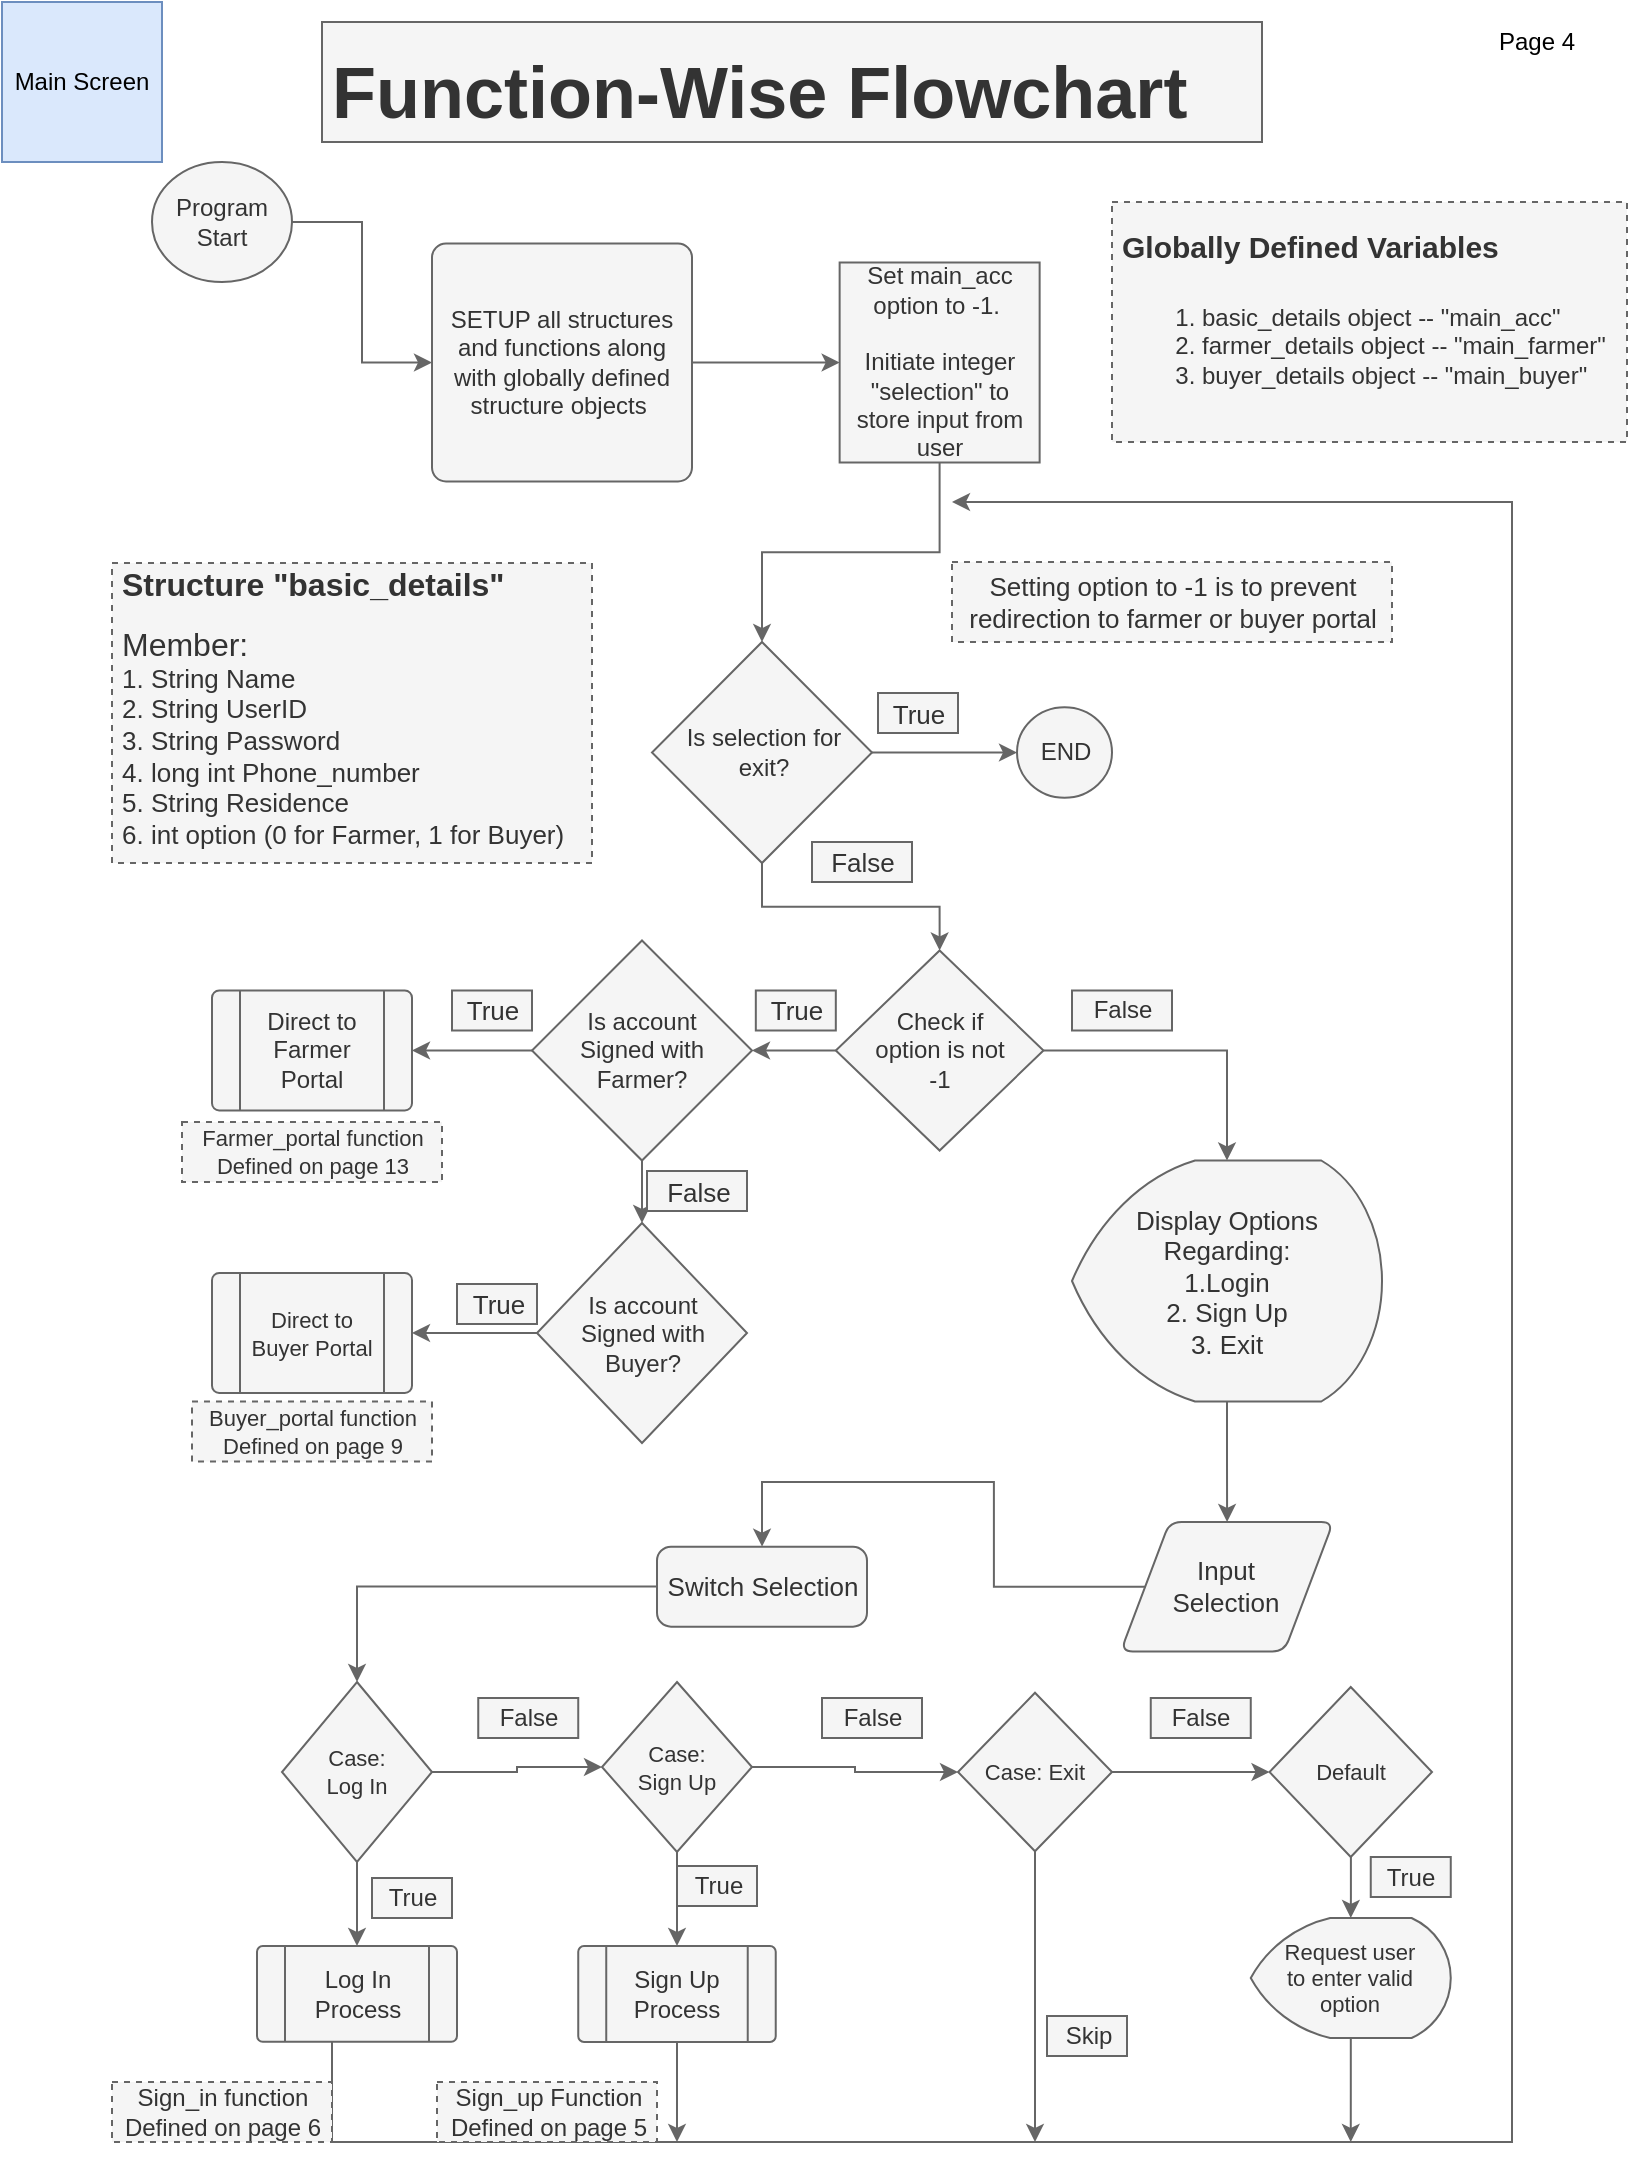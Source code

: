 <mxfile version="13.0.3" type="device" pages="13"><diagram id="Oyqga8MIL65-K-1mOgty" name="2. Main_Function"><mxGraphModel dx="897" dy="897" grid="1" gridSize="10" guides="1" tooltips="1" connect="1" arrows="1" fold="1" page="1" pageScale="1" pageWidth="850" pageHeight="1100" math="0" shadow="0"><root><mxCell id="K9YMNTOjR7bVQrFu5A7X-0"/><mxCell id="K9YMNTOjR7bVQrFu5A7X-1" parent="K9YMNTOjR7bVQrFu5A7X-0"/><mxCell id="o-lEIHr8tI03cZtd-15T-0" value="&lt;h1&gt;Function-Wise Flowchart&lt;/h1&gt;" style="text;html=1;spacing=5;spacingTop=-20;whiteSpace=wrap;overflow=hidden;rounded=0;fontSize=18;fillColor=#f5f5f5;strokeColor=#666666;fontColor=#333333;" parent="K9YMNTOjR7bVQrFu5A7X-1" vertex="1"><mxGeometry x="180" y="1120" width="470" height="60" as="geometry"/></mxCell><mxCell id="o-lEIHr8tI03cZtd-15T-1" style="edgeStyle=orthogonalEdgeStyle;rounded=0;orthogonalLoop=1;jettySize=auto;html=1;entryX=0;entryY=0.5;entryDx=0;entryDy=0;fontSize=14;fillColor=#f5f5f5;strokeColor=#666666;" parent="K9YMNTOjR7bVQrFu5A7X-1" source="o-lEIHr8tI03cZtd-15T-2" target="o-lEIHr8tI03cZtd-15T-6" edge="1"><mxGeometry relative="1" as="geometry"/></mxCell><mxCell id="o-lEIHr8tI03cZtd-15T-2" value="Program Start" style="strokeWidth=1;html=1;shape=mxgraph.flowchart.start_1;whiteSpace=wrap;fillColor=#f5f5f5;strokeColor=#666666;fontColor=#333333;" parent="K9YMNTOjR7bVQrFu5A7X-1" vertex="1"><mxGeometry x="95" y="1190" width="70" height="60" as="geometry"/></mxCell><mxCell id="o-lEIHr8tI03cZtd-15T-3" style="edgeStyle=orthogonalEdgeStyle;rounded=0;orthogonalLoop=1;jettySize=auto;html=1;fontSize=14;fillColor=#f5f5f5;strokeColor=#666666;" parent="K9YMNTOjR7bVQrFu5A7X-1" source="o-lEIHr8tI03cZtd-15T-4" target="o-lEIHr8tI03cZtd-15T-8" edge="1"><mxGeometry relative="1" as="geometry"/></mxCell><mxCell id="o-lEIHr8tI03cZtd-15T-4" value="&lt;font style=&quot;font-size: 13px;&quot;&gt;Display Options Regarding:&lt;br style=&quot;font-size: 13px;&quot;&gt;1.Login &lt;br style=&quot;font-size: 13px;&quot;&gt;2. Sign Up&lt;br style=&quot;font-size: 13px;&quot;&gt;3. Exit&lt;br style=&quot;font-size: 13px;&quot;&gt;&lt;/font&gt;" style="strokeWidth=1;html=1;shape=mxgraph.flowchart.display;whiteSpace=wrap;fontSize=13;verticalAlign=middle;fillColor=#f5f5f5;strokeColor=#666666;fontColor=#333333;" parent="K9YMNTOjR7bVQrFu5A7X-1" vertex="1"><mxGeometry x="555" y="1689.25" width="155" height="120.5" as="geometry"/></mxCell><mxCell id="o-lEIHr8tI03cZtd-15T-5" style="edgeStyle=orthogonalEdgeStyle;rounded=0;orthogonalLoop=1;jettySize=auto;html=1;fillColor=#f5f5f5;strokeColor=#666666;" parent="K9YMNTOjR7bVQrFu5A7X-1" source="o-lEIHr8tI03cZtd-15T-6" target="o-lEIHr8tI03cZtd-15T-41" edge="1"><mxGeometry relative="1" as="geometry"/></mxCell><mxCell id="o-lEIHr8tI03cZtd-15T-6" value="SETUP all structures and functions along with globally defined structure objects&lt;i style=&quot;font-size: 12px;&quot;&gt;&amp;nbsp;&lt;/i&gt;" style="rounded=1;whiteSpace=wrap;html=1;absoluteArcSize=1;arcSize=14;strokeWidth=1;fontSize=12;fillColor=#f5f5f5;strokeColor=#666666;fontColor=#333333;" parent="K9YMNTOjR7bVQrFu5A7X-1" vertex="1"><mxGeometry x="235" y="1230.75" width="130" height="119" as="geometry"/></mxCell><mxCell id="o-lEIHr8tI03cZtd-15T-7" style="edgeStyle=orthogonalEdgeStyle;rounded=0;orthogonalLoop=1;jettySize=auto;html=1;entryX=0.5;entryY=0;entryDx=0;entryDy=0;fontSize=14;fillColor=#f5f5f5;strokeColor=#666666;" parent="K9YMNTOjR7bVQrFu5A7X-1" source="o-lEIHr8tI03cZtd-15T-8" target="o-lEIHr8tI03cZtd-15T-20" edge="1"><mxGeometry relative="1" as="geometry"/></mxCell><mxCell id="o-lEIHr8tI03cZtd-15T-8" value="Input Selection" style="shape=parallelogram;html=1;strokeWidth=1;perimeter=parallelogramPerimeter;whiteSpace=wrap;rounded=1;arcSize=12;size=0.23;fontSize=13;spacingLeft=15;spacingRight=15;fillColor=#f5f5f5;strokeColor=#666666;fontColor=#333333;" parent="K9YMNTOjR7bVQrFu5A7X-1" vertex="1"><mxGeometry x="579.38" y="1869.96" width="106.25" height="64.75" as="geometry"/></mxCell><mxCell id="o-lEIHr8tI03cZtd-15T-9" style="edgeStyle=orthogonalEdgeStyle;rounded=0;orthogonalLoop=1;jettySize=auto;html=1;entryX=0;entryY=0.5;entryDx=0;entryDy=0;entryPerimeter=0;fillColor=#f5f5f5;strokeColor=#666666;" parent="K9YMNTOjR7bVQrFu5A7X-1" source="o-lEIHr8tI03cZtd-15T-11" target="o-lEIHr8tI03cZtd-15T-39" edge="1"><mxGeometry relative="1" as="geometry"/></mxCell><mxCell id="o-lEIHr8tI03cZtd-15T-10" style="edgeStyle=orthogonalEdgeStyle;rounded=0;orthogonalLoop=1;jettySize=auto;html=1;entryX=0.5;entryY=0;entryDx=0;entryDy=0;entryPerimeter=0;fillColor=#f5f5f5;strokeColor=#666666;" parent="K9YMNTOjR7bVQrFu5A7X-1" source="o-lEIHr8tI03cZtd-15T-11" target="o-lEIHr8tI03cZtd-15T-38" edge="1"><mxGeometry relative="1" as="geometry"/></mxCell><mxCell id="o-lEIHr8tI03cZtd-15T-11" value="&lt;font style=&quot;font-size: 12px;&quot;&gt;Is selection for exit?&lt;/font&gt;" style="strokeWidth=1;html=1;shape=mxgraph.flowchart.decision;fontSize=12;whiteSpace=wrap;spacingLeft=9;spacingRight=7;fillColor=#f5f5f5;strokeColor=#666666;fontColor=#333333;" parent="K9YMNTOjR7bVQrFu5A7X-1" vertex="1"><mxGeometry x="345" y="1430" width="110" height="110.5" as="geometry"/></mxCell><mxCell id="o-lEIHr8tI03cZtd-15T-12" style="edgeStyle=orthogonalEdgeStyle;rounded=0;orthogonalLoop=1;jettySize=auto;html=1;entryX=1;entryY=0.5;entryDx=0;entryDy=0;fontSize=14;fillColor=#f5f5f5;strokeColor=#666666;" parent="K9YMNTOjR7bVQrFu5A7X-1" source="o-lEIHr8tI03cZtd-15T-14" target="o-lEIHr8tI03cZtd-15T-15" edge="1"><mxGeometry relative="1" as="geometry"/></mxCell><mxCell id="o-lEIHr8tI03cZtd-15T-13" style="edgeStyle=orthogonalEdgeStyle;rounded=0;orthogonalLoop=1;jettySize=auto;html=1;fontSize=14;fillColor=#f5f5f5;strokeColor=#666666;" parent="K9YMNTOjR7bVQrFu5A7X-1" source="o-lEIHr8tI03cZtd-15T-14" target="o-lEIHr8tI03cZtd-15T-17" edge="1"><mxGeometry relative="1" as="geometry"/></mxCell><mxCell id="o-lEIHr8tI03cZtd-15T-14" value="Is account Signed with Farmer?" style="strokeWidth=1;html=1;shape=mxgraph.flowchart.decision;whiteSpace=wrap;fontSize=12;spacing=1;spacingLeft=15;spacingRight=15;fillColor=#f5f5f5;strokeColor=#666666;fontColor=#333333;" parent="K9YMNTOjR7bVQrFu5A7X-1" vertex="1"><mxGeometry x="285" y="1579.25" width="110" height="110" as="geometry"/></mxCell><mxCell id="o-lEIHr8tI03cZtd-15T-15" value="Direct to Farmer Portal" style="verticalLabelPosition=middle;verticalAlign=middle;html=1;shape=process;whiteSpace=wrap;rounded=1;size=0.14;arcSize=6;fontSize=12;labelPosition=center;align=center;fillColor=#f5f5f5;strokeColor=#666666;fontColor=#333333;" parent="K9YMNTOjR7bVQrFu5A7X-1" vertex="1"><mxGeometry x="125" y="1604.25" width="100" height="60" as="geometry"/></mxCell><mxCell id="o-lEIHr8tI03cZtd-15T-16" style="edgeStyle=orthogonalEdgeStyle;rounded=0;orthogonalLoop=1;jettySize=auto;html=1;entryX=1;entryY=0.5;entryDx=0;entryDy=0;fontSize=14;fillColor=#f5f5f5;strokeColor=#666666;" parent="K9YMNTOjR7bVQrFu5A7X-1" source="o-lEIHr8tI03cZtd-15T-17" target="o-lEIHr8tI03cZtd-15T-18" edge="1"><mxGeometry relative="1" as="geometry"/></mxCell><mxCell id="o-lEIHr8tI03cZtd-15T-17" value="Is account Signed with Buyer?" style="strokeWidth=1;html=1;shape=mxgraph.flowchart.decision;whiteSpace=wrap;fontSize=12;spacingLeft=15;spacingRight=15;fillColor=#f5f5f5;strokeColor=#666666;fontColor=#333333;" parent="K9YMNTOjR7bVQrFu5A7X-1" vertex="1"><mxGeometry x="287.5" y="1720.5" width="105" height="110" as="geometry"/></mxCell><mxCell id="o-lEIHr8tI03cZtd-15T-18" value="Direct to Buyer Portal" style="verticalLabelPosition=middle;verticalAlign=middle;html=1;shape=process;whiteSpace=wrap;rounded=1;size=0.14;arcSize=6;fontSize=11;labelPosition=center;align=center;fillColor=#f5f5f5;strokeColor=#666666;fontColor=#333333;" parent="K9YMNTOjR7bVQrFu5A7X-1" vertex="1"><mxGeometry x="125" y="1745.5" width="100" height="60" as="geometry"/></mxCell><mxCell id="o-lEIHr8tI03cZtd-15T-19" style="edgeStyle=orthogonalEdgeStyle;rounded=0;orthogonalLoop=1;jettySize=auto;html=1;entryX=0.5;entryY=0;entryDx=0;entryDy=0;entryPerimeter=0;fontSize=14;fillColor=#f5f5f5;strokeColor=#666666;" parent="K9YMNTOjR7bVQrFu5A7X-1" source="o-lEIHr8tI03cZtd-15T-20" target="o-lEIHr8tI03cZtd-15T-23" edge="1"><mxGeometry relative="1" as="geometry"/></mxCell><mxCell id="o-lEIHr8tI03cZtd-15T-20" value="Switch Selection" style="rounded=1;whiteSpace=wrap;html=1;absoluteArcSize=1;arcSize=14;strokeWidth=1;fontSize=13;fillColor=#f5f5f5;strokeColor=#666666;fontColor=#333333;" parent="K9YMNTOjR7bVQrFu5A7X-1" vertex="1"><mxGeometry x="347.5" y="1882.33" width="105" height="40" as="geometry"/></mxCell><mxCell id="o-lEIHr8tI03cZtd-15T-21" style="edgeStyle=orthogonalEdgeStyle;rounded=0;orthogonalLoop=1;jettySize=auto;html=1;fontSize=14;fillColor=#f5f5f5;strokeColor=#666666;" parent="K9YMNTOjR7bVQrFu5A7X-1" source="o-lEIHr8tI03cZtd-15T-23" target="o-lEIHr8tI03cZtd-15T-33" edge="1"><mxGeometry relative="1" as="geometry"/></mxCell><mxCell id="o-lEIHr8tI03cZtd-15T-22" style="edgeStyle=orthogonalEdgeStyle;rounded=0;orthogonalLoop=1;jettySize=auto;html=1;entryX=0;entryY=0.5;entryDx=0;entryDy=0;entryPerimeter=0;fontSize=14;fillColor=#f5f5f5;strokeColor=#666666;" parent="K9YMNTOjR7bVQrFu5A7X-1" source="o-lEIHr8tI03cZtd-15T-23" target="o-lEIHr8tI03cZtd-15T-26" edge="1"><mxGeometry relative="1" as="geometry"/></mxCell><mxCell id="o-lEIHr8tI03cZtd-15T-23" value="Case: Log In" style="strokeWidth=1;html=1;shape=mxgraph.flowchart.decision;whiteSpace=wrap;fontSize=11;spacingLeft=15;spacingRight=15;fillColor=#f5f5f5;strokeColor=#666666;fontColor=#333333;" parent="K9YMNTOjR7bVQrFu5A7X-1" vertex="1"><mxGeometry x="160" y="1950" width="75" height="90" as="geometry"/></mxCell><mxCell id="o-lEIHr8tI03cZtd-15T-24" style="edgeStyle=orthogonalEdgeStyle;rounded=0;orthogonalLoop=1;jettySize=auto;html=1;exitX=0.5;exitY=1;exitDx=0;exitDy=0;exitPerimeter=0;fontSize=14;fillColor=#f5f5f5;strokeColor=#666666;" parent="K9YMNTOjR7bVQrFu5A7X-1" source="o-lEIHr8tI03cZtd-15T-26" target="o-lEIHr8tI03cZtd-15T-35" edge="1"><mxGeometry relative="1" as="geometry"/></mxCell><mxCell id="o-lEIHr8tI03cZtd-15T-25" style="edgeStyle=orthogonalEdgeStyle;rounded=0;orthogonalLoop=1;jettySize=auto;html=1;entryX=0;entryY=0.5;entryDx=0;entryDy=0;entryPerimeter=0;fontSize=14;fillColor=#f5f5f5;strokeColor=#666666;" parent="K9YMNTOjR7bVQrFu5A7X-1" source="o-lEIHr8tI03cZtd-15T-26" target="o-lEIHr8tI03cZtd-15T-29" edge="1"><mxGeometry relative="1" as="geometry"/></mxCell><mxCell id="o-lEIHr8tI03cZtd-15T-26" value="Case: Sign Up" style="strokeWidth=1;html=1;shape=mxgraph.flowchart.decision;whiteSpace=wrap;fontSize=11;spacingLeft=15;spacingRight=15;fillColor=#f5f5f5;strokeColor=#666666;fontColor=#333333;" parent="K9YMNTOjR7bVQrFu5A7X-1" vertex="1"><mxGeometry x="320" y="1950" width="75" height="85" as="geometry"/></mxCell><mxCell id="o-lEIHr8tI03cZtd-15T-27" style="edgeStyle=orthogonalEdgeStyle;rounded=0;orthogonalLoop=1;jettySize=auto;html=1;entryX=0;entryY=0.5;entryDx=0;entryDy=0;entryPerimeter=0;fontSize=14;fillColor=#f5f5f5;strokeColor=#666666;" parent="K9YMNTOjR7bVQrFu5A7X-1" source="o-lEIHr8tI03cZtd-15T-29" target="o-lEIHr8tI03cZtd-15T-31" edge="1"><mxGeometry relative="1" as="geometry"/></mxCell><mxCell id="o-lEIHr8tI03cZtd-15T-28" style="edgeStyle=orthogonalEdgeStyle;rounded=0;orthogonalLoop=1;jettySize=auto;html=1;fontSize=11;fillColor=#f5f5f5;strokeColor=#666666;" parent="K9YMNTOjR7bVQrFu5A7X-1" source="o-lEIHr8tI03cZtd-15T-29" edge="1"><mxGeometry relative="1" as="geometry"><mxPoint x="536.5" y="2180" as="targetPoint"/></mxGeometry></mxCell><mxCell id="o-lEIHr8tI03cZtd-15T-29" value="Case: Exit" style="strokeWidth=1;html=1;shape=mxgraph.flowchart.decision;whiteSpace=wrap;fontSize=11;fillColor=#f5f5f5;strokeColor=#666666;fontColor=#333333;" parent="K9YMNTOjR7bVQrFu5A7X-1" vertex="1"><mxGeometry x="498" y="1955.38" width="77" height="79.25" as="geometry"/></mxCell><mxCell id="o-lEIHr8tI03cZtd-15T-30" style="edgeStyle=orthogonalEdgeStyle;rounded=0;orthogonalLoop=1;jettySize=auto;html=1;entryX=0.5;entryY=0;entryDx=0;entryDy=0;entryPerimeter=0;fontSize=14;fillColor=#f5f5f5;strokeColor=#666666;" parent="K9YMNTOjR7bVQrFu5A7X-1" source="o-lEIHr8tI03cZtd-15T-31" target="o-lEIHr8tI03cZtd-15T-64" edge="1"><mxGeometry relative="1" as="geometry"><mxPoint x="710.68" y="2099.446" as="targetPoint"/></mxGeometry></mxCell><mxCell id="o-lEIHr8tI03cZtd-15T-31" value="Default" style="strokeWidth=1;html=1;shape=mxgraph.flowchart.decision;whiteSpace=wrap;fontSize=11;fillColor=#f5f5f5;strokeColor=#666666;fontColor=#333333;" parent="K9YMNTOjR7bVQrFu5A7X-1" vertex="1"><mxGeometry x="653.75" y="1952.51" width="81.25" height="84.99" as="geometry"/></mxCell><mxCell id="o-lEIHr8tI03cZtd-15T-32" style="edgeStyle=orthogonalEdgeStyle;rounded=0;orthogonalLoop=1;jettySize=auto;html=1;fillColor=#f5f5f5;strokeColor=#666666;" parent="K9YMNTOjR7bVQrFu5A7X-1" source="o-lEIHr8tI03cZtd-15T-33" edge="1"><mxGeometry relative="1" as="geometry"><mxPoint x="495" y="1360" as="targetPoint"/><Array as="points"><mxPoint x="185" y="2180"/><mxPoint x="775" y="2180"/><mxPoint x="775" y="1360"/></Array></mxGeometry></mxCell><mxCell id="o-lEIHr8tI03cZtd-15T-33" value="Log In Process" style="verticalLabelPosition=middle;verticalAlign=middle;html=1;shape=process;whiteSpace=wrap;rounded=1;size=0.14;arcSize=6;fontSize=12;labelPosition=center;align=center;fillColor=#f5f5f5;strokeColor=#666666;fontColor=#333333;" parent="K9YMNTOjR7bVQrFu5A7X-1" vertex="1"><mxGeometry x="147.5" y="2082" width="100" height="47.92" as="geometry"/></mxCell><mxCell id="o-lEIHr8tI03cZtd-15T-34" style="edgeStyle=orthogonalEdgeStyle;rounded=0;orthogonalLoop=1;jettySize=auto;html=1;fontSize=11;fillColor=#f5f5f5;strokeColor=#666666;" parent="K9YMNTOjR7bVQrFu5A7X-1" source="o-lEIHr8tI03cZtd-15T-35" edge="1"><mxGeometry relative="1" as="geometry"><mxPoint x="357.495" y="2180" as="targetPoint"/></mxGeometry></mxCell><mxCell id="o-lEIHr8tI03cZtd-15T-35" value="Sign Up Process" style="verticalLabelPosition=middle;verticalAlign=middle;html=1;shape=process;whiteSpace=wrap;rounded=1;size=0.14;arcSize=6;fontSize=12;labelPosition=center;align=center;fillColor=#f5f5f5;strokeColor=#666666;fontColor=#333333;" parent="K9YMNTOjR7bVQrFu5A7X-1" vertex="1"><mxGeometry x="308.12" y="2082" width="98.75" height="48" as="geometry"/></mxCell><mxCell id="o-lEIHr8tI03cZtd-15T-36" style="edgeStyle=orthogonalEdgeStyle;rounded=0;orthogonalLoop=1;jettySize=auto;html=1;fontSize=14;fillColor=#f5f5f5;strokeColor=#666666;" parent="K9YMNTOjR7bVQrFu5A7X-1" source="o-lEIHr8tI03cZtd-15T-38" target="o-lEIHr8tI03cZtd-15T-14" edge="1"><mxGeometry relative="1" as="geometry"/></mxCell><mxCell id="o-lEIHr8tI03cZtd-15T-37" style="edgeStyle=orthogonalEdgeStyle;rounded=0;orthogonalLoop=1;jettySize=auto;html=1;entryX=0.5;entryY=0;entryDx=0;entryDy=0;entryPerimeter=0;fontSize=14;fillColor=#f5f5f5;strokeColor=#666666;" parent="K9YMNTOjR7bVQrFu5A7X-1" source="o-lEIHr8tI03cZtd-15T-38" target="o-lEIHr8tI03cZtd-15T-4" edge="1"><mxGeometry relative="1" as="geometry"/></mxCell><mxCell id="o-lEIHr8tI03cZtd-15T-38" value="Check if option is not -1" style="strokeWidth=1;html=1;shape=mxgraph.flowchart.decision;whiteSpace=wrap;fontSize=12;spacingLeft=15;spacingRight=15;fillColor=#f5f5f5;strokeColor=#666666;fontColor=#333333;" parent="K9YMNTOjR7bVQrFu5A7X-1" vertex="1"><mxGeometry x="436.91" y="1584.25" width="103.82" height="100" as="geometry"/></mxCell><mxCell id="o-lEIHr8tI03cZtd-15T-39" value="END" style="strokeWidth=1;html=1;shape=mxgraph.flowchart.start_1;whiteSpace=wrap;fontSize=12;fillColor=#f5f5f5;strokeColor=#666666;fontColor=#333333;" parent="K9YMNTOjR7bVQrFu5A7X-1" vertex="1"><mxGeometry x="527.5" y="1462.63" width="47.5" height="45.25" as="geometry"/></mxCell><mxCell id="o-lEIHr8tI03cZtd-15T-40" style="edgeStyle=orthogonalEdgeStyle;rounded=0;orthogonalLoop=1;jettySize=auto;html=1;entryX=0.5;entryY=0;entryDx=0;entryDy=0;entryPerimeter=0;fillColor=#f5f5f5;strokeColor=#666666;" parent="K9YMNTOjR7bVQrFu5A7X-1" source="o-lEIHr8tI03cZtd-15T-41" target="o-lEIHr8tI03cZtd-15T-11" edge="1"><mxGeometry relative="1" as="geometry"/></mxCell><mxCell id="o-lEIHr8tI03cZtd-15T-41" value="Set main_acc option to -1.&amp;nbsp;&lt;br&gt;&lt;br&gt;Initiate integer &quot;selection&quot; to store input from user" style="whiteSpace=wrap;html=1;aspect=fixed;strokeWidth=1;rotation=0;fillColor=#f5f5f5;strokeColor=#666666;fontColor=#333333;" parent="K9YMNTOjR7bVQrFu5A7X-1" vertex="1"><mxGeometry x="438.82" y="1240.25" width="100" height="100" as="geometry"/></mxCell><mxCell id="o-lEIHr8tI03cZtd-15T-42" value="&lt;h1 style=&quot;font-size: 16px&quot;&gt;&lt;font style=&quot;font-size: 16px&quot;&gt;Structure &quot;basic_details&quot;&lt;/font&gt;&lt;/h1&gt;&lt;div style=&quot;font-size: 16px&quot;&gt;&lt;font style=&quot;font-size: 16px&quot;&gt;Member:&lt;/font&gt;&lt;/div&gt;&lt;div style=&quot;font-size: 13px&quot;&gt;&lt;font style=&quot;font-size: 13px&quot;&gt;1. String Name&lt;/font&gt;&lt;/div&gt;&lt;div style=&quot;font-size: 13px&quot;&gt;&lt;font style=&quot;font-size: 13px&quot;&gt;2. String UserID&lt;/font&gt;&lt;/div&gt;&lt;div style=&quot;font-size: 13px&quot;&gt;&lt;font style=&quot;font-size: 13px&quot;&gt;3. String Password&lt;/font&gt;&lt;/div&gt;&lt;div style=&quot;font-size: 13px&quot;&gt;&lt;font style=&quot;font-size: 13px&quot;&gt;4. long int Phone_number&lt;/font&gt;&lt;/div&gt;&lt;div style=&quot;font-size: 13px&quot;&gt;&lt;font style=&quot;font-size: 13px&quot;&gt;5. String Residence&lt;/font&gt;&lt;/div&gt;&lt;div style=&quot;font-size: 13px&quot;&gt;&lt;font style=&quot;font-size: 13px&quot;&gt;6. int option (0 for Farmer, 1 for Buyer)&lt;/font&gt;&lt;/div&gt;" style="text;html=1;spacing=5;spacingTop=-20;whiteSpace=wrap;overflow=hidden;rounded=0;dashed=1;fillColor=#f5f5f5;strokeColor=#666666;fontColor=#333333;" parent="K9YMNTOjR7bVQrFu5A7X-1" vertex="1"><mxGeometry x="75" y="1390.5" width="240" height="150" as="geometry"/></mxCell><mxCell id="o-lEIHr8tI03cZtd-15T-43" value="&lt;p style=&quot;line-height: 100%&quot;&gt;&lt;/p&gt;&lt;h1&gt;&lt;font style=&quot;font-size: 15px&quot;&gt;Globally Defined Variables&lt;/font&gt;&lt;/h1&gt;&lt;p&gt;&lt;ol&gt;&lt;li&gt;basic_details object -- &quot;main_acc&quot;&amp;nbsp;&lt;/li&gt;&lt;li&gt;farmer_details object -- &quot;main_farmer&quot;&lt;/li&gt;&lt;li&gt;buyer_details object -- &quot;main_buyer&quot;&lt;/li&gt;&lt;/ol&gt;&lt;/p&gt;&lt;p&gt;&lt;/p&gt;" style="text;html=1;spacing=5;spacingTop=-20;whiteSpace=wrap;overflow=hidden;rounded=0;dashed=1;fillColor=#f5f5f5;strokeColor=#666666;fontColor=#333333;" parent="K9YMNTOjR7bVQrFu5A7X-1" vertex="1"><mxGeometry x="575" y="1210" width="257.5" height="120" as="geometry"/></mxCell><mxCell id="o-lEIHr8tI03cZtd-15T-44" value="Setting option to -1 is to prevent &lt;br&gt;redirection to farmer or buyer portal" style="text;html=1;align=center;verticalAlign=middle;resizable=0;points=[];autosize=1;fontSize=13;labelBorderColor=none;labelBackgroundColor=none;dashed=1;fillColor=#f5f5f5;strokeColor=#666666;fontColor=#333333;" parent="K9YMNTOjR7bVQrFu5A7X-1" vertex="1"><mxGeometry x="495" y="1390" width="220" height="40" as="geometry"/></mxCell><mxCell id="o-lEIHr8tI03cZtd-15T-45" value="True" style="text;html=1;align=center;verticalAlign=middle;resizable=0;points=[];autosize=1;fontSize=13;fillColor=#f5f5f5;strokeColor=#666666;fontColor=#333333;" parent="K9YMNTOjR7bVQrFu5A7X-1" vertex="1"><mxGeometry x="458" y="1455.5" width="40" height="20" as="geometry"/></mxCell><mxCell id="o-lEIHr8tI03cZtd-15T-46" value="False" style="text;html=1;align=center;verticalAlign=middle;resizable=0;points=[];autosize=1;fontSize=13;fillColor=#f5f5f5;strokeColor=#666666;fontColor=#333333;" parent="K9YMNTOjR7bVQrFu5A7X-1" vertex="1"><mxGeometry x="425" y="1530" width="50" height="20" as="geometry"/></mxCell><mxCell id="o-lEIHr8tI03cZtd-15T-47" value="True" style="text;html=1;align=center;verticalAlign=middle;resizable=0;points=[];autosize=1;fontSize=13;fillColor=#f5f5f5;strokeColor=#666666;fontColor=#333333;" parent="K9YMNTOjR7bVQrFu5A7X-1" vertex="1"><mxGeometry x="396.91" y="1604.25" width="40" height="20" as="geometry"/></mxCell><mxCell id="o-lEIHr8tI03cZtd-15T-48" value="True" style="text;html=1;align=center;verticalAlign=middle;resizable=0;points=[];autosize=1;fontSize=13;fillColor=#f5f5f5;strokeColor=#666666;fontColor=#333333;" parent="K9YMNTOjR7bVQrFu5A7X-1" vertex="1"><mxGeometry x="245" y="1604.25" width="40" height="20" as="geometry"/></mxCell><mxCell id="o-lEIHr8tI03cZtd-15T-49" value="False" style="text;html=1;align=center;verticalAlign=middle;resizable=0;points=[];autosize=1;fontSize=13;fillColor=#f5f5f5;strokeColor=#666666;fontColor=#333333;" parent="K9YMNTOjR7bVQrFu5A7X-1" vertex="1"><mxGeometry x="342.5" y="1694.5" width="50" height="20" as="geometry"/></mxCell><mxCell id="o-lEIHr8tI03cZtd-15T-50" value="True" style="text;html=1;align=center;verticalAlign=middle;resizable=0;points=[];autosize=1;fontSize=13;fillColor=#f5f5f5;strokeColor=#666666;fontColor=#333333;" parent="K9YMNTOjR7bVQrFu5A7X-1" vertex="1"><mxGeometry x="247.5" y="1751" width="40" height="20" as="geometry"/></mxCell><mxCell id="o-lEIHr8tI03cZtd-15T-51" value="False" style="text;html=1;align=center;verticalAlign=middle;resizable=0;points=[];autosize=1;fontSize=12;fillColor=#f5f5f5;strokeColor=#666666;fontColor=#333333;" parent="K9YMNTOjR7bVQrFu5A7X-1" vertex="1"><mxGeometry x="555" y="1604.25" width="50" height="20" as="geometry"/></mxCell><mxCell id="o-lEIHr8tI03cZtd-15T-52" value="True" style="text;html=1;align=center;verticalAlign=middle;resizable=0;points=[];autosize=1;fontSize=12;fillColor=#f5f5f5;strokeColor=#666666;fontColor=#333333;" parent="K9YMNTOjR7bVQrFu5A7X-1" vertex="1"><mxGeometry x="205" y="2048" width="40" height="20" as="geometry"/></mxCell><mxCell id="o-lEIHr8tI03cZtd-15T-53" value="True" style="text;html=1;align=center;verticalAlign=middle;resizable=0;points=[];autosize=1;fontSize=12;fillColor=#f5f5f5;strokeColor=#666666;fontColor=#333333;" parent="K9YMNTOjR7bVQrFu5A7X-1" vertex="1"><mxGeometry x="357.5" y="2042" width="40" height="20" as="geometry"/></mxCell><mxCell id="o-lEIHr8tI03cZtd-15T-54" value="False" style="text;html=1;align=center;verticalAlign=middle;resizable=0;points=[];autosize=1;fontSize=12;fillColor=#f5f5f5;strokeColor=#666666;fontColor=#333333;" parent="K9YMNTOjR7bVQrFu5A7X-1" vertex="1"><mxGeometry x="258.12" y="1958" width="50" height="20" as="geometry"/></mxCell><mxCell id="o-lEIHr8tI03cZtd-15T-55" value="False" style="text;html=1;align=center;verticalAlign=middle;resizable=0;points=[];autosize=1;fontSize=12;fillColor=#f5f5f5;strokeColor=#666666;fontColor=#333333;" parent="K9YMNTOjR7bVQrFu5A7X-1" vertex="1"><mxGeometry x="430" y="1958" width="50" height="20" as="geometry"/></mxCell><mxCell id="o-lEIHr8tI03cZtd-15T-56" value="Skip" style="text;html=1;align=center;verticalAlign=middle;resizable=0;points=[];autosize=1;fontSize=12;fillColor=#f5f5f5;strokeColor=#666666;fontColor=#333333;" parent="K9YMNTOjR7bVQrFu5A7X-1" vertex="1"><mxGeometry x="542.5" y="2117" width="40" height="20" as="geometry"/></mxCell><mxCell id="o-lEIHr8tI03cZtd-15T-57" value="False" style="text;html=1;align=center;verticalAlign=middle;resizable=0;points=[];autosize=1;fontSize=12;fillColor=#f5f5f5;strokeColor=#666666;fontColor=#333333;" parent="K9YMNTOjR7bVQrFu5A7X-1" vertex="1"><mxGeometry x="594.38" y="1958" width="50" height="20" as="geometry"/></mxCell><mxCell id="o-lEIHr8tI03cZtd-15T-58" value="True" style="text;html=1;align=center;verticalAlign=middle;resizable=0;points=[];autosize=1;fontSize=12;fillColor=#f5f5f5;strokeColor=#666666;fontColor=#333333;" parent="K9YMNTOjR7bVQrFu5A7X-1" vertex="1"><mxGeometry x="704.38" y="2037.5" width="40" height="20" as="geometry"/></mxCell><mxCell id="o-lEIHr8tI03cZtd-15T-59" value="Farmer_portal&amp;nbsp;function&lt;br&gt;Defined on page 13" style="text;html=1;align=center;verticalAlign=middle;resizable=0;points=[];autosize=1;fontSize=11;dashed=1;fillColor=#f5f5f5;strokeColor=#666666;fontColor=#333333;" parent="K9YMNTOjR7bVQrFu5A7X-1" vertex="1"><mxGeometry x="110" y="1670" width="130" height="30" as="geometry"/></mxCell><mxCell id="o-lEIHr8tI03cZtd-15T-60" value="Buyer_portal&amp;nbsp;function&lt;br&gt;Defined on page 9" style="text;html=1;align=center;verticalAlign=middle;resizable=0;points=[];autosize=1;fontSize=11;dashed=1;fillColor=#f5f5f5;strokeColor=#666666;fontColor=#333333;" parent="K9YMNTOjR7bVQrFu5A7X-1" vertex="1"><mxGeometry x="115" y="1809.75" width="120" height="30" as="geometry"/></mxCell><mxCell id="o-lEIHr8tI03cZtd-15T-61" value="Sign_in function&lt;br&gt;Defined on page 6" style="text;html=1;align=center;verticalAlign=middle;resizable=0;points=[];autosize=1;fontSize=12;dashed=1;fillColor=#f5f5f5;strokeColor=#666666;fontColor=#333333;" parent="K9YMNTOjR7bVQrFu5A7X-1" vertex="1"><mxGeometry x="75" y="2150" width="110" height="30" as="geometry"/></mxCell><mxCell id="o-lEIHr8tI03cZtd-15T-62" value="Sign_up Function&lt;br&gt;Defined on page 5" style="text;html=1;align=center;verticalAlign=middle;resizable=0;points=[];autosize=1;fontSize=12;dashed=1;fillColor=#f5f5f5;strokeColor=#666666;fontColor=#333333;" parent="K9YMNTOjR7bVQrFu5A7X-1" vertex="1"><mxGeometry x="237.5" y="2150" width="110" height="30" as="geometry"/></mxCell><mxCell id="o-lEIHr8tI03cZtd-15T-63" style="edgeStyle=orthogonalEdgeStyle;rounded=0;orthogonalLoop=1;jettySize=auto;html=1;fontSize=11;fillColor=#f5f5f5;strokeColor=#666666;" parent="K9YMNTOjR7bVQrFu5A7X-1" source="o-lEIHr8tI03cZtd-15T-64" edge="1"><mxGeometry relative="1" as="geometry"><mxPoint x="694.38" y="2180" as="targetPoint"/></mxGeometry></mxCell><mxCell id="o-lEIHr8tI03cZtd-15T-64" value="Request user to enter valid option" style="strokeWidth=1;html=1;shape=mxgraph.flowchart.display;whiteSpace=wrap;labelBackgroundColor=none;fontSize=11;spacing=2;spacingLeft=15;spacingRight=15;fillColor=#f5f5f5;strokeColor=#666666;fontColor=#333333;" parent="K9YMNTOjR7bVQrFu5A7X-1" vertex="1"><mxGeometry x="644.38" y="2068" width="100" height="60" as="geometry"/></mxCell><mxCell id="awfKD29uIWyWhW4y2C7i-0" value="Page 4" style="text;html=1;align=center;verticalAlign=middle;resizable=0;points=[];autosize=1;" parent="K9YMNTOjR7bVQrFu5A7X-1" vertex="1"><mxGeometry x="762" y="1120" width="50" height="20" as="geometry"/></mxCell><mxCell id="KldPaVtlGCVR3pR-dbZw-0" value="Main Screen" style="whiteSpace=wrap;html=1;aspect=fixed;fillColor=#dae8fc;strokeColor=#6c8ebf;" vertex="1" parent="K9YMNTOjR7bVQrFu5A7X-1"><mxGeometry x="20" y="1110" width="80" height="80" as="geometry"/></mxCell></root></mxGraphModel></diagram><diagram id="7ytiS2Xvv-U7d3YSWG89" name="3. Sign_Up"><mxGraphModel dx="673" dy="-702" grid="1" gridSize="10" guides="1" tooltips="1" connect="1" arrows="1" fold="1" page="1" pageScale="1" pageWidth="850" pageHeight="1100" math="0" shadow="0"><root><mxCell id="KrtPGUHR2wgLECly940l-0"/><mxCell id="KrtPGUHR2wgLECly940l-1" parent="KrtPGUHR2wgLECly940l-0"/><mxCell id="KrtPGUHR2wgLECly940l-2" value="" style="edgeStyle=orthogonalEdgeStyle;rounded=0;orthogonalLoop=1;jettySize=auto;html=1;fillColor=#f5f5f5;strokeColor=#666666;" parent="KrtPGUHR2wgLECly940l-1" source="KrtPGUHR2wgLECly940l-3" target="KrtPGUHR2wgLECly940l-5" edge="1"><mxGeometry relative="1" as="geometry"/></mxCell><mxCell id="KrtPGUHR2wgLECly940l-3" value="Sign Up Action" style="shape=process;whiteSpace=wrap;html=1;backgroundOutline=1;fillColor=#f5f5f5;strokeColor=#666666;fontColor=#333333;" parent="KrtPGUHR2wgLECly940l-1" vertex="1"><mxGeometry x="54.5" y="2310" width="120" height="60" as="geometry"/></mxCell><mxCell id="KrtPGUHR2wgLECly940l-4" value="" style="edgeStyle=orthogonalEdgeStyle;rounded=0;orthogonalLoop=1;jettySize=auto;html=1;fillColor=#f5f5f5;strokeColor=#666666;" parent="KrtPGUHR2wgLECly940l-1" source="KrtPGUHR2wgLECly940l-5" target="KrtPGUHR2wgLECly940l-7" edge="1"><mxGeometry relative="1" as="geometry"/></mxCell><mxCell id="KrtPGUHR2wgLECly940l-5" value="Initialize sample main_details structure object &quot;acc&quot;" style="rounded=1;whiteSpace=wrap;html=1;absoluteArcSize=1;arcSize=14;strokeWidth=1;fillColor=#f5f5f5;strokeColor=#666666;fontColor=#333333;" parent="KrtPGUHR2wgLECly940l-1" vertex="1"><mxGeometry x="234.5" y="2387.5" width="100" height="100" as="geometry"/></mxCell><mxCell id="KrtPGUHR2wgLECly940l-6" style="edgeStyle=orthogonalEdgeStyle;rounded=0;orthogonalLoop=1;jettySize=auto;html=1;entryX=0.5;entryY=0;entryDx=0;entryDy=0;fontSize=10;fillColor=#f5f5f5;strokeColor=#666666;" parent="KrtPGUHR2wgLECly940l-1" source="KrtPGUHR2wgLECly940l-7" target="KrtPGUHR2wgLECly940l-18" edge="1"><mxGeometry relative="1" as="geometry"/></mxCell><mxCell id="KrtPGUHR2wgLECly940l-7" value="Request main_details object variables from user:&lt;br&gt;1. Name&lt;br&gt;2. Phone number&lt;br&gt;3. Area of residence" style="shape=parallelogram;html=1;strokeWidth=1;perimeter=parallelogramPerimeter;whiteSpace=wrap;rounded=1;arcSize=12;size=0.111;spacingLeft=20;spacingRight=15;fillColor=#f5f5f5;strokeColor=#666666;fontColor=#333333;" parent="KrtPGUHR2wgLECly940l-1" vertex="1"><mxGeometry x="404.5" y="2390" width="190" height="95" as="geometry"/></mxCell><mxCell id="KrtPGUHR2wgLECly940l-8" style="edgeStyle=orthogonalEdgeStyle;rounded=0;orthogonalLoop=1;jettySize=auto;html=1;fontSize=10;fillColor=#f5f5f5;strokeColor=#666666;" parent="KrtPGUHR2wgLECly940l-1" source="KrtPGUHR2wgLECly940l-9" target="KrtPGUHR2wgLECly940l-11" edge="1"><mxGeometry relative="1" as="geometry"/></mxCell><mxCell id="KrtPGUHR2wgLECly940l-9" value="Request Selection: Farmer or buyer&lt;br&gt;&lt;font style=&quot;font-size: 9px&quot;&gt;(0 for Farmer, 1 for Buyer)&lt;/font&gt;" style="shape=parallelogram;html=1;strokeWidth=1;perimeter=parallelogramPerimeter;whiteSpace=wrap;rounded=1;arcSize=12;size=0.089;spacingLeft=15;spacingRight=20;fillColor=#f5f5f5;strokeColor=#666666;fontColor=#333333;" parent="KrtPGUHR2wgLECly940l-1" vertex="1"><mxGeometry x="104.5" y="2670" width="150" height="80" as="geometry"/></mxCell><mxCell id="KrtPGUHR2wgLECly940l-10" style="edgeStyle=orthogonalEdgeStyle;rounded=0;orthogonalLoop=1;jettySize=auto;html=1;entryX=0;entryY=0.5;entryDx=0;entryDy=0;entryPerimeter=0;fontSize=10;fillColor=#f5f5f5;strokeColor=#666666;" parent="KrtPGUHR2wgLECly940l-1" source="KrtPGUHR2wgLECly940l-11" target="KrtPGUHR2wgLECly940l-14" edge="1"><mxGeometry relative="1" as="geometry"/></mxCell><mxCell id="KrtPGUHR2wgLECly940l-11" value="Switch Selection" style="shape=parallelogram;perimeter=parallelogramPerimeter;whiteSpace=wrap;html=1;size=0;fillColor=#f5f5f5;strokeColor=#666666;fontColor=#333333;" parent="KrtPGUHR2wgLECly940l-1" vertex="1"><mxGeometry x="124.5" y="2810" width="110" height="40" as="geometry"/></mxCell><mxCell id="KrtPGUHR2wgLECly940l-12" style="edgeStyle=orthogonalEdgeStyle;rounded=0;orthogonalLoop=1;jettySize=auto;html=1;exitX=1;exitY=0.5;exitDx=0;exitDy=0;exitPerimeter=0;entryX=0;entryY=0.5;entryDx=0;entryDy=0;entryPerimeter=0;fillColor=#f5f5f5;strokeColor=#666666;" parent="KrtPGUHR2wgLECly940l-1" source="KrtPGUHR2wgLECly940l-14" target="KrtPGUHR2wgLECly940l-16" edge="1"><mxGeometry relative="1" as="geometry"/></mxCell><mxCell id="KrtPGUHR2wgLECly940l-13" style="edgeStyle=orthogonalEdgeStyle;rounded=0;orthogonalLoop=1;jettySize=auto;html=1;fontSize=11;fillColor=#f5f5f5;strokeColor=#666666;" parent="KrtPGUHR2wgLECly940l-1" source="KrtPGUHR2wgLECly940l-14" target="KrtPGUHR2wgLECly940l-34" edge="1"><mxGeometry relative="1" as="geometry"/></mxCell><mxCell id="KrtPGUHR2wgLECly940l-14" value="Case: Farmer" style="strokeWidth=1;html=1;shape=mxgraph.flowchart.decision;whiteSpace=wrap;fillColor=#f5f5f5;strokeColor=#666666;fontColor=#333333;" parent="KrtPGUHR2wgLECly940l-1" vertex="1"><mxGeometry x="354.5" y="2810" width="100" height="100" as="geometry"/></mxCell><mxCell id="KrtPGUHR2wgLECly940l-15" style="edgeStyle=orthogonalEdgeStyle;rounded=0;orthogonalLoop=1;jettySize=auto;html=1;entryX=0.5;entryY=0;entryDx=0;entryDy=0;fontSize=11;fillColor=#f5f5f5;strokeColor=#666666;" parent="KrtPGUHR2wgLECly940l-1" source="KrtPGUHR2wgLECly940l-16" target="KrtPGUHR2wgLECly940l-36" edge="1"><mxGeometry relative="1" as="geometry"/></mxCell><mxCell id="KrtPGUHR2wgLECly940l-16" value="Case: Buyer" style="strokeWidth=1;html=1;shape=mxgraph.flowchart.decision;whiteSpace=wrap;fillColor=#f5f5f5;strokeColor=#666666;fontColor=#333333;" parent="KrtPGUHR2wgLECly940l-1" vertex="1"><mxGeometry x="610.75" y="2810" width="100" height="100" as="geometry"/></mxCell><mxCell id="KrtPGUHR2wgLECly940l-17" style="edgeStyle=orthogonalEdgeStyle;rounded=0;orthogonalLoop=1;jettySize=auto;html=1;entryX=0.5;entryY=0;entryDx=0;entryDy=0;fontSize=10;fillColor=#f5f5f5;strokeColor=#666666;" parent="KrtPGUHR2wgLECly940l-1" source="KrtPGUHR2wgLECly940l-18" target="KrtPGUHR2wgLECly940l-21" edge="1"><mxGeometry relative="1" as="geometry"/></mxCell><mxCell id="KrtPGUHR2wgLECly940l-18" value="Request USERID for account" style="shape=parallelogram;html=1;strokeWidth=1;perimeter=parallelogramPerimeter;whiteSpace=wrap;rounded=1;arcSize=12;size=0.133;spacingLeft=15;spacingRight=20;fillColor=#f5f5f5;strokeColor=#666666;fontColor=#333333;" parent="KrtPGUHR2wgLECly940l-1" vertex="1"><mxGeometry x="622.63" y="2522.5" width="140" height="80" as="geometry"/></mxCell><mxCell id="KrtPGUHR2wgLECly940l-19" style="edgeStyle=orthogonalEdgeStyle;rounded=0;orthogonalLoop=1;jettySize=auto;html=1;fontSize=10;fillColor=#f5f5f5;strokeColor=#666666;" parent="KrtPGUHR2wgLECly940l-1" source="KrtPGUHR2wgLECly940l-21" target="KrtPGUHR2wgLECly940l-24" edge="1"><mxGeometry relative="1" as="geometry"/></mxCell><mxCell id="KrtPGUHR2wgLECly940l-20" style="edgeStyle=orthogonalEdgeStyle;rounded=0;orthogonalLoop=1;jettySize=auto;html=1;fontSize=10;fillColor=#f5f5f5;strokeColor=#666666;" parent="KrtPGUHR2wgLECly940l-1" source="KrtPGUHR2wgLECly940l-21" edge="1"><mxGeometry relative="1" as="geometry"><mxPoint x="692.5" y="2480" as="targetPoint"/><Array as="points"><mxPoint x="814.5" y="2718"/><mxPoint x="814.5" y="2480"/></Array></mxGeometry></mxCell><mxCell id="KrtPGUHR2wgLECly940l-21" value="" style="rhombus;whiteSpace=wrap;html=1;strokeWidth=1;fillColor=#f5f5f5;strokeColor=#666666;fontColor=#333333;" parent="KrtPGUHR2wgLECly940l-1" vertex="1"><mxGeometry x="610.75" y="2662.5" width="163.75" height="110" as="geometry"/></mxCell><mxCell id="KrtPGUHR2wgLECly940l-22" value="CHECK USERID EXISTS PROCESS" style="verticalLabelPosition=middle;verticalAlign=middle;html=1;shape=process;whiteSpace=wrap;rounded=1;size=0.14;arcSize=6;strokeWidth=1;labelPosition=center;align=center;fontSize=10;fillColor=#f5f5f5;strokeColor=#666666;fontColor=#333333;" parent="KrtPGUHR2wgLECly940l-1" vertex="1"><mxGeometry x="650.12" y="2690" width="88.13" height="55" as="geometry"/></mxCell><mxCell id="KrtPGUHR2wgLECly940l-23" style="edgeStyle=orthogonalEdgeStyle;rounded=0;orthogonalLoop=1;jettySize=auto;html=1;entryX=1;entryY=0.5;entryDx=0;entryDy=0;fontSize=10;fillColor=#f5f5f5;strokeColor=#666666;" parent="KrtPGUHR2wgLECly940l-1" source="KrtPGUHR2wgLECly940l-24" target="KrtPGUHR2wgLECly940l-32" edge="1"><mxGeometry relative="1" as="geometry"><Array as="points"><mxPoint x="412.5" y="2718"/><mxPoint x="412.5" y="2568"/></Array></mxGeometry></mxCell><mxCell id="KrtPGUHR2wgLECly940l-24" value="REQUEST PASSWORD" style="shape=parallelogram;html=1;strokeWidth=1;perimeter=parallelogramPerimeter;whiteSpace=wrap;rounded=1;arcSize=12;size=0.23;fillColor=#f5f5f5;strokeColor=#666666;fontColor=#333333;" parent="KrtPGUHR2wgLECly940l-1" vertex="1"><mxGeometry x="414.5" y="2682.5" width="120" height="70" as="geometry"/></mxCell><mxCell id="KrtPGUHR2wgLECly940l-25" style="edgeStyle=orthogonalEdgeStyle;rounded=0;orthogonalLoop=1;jettySize=auto;html=1;entryX=0.5;entryY=0;entryDx=0;entryDy=0;fontSize=11;fillColor=#f5f5f5;strokeColor=#666666;" parent="KrtPGUHR2wgLECly940l-1" source="KrtPGUHR2wgLECly940l-26" target="KrtPGUHR2wgLECly940l-38" edge="1"><mxGeometry relative="1" as="geometry"/></mxCell><mxCell id="KrtPGUHR2wgLECly940l-26" value="&lt;span style=&quot;font-size: 12px;&quot;&gt;Copy &quot;acc&quot; into &quot;main_acc&quot;&lt;/span&gt;" style="rounded=1;whiteSpace=wrap;html=1;absoluteArcSize=1;arcSize=14;strokeWidth=1;fontSize=12;fillColor=#f5f5f5;strokeColor=#666666;fontColor=#333333;" parent="KrtPGUHR2wgLECly940l-1" vertex="1"><mxGeometry x="494.5" y="2980" width="100" height="100" as="geometry"/></mxCell><mxCell id="KrtPGUHR2wgLECly940l-27" value="acc.dat" style="strokeWidth=1;html=1;shape=mxgraph.flowchart.database;whiteSpace=wrap;fillColor=#f5f5f5;strokeColor=#666666;fontColor=#333333;" parent="KrtPGUHR2wgLECly940l-1" vertex="1"><mxGeometry x="149.5" y="3060" width="90" height="80" as="geometry"/></mxCell><mxCell id="KrtPGUHR2wgLECly940l-28" value="Close Function" style="strokeWidth=1;html=1;shape=mxgraph.flowchart.start_1;whiteSpace=wrap;fillColor=#f5f5f5;strokeColor=#666666;fontColor=#333333;" parent="KrtPGUHR2wgLECly940l-1" vertex="1"><mxGeometry x="574.5" y="3227.5" width="100" height="60" as="geometry"/></mxCell><mxCell id="KrtPGUHR2wgLECly940l-29" value="&lt;h1&gt;SIGN UP FUNCTION&lt;/h1&gt;" style="text;html=1;spacing=5;spacingTop=-20;whiteSpace=wrap;overflow=hidden;rounded=0;fillColor=#f5f5f5;strokeColor=#666666;fontColor=#333333;" parent="KrtPGUHR2wgLECly940l-1" vertex="1"><mxGeometry x="307.63" y="2234" width="240" height="40" as="geometry"/></mxCell><mxCell id="KrtPGUHR2wgLECly940l-30" value="Used to Add a new account to the database" style="text;html=1;align=center;verticalAlign=middle;resizable=0;points=[];autosize=1;fillColor=#f5f5f5;strokeColor=#666666;fontColor=#333333;" parent="KrtPGUHR2wgLECly940l-1" vertex="1"><mxGeometry x="302.63" y="2280" width="250" height="20" as="geometry"/></mxCell><mxCell id="KrtPGUHR2wgLECly940l-31" style="edgeStyle=orthogonalEdgeStyle;rounded=0;orthogonalLoop=1;jettySize=auto;html=1;fontSize=10;fillColor=#f5f5f5;strokeColor=#666666;" parent="KrtPGUHR2wgLECly940l-1" source="KrtPGUHR2wgLECly940l-32" target="KrtPGUHR2wgLECly940l-9" edge="1"><mxGeometry relative="1" as="geometry"/></mxCell><mxCell id="KrtPGUHR2wgLECly940l-32" value="store UserID and password in &quot;acc&quot; object" style="whiteSpace=wrap;html=1;aspect=fixed;strokeWidth=1;fontSize=10;fillColor=#f5f5f5;strokeColor=#666666;fontColor=#333333;" parent="KrtPGUHR2wgLECly940l-1" vertex="1"><mxGeometry x="302.63" y="2522.5" width="90" height="90" as="geometry"/></mxCell><mxCell id="KrtPGUHR2wgLECly940l-33" style="edgeStyle=orthogonalEdgeStyle;rounded=0;orthogonalLoop=1;jettySize=auto;html=1;entryX=0;entryY=0.5;entryDx=0;entryDy=0;fontSize=11;fillColor=#f5f5f5;strokeColor=#666666;" parent="KrtPGUHR2wgLECly940l-1" source="KrtPGUHR2wgLECly940l-34" target="KrtPGUHR2wgLECly940l-26" edge="1"><mxGeometry relative="1" as="geometry"><Array as="points"><mxPoint x="314.5" y="3030"/></Array></mxGeometry></mxCell><mxCell id="KrtPGUHR2wgLECly940l-34" value="Create - farmer -&amp;nbsp;&lt;br style=&quot;font-size: 11px;&quot;&gt;details action" style="shape=process;whiteSpace=wrap;html=1;backgroundOutline=1;strokeWidth=1;fontSize=11;fillColor=#f5f5f5;strokeColor=#666666;fontColor=#333333;" parent="KrtPGUHR2wgLECly940l-1" vertex="1"><mxGeometry x="254.5" y="2960" width="120" height="60" as="geometry"/></mxCell><mxCell id="KrtPGUHR2wgLECly940l-35" style="edgeStyle=orthogonalEdgeStyle;rounded=0;orthogonalLoop=1;jettySize=auto;html=1;entryX=1;entryY=0.5;entryDx=0;entryDy=0;fontSize=11;fillColor=#f5f5f5;strokeColor=#666666;" parent="KrtPGUHR2wgLECly940l-1" source="KrtPGUHR2wgLECly940l-36" target="KrtPGUHR2wgLECly940l-26" edge="1"><mxGeometry relative="1" as="geometry"><Array as="points"><mxPoint x="744.5" y="3030"/></Array></mxGeometry></mxCell><mxCell id="KrtPGUHR2wgLECly940l-36" value="Create - buyer -&amp;nbsp;&lt;br style=&quot;font-size: 11px&quot;&gt;details action" style="shape=process;whiteSpace=wrap;html=1;backgroundOutline=1;strokeWidth=1;fontSize=11;fillColor=#f5f5f5;strokeColor=#666666;fontColor=#333333;" parent="KrtPGUHR2wgLECly940l-1" vertex="1"><mxGeometry x="684.5" y="2950" width="120" height="60" as="geometry"/></mxCell><mxCell id="KrtPGUHR2wgLECly940l-37" style="edgeStyle=orthogonalEdgeStyle;rounded=0;orthogonalLoop=1;jettySize=auto;html=1;entryX=1;entryY=0.5;entryDx=0;entryDy=0;fontSize=12;fillColor=#f5f5f5;strokeColor=#666666;" parent="KrtPGUHR2wgLECly940l-1" source="KrtPGUHR2wgLECly940l-38" target="KrtPGUHR2wgLECly940l-41" edge="1"><mxGeometry relative="1" as="geometry"/></mxCell><mxCell id="KrtPGUHR2wgLECly940l-38" value="Open &quot;acc.dat&quot;" style="shape=document;whiteSpace=wrap;html=1;boundedLbl=1;strokeWidth=1;fontSize=11;fillColor=#f5f5f5;strokeColor=#666666;fontColor=#333333;" parent="KrtPGUHR2wgLECly940l-1" vertex="1"><mxGeometry x="554.5" y="3140" width="120" height="60" as="geometry"/></mxCell><mxCell id="KrtPGUHR2wgLECly940l-39" style="edgeStyle=orthogonalEdgeStyle;rounded=0;orthogonalLoop=1;jettySize=auto;html=1;entryX=1;entryY=0.5;entryDx=0;entryDy=0;entryPerimeter=0;fontSize=12;exitX=0.5;exitY=0;exitDx=0;exitDy=0;fillColor=#f5f5f5;strokeColor=#666666;" parent="KrtPGUHR2wgLECly940l-1" source="KrtPGUHR2wgLECly940l-41" target="KrtPGUHR2wgLECly940l-27" edge="1"><mxGeometry relative="1" as="geometry"><Array as="points"><mxPoint x="385.44" y="3130"/><mxPoint x="385.44" y="3100"/></Array></mxGeometry></mxCell><mxCell id="KrtPGUHR2wgLECly940l-40" style="edgeStyle=orthogonalEdgeStyle;rounded=0;orthogonalLoop=1;jettySize=auto;html=1;entryX=0.5;entryY=0;entryDx=0;entryDy=0;fontSize=12;fillColor=#f5f5f5;strokeColor=#666666;" parent="KrtPGUHR2wgLECly940l-1" source="KrtPGUHR2wgLECly940l-41" target="KrtPGUHR2wgLECly940l-43" edge="1"><mxGeometry relative="1" as="geometry"/></mxCell><mxCell id="KrtPGUHR2wgLECly940l-41" value="Write &quot;acc&quot; object into &quot;acc.dat&quot;" style="whiteSpace=wrap;html=1;aspect=fixed;strokeWidth=1;fontSize=12;fillColor=#f5f5f5;strokeColor=#666666;fontColor=#333333;" parent="KrtPGUHR2wgLECly940l-1" vertex="1"><mxGeometry x="325.44" y="3125" width="90" height="90" as="geometry"/></mxCell><mxCell id="KrtPGUHR2wgLECly940l-42" style="edgeStyle=orthogonalEdgeStyle;rounded=0;orthogonalLoop=1;jettySize=auto;html=1;entryX=0;entryY=0.5;entryDx=0;entryDy=0;entryPerimeter=0;fontSize=12;fillColor=#f5f5f5;strokeColor=#666666;" parent="KrtPGUHR2wgLECly940l-1" source="KrtPGUHR2wgLECly940l-43" target="KrtPGUHR2wgLECly940l-28" edge="1"><mxGeometry relative="1" as="geometry"/></mxCell><mxCell id="KrtPGUHR2wgLECly940l-43" value="Close &quot;acc.dat&quot;" style="shape=document;whiteSpace=wrap;html=1;boundedLbl=1;strokeWidth=1;fontSize=12;fillColor=#f5f5f5;strokeColor=#666666;fontColor=#333333;" parent="KrtPGUHR2wgLECly940l-1" vertex="1"><mxGeometry x="119.5" y="3225" width="120" height="65" as="geometry"/></mxCell><mxCell id="KrtPGUHR2wgLECly940l-44" value="&lt;h1 style=&quot;text-align: right&quot;&gt;&lt;font style=&quot;font-size: 19px&quot;&gt;Variables used:&lt;/font&gt;&lt;/h1&gt;&lt;p&gt;&lt;/p&gt;&lt;ol&gt;&lt;li&gt;Structure basic_details object - acc&lt;/li&gt;&lt;li&gt;int selection (for farmer/buyer)&lt;/li&gt;&lt;li&gt;char input1 (for USERID check)&lt;/li&gt;&lt;/ol&gt;&lt;p&gt;&lt;/p&gt;" style="text;html=1;spacing=5;spacingTop=-20;whiteSpace=wrap;overflow=hidden;rounded=0;fontSize=12;dashed=1;fillColor=#f5f5f5;strokeColor=#666666;fontColor=#333333;" parent="KrtPGUHR2wgLECly940l-1" vertex="1"><mxGeometry x="600" y="2310" width="238" height="120" as="geometry"/></mxCell><mxCell id="KrtPGUHR2wgLECly940l-45" value="All details are stored inside &quot;acc&quot;&amp;nbsp;&lt;br&gt;and are then put into&lt;br&gt;&amp;nbsp;&quot;main_acc&quot; and file &quot;acc.dat&quot;" style="text;html=1;align=center;verticalAlign=middle;resizable=0;points=[];autosize=1;fontSize=12;dashed=1;fillColor=#f5f5f5;strokeColor=#666666;fontColor=#333333;" parent="KrtPGUHR2wgLECly940l-1" vertex="1"><mxGeometry x="84.5" y="2500" width="190" height="50" as="geometry"/></mxCell><mxCell id="KrtPGUHR2wgLECly940l-46" value="check_user_ID takes input userID as &lt;br&gt;input and returns 1 and 0 depending&lt;br&gt;&amp;nbsp;of weather it can be used or not resp." style="text;html=1;align=center;verticalAlign=middle;resizable=0;points=[];autosize=1;fontSize=12;dashed=1;fillColor=#f5f5f5;strokeColor=#666666;fontColor=#333333;" parent="KrtPGUHR2wgLECly940l-1" vertex="1"><mxGeometry x="434.5" y="2612.5" width="220" height="50" as="geometry"/></mxCell><mxCell id="KrtPGUHR2wgLECly940l-47" value="Check_user_function()&lt;br&gt;Defined on page 8" style="text;html=1;align=center;verticalAlign=middle;resizable=0;points=[];autosize=1;fontSize=12;dashed=1;fillColor=#f5f5f5;strokeColor=#666666;fontColor=#333333;" parent="KrtPGUHR2wgLECly940l-1" vertex="1"><mxGeometry x="704.5" y="2780" width="140" height="30" as="geometry"/></mxCell><mxCell id="KrtPGUHR2wgLECly940l-48" value="True" style="text;html=1;align=center;verticalAlign=middle;resizable=0;points=[];autosize=1;fontSize=12;fillColor=#f5f5f5;strokeColor=#666666;fontColor=#333333;" parent="KrtPGUHR2wgLECly940l-1" vertex="1"><mxGeometry x="547.63" y="2690" width="40" height="20" as="geometry"/></mxCell><mxCell id="KrtPGUHR2wgLECly940l-49" value="Can be used" style="text;html=1;align=center;verticalAlign=middle;resizable=0;points=[];autosize=1;fontSize=12;fillColor=#f5f5f5;strokeColor=#666666;fontColor=#333333;" parent="KrtPGUHR2wgLECly940l-1" vertex="1"><mxGeometry x="527.63" y="2725" width="80" height="20" as="geometry"/></mxCell><mxCell id="KrtPGUHR2wgLECly940l-50" value="False" style="text;html=1;align=center;verticalAlign=middle;resizable=0;points=[];autosize=1;fontSize=12;fillColor=#f5f5f5;strokeColor=#666666;fontColor=#333333;" parent="KrtPGUHR2wgLECly940l-1" vertex="1"><mxGeometry x="729.5" y="2452.5" width="50" height="20" as="geometry"/></mxCell><mxCell id="KrtPGUHR2wgLECly940l-51" value="USERID Exists" style="text;html=1;align=center;verticalAlign=middle;resizable=0;points=[];autosize=1;fontSize=12;fillColor=#f5f5f5;strokeColor=#666666;fontColor=#333333;" parent="KrtPGUHR2wgLECly940l-1" vertex="1"><mxGeometry x="704.5" y="2487.5" width="100" height="20" as="geometry"/></mxCell><mxCell id="KrtPGUHR2wgLECly940l-52" value="create_farmer_details function()&lt;br&gt;Defined on page 7" style="text;html=1;align=center;verticalAlign=middle;resizable=0;points=[];autosize=1;fontSize=12;dashed=1;fillColor=#f5f5f5;strokeColor=#666666;fontColor=#333333;" parent="KrtPGUHR2wgLECly940l-1" vertex="1"><mxGeometry x="54.5" y="2975" width="190" height="30" as="geometry"/></mxCell><mxCell id="KrtPGUHR2wgLECly940l-53" value="create_buyer_details function()&lt;br&gt;Defined on page 8" style="text;html=1;align=center;verticalAlign=middle;resizable=0;points=[];autosize=1;fontSize=12;dashed=1;fillColor=#f5f5f5;strokeColor=#666666;fontColor=#333333;" parent="KrtPGUHR2wgLECly940l-1" vertex="1"><mxGeometry x="629" y="3040" width="180" height="30" as="geometry"/></mxCell><mxCell id="KrtPGUHR2wgLECly940l-54" value="Setting new Acc to active ID" style="text;html=1;align=center;verticalAlign=middle;resizable=0;points=[];autosize=1;fontSize=12;fillColor=#f5f5f5;strokeColor=#666666;fontColor=#333333;" parent="KrtPGUHR2wgLECly940l-1" vertex="1"><mxGeometry x="462.63" y="2955" width="160" height="20" as="geometry"/></mxCell><mxCell id="KrtPGUHR2wgLECly940l-55" value="&quot;acc.dat&quot; stores&amp;nbsp;&lt;br&gt;basic_details structure&lt;br&gt;&amp;nbsp;objects" style="text;html=1;align=center;verticalAlign=middle;resizable=0;points=[];autosize=1;fontSize=12;dashed=1;fillColor=#f5f5f5;strokeColor=#666666;fontColor=#333333;" parent="KrtPGUHR2wgLECly940l-1" vertex="1"><mxGeometry x="684.5" y="3140" width="130" height="50" as="geometry"/></mxCell><mxCell id="KrtPGUHR2wgLECly940l-56" value="True" style="text;html=1;align=center;verticalAlign=middle;resizable=0;points=[];autosize=1;fontSize=12;fillColor=#f5f5f5;strokeColor=#666666;fontColor=#333333;" parent="KrtPGUHR2wgLECly940l-1" vertex="1"><mxGeometry x="408.5" y="2910" width="40" height="20" as="geometry"/></mxCell><mxCell id="KrtPGUHR2wgLECly940l-57" value="False" style="text;html=1;align=center;verticalAlign=middle;resizable=0;points=[];autosize=1;fontSize=12;fillColor=#f5f5f5;strokeColor=#666666;fontColor=#333333;" parent="KrtPGUHR2wgLECly940l-1" vertex="1"><mxGeometry x="502.63" y="2830" width="50" height="20" as="geometry"/></mxCell><mxCell id="KrtPGUHR2wgLECly940l-58" value="True" style="text;html=1;align=center;verticalAlign=middle;resizable=0;points=[];autosize=1;fontSize=12;fillColor=#f5f5f5;strokeColor=#666666;fontColor=#333333;" parent="KrtPGUHR2wgLECly940l-1" vertex="1"><mxGeometry x="689.5" y="2900" width="40" height="20" as="geometry"/></mxCell><mxCell id="KrtPGUHR2wgLECly940l-59" value="Write into File" style="text;html=1;align=center;verticalAlign=middle;resizable=0;points=[];autosize=1;fontSize=12;fillColor=#f5f5f5;strokeColor=#666666;fontColor=#333333;" parent="KrtPGUHR2wgLECly940l-1" vertex="1"><mxGeometry x="264.5" y="3070" width="90" height="20" as="geometry"/></mxCell><mxCell id="azMXZdv2OWG9-ke40j-r-1" value="Sign_Up" style="whiteSpace=wrap;html=1;aspect=fixed;fillColor=#fff2cc;strokeColor=#d6b656;" parent="KrtPGUHR2wgLECly940l-1" vertex="1"><mxGeometry x="24.5" y="2214" width="80" height="80" as="geometry"/></mxCell><mxCell id="0sydS4mKOnK1RgihQStu-0" value="Page 5" style="text;html=1;align=center;verticalAlign=middle;resizable=0;points=[];autosize=1;" parent="KrtPGUHR2wgLECly940l-1" vertex="1"><mxGeometry x="761" y="2234" width="50" height="20" as="geometry"/></mxCell></root></mxGraphModel></diagram><diagram id="9_tzfXI_xdzMZIA_Ycqj" name="4. Sign_In"><mxGraphModel dx="1483" dy="-2433" grid="1" gridSize="10" guides="1" tooltips="1" connect="1" arrows="1" fold="1" page="1" pageScale="1" pageWidth="850" pageHeight="1100" math="0" shadow="0"><root><mxCell id="629Gme-ho4TUyW5uA62V-0"/><mxCell id="629Gme-ho4TUyW5uA62V-1" parent="629Gme-ho4TUyW5uA62V-0"/><mxCell id="629Gme-ho4TUyW5uA62V-2" style="edgeStyle=orthogonalEdgeStyle;rounded=0;orthogonalLoop=1;jettySize=auto;html=1;entryX=0;entryY=0.5;entryDx=0;entryDy=0;fontSize=11;fillColor=#f5f5f5;strokeColor=#666666;" parent="629Gme-ho4TUyW5uA62V-1" source="629Gme-ho4TUyW5uA62V-3" target="629Gme-ho4TUyW5uA62V-50" edge="1"><mxGeometry relative="1" as="geometry"/></mxCell><mxCell id="629Gme-ho4TUyW5uA62V-3" value="Login Process" style="verticalLabelPosition=middle;verticalAlign=middle;html=1;shape=process;whiteSpace=wrap;rounded=1;size=0.14;arcSize=6;labelPosition=center;align=center;fillColor=#f5f5f5;strokeColor=#666666;fontColor=#333333;" parent="629Gme-ho4TUyW5uA62V-1" vertex="1"><mxGeometry x="84.5" y="3400" width="96" height="50" as="geometry"/></mxCell><mxCell id="629Gme-ho4TUyW5uA62V-4" style="edgeStyle=orthogonalEdgeStyle;rounded=0;orthogonalLoop=1;jettySize=auto;html=1;exitX=0.5;exitY=1;exitDx=0;exitDy=0;entryX=0.5;entryY=0;entryDx=0;entryDy=0;fillColor=#f5f5f5;strokeColor=#666666;" parent="629Gme-ho4TUyW5uA62V-1" source="629Gme-ho4TUyW5uA62V-6" target="629Gme-ho4TUyW5uA62V-8" edge="1"><mxGeometry relative="1" as="geometry"/></mxCell><mxCell id="629Gme-ho4TUyW5uA62V-5" style="edgeStyle=orthogonalEdgeStyle;rounded=0;orthogonalLoop=1;jettySize=auto;html=1;entryX=0.5;entryY=0;entryDx=0;entryDy=0;fontSize=11;fillColor=#f5f5f5;strokeColor=#666666;" parent="629Gme-ho4TUyW5uA62V-1" source="629Gme-ho4TUyW5uA62V-6" target="629Gme-ho4TUyW5uA62V-34" edge="1"><mxGeometry relative="1" as="geometry"><Array as="points"><mxPoint x="483.5" y="3460"/></Array></mxGeometry></mxCell><mxCell id="629Gme-ho4TUyW5uA62V-6" value="Is attempts = 3?" style="rhombus;whiteSpace=wrap;html=1;spacingLeft=15;spacingRight=15;fontSize=11;fillColor=#f5f5f5;strokeColor=#666666;fontColor=#333333;" parent="629Gme-ho4TUyW5uA62V-1" vertex="1"><mxGeometry x="390.5" y="3420" width="80" height="80" as="geometry"/></mxCell><mxCell id="629Gme-ho4TUyW5uA62V-7" style="edgeStyle=orthogonalEdgeStyle;rounded=0;orthogonalLoop=1;jettySize=auto;html=1;exitX=0;exitY=0.5;exitDx=0;exitDy=0;entryX=0.5;entryY=0;entryDx=0;entryDy=0;fillColor=#f5f5f5;strokeColor=#666666;" parent="629Gme-ho4TUyW5uA62V-1" source="629Gme-ho4TUyW5uA62V-8" target="629Gme-ho4TUyW5uA62V-10" edge="1"><mxGeometry relative="1" as="geometry"/></mxCell><mxCell id="629Gme-ho4TUyW5uA62V-8" value="Request UserID and Password from User" style="shape=parallelogram;html=1;strokeWidth=1;perimeter=parallelogramPerimeter;whiteSpace=wrap;rounded=1;arcSize=12;size=0.23;spacingLeft=15;spacingRight=15;spacing=10;fontSize=11;fillColor=#f5f5f5;strokeColor=#666666;fontColor=#333333;" parent="629Gme-ho4TUyW5uA62V-1" vertex="1"><mxGeometry x="249.5" y="3550" width="110" height="60" as="geometry"/></mxCell><mxCell id="629Gme-ho4TUyW5uA62V-9" style="edgeStyle=orthogonalEdgeStyle;rounded=0;orthogonalLoop=1;jettySize=auto;html=1;entryX=0;entryY=0.5;entryDx=0;entryDy=0;fillColor=#f5f5f5;strokeColor=#666666;" parent="629Gme-ho4TUyW5uA62V-1" source="629Gme-ho4TUyW5uA62V-10" target="629Gme-ho4TUyW5uA62V-12" edge="1"><mxGeometry relative="1" as="geometry"/></mxCell><mxCell id="629Gme-ho4TUyW5uA62V-10" value="Create sample basic_details object &quot;acc&quot;" style="rounded=1;whiteSpace=wrap;html=1;absoluteArcSize=1;arcSize=14;strokeWidth=1;fillColor=#f5f5f5;strokeColor=#666666;fontColor=#333333;" parent="629Gme-ho4TUyW5uA62V-1" vertex="1"><mxGeometry x="69.5" y="3540" width="80" height="80" as="geometry"/></mxCell><mxCell id="629Gme-ho4TUyW5uA62V-11" style="edgeStyle=orthogonalEdgeStyle;rounded=0;orthogonalLoop=1;jettySize=auto;html=1;entryX=0;entryY=0.5;entryDx=0;entryDy=0;fillColor=#f5f5f5;strokeColor=#666666;" parent="629Gme-ho4TUyW5uA62V-1" source="629Gme-ho4TUyW5uA62V-12" target="629Gme-ho4TUyW5uA62V-15" edge="1"><mxGeometry relative="1" as="geometry"/></mxCell><mxCell id="629Gme-ho4TUyW5uA62V-12" value="Open &quot;acc.dat&quot; file on pointer fp" style="shape=document;whiteSpace=wrap;html=1;boundedLbl=1;strokeWidth=1;fillColor=#f5f5f5;strokeColor=#666666;fontColor=#333333;" parent="629Gme-ho4TUyW5uA62V-1" vertex="1"><mxGeometry x="130.5" y="3665" width="106" height="65" as="geometry"/></mxCell><mxCell id="629Gme-ho4TUyW5uA62V-13" style="edgeStyle=orthogonalEdgeStyle;rounded=0;orthogonalLoop=1;jettySize=auto;html=1;entryX=0.5;entryY=0;entryDx=0;entryDy=0;fontSize=11;exitX=0.5;exitY=1;exitDx=0;exitDy=0;fillColor=#f5f5f5;strokeColor=#666666;" parent="629Gme-ho4TUyW5uA62V-1" source="629Gme-ho4TUyW5uA62V-15" target="629Gme-ho4TUyW5uA62V-18" edge="1"><mxGeometry relative="1" as="geometry"><Array as="points"><mxPoint x="324.5" y="3770"/><mxPoint x="439.5" y="3770"/></Array></mxGeometry></mxCell><mxCell id="629Gme-ho4TUyW5uA62V-14" style="edgeStyle=orthogonalEdgeStyle;rounded=0;orthogonalLoop=1;jettySize=auto;html=1;fontSize=11;entryX=1;entryY=0.5;entryDx=0;entryDy=0;fillColor=#f5f5f5;strokeColor=#666666;" parent="629Gme-ho4TUyW5uA62V-1" source="629Gme-ho4TUyW5uA62V-15" target="629Gme-ho4TUyW5uA62V-33" edge="1"><mxGeometry relative="1" as="geometry"><mxPoint x="680.5" y="4000" as="targetPoint"/><Array as="points"><mxPoint x="660.5" y="3698"/><mxPoint x="660.5" y="3953"/></Array></mxGeometry></mxCell><mxCell id="629Gme-ho4TUyW5uA62V-15" value="If End of file" style="rhombus;whiteSpace=wrap;html=1;strokeWidth=1;spacingLeft=15;spacingRight=15;fillColor=#f5f5f5;strokeColor=#666666;fontColor=#333333;" parent="629Gme-ho4TUyW5uA62V-1" vertex="1"><mxGeometry x="284.5" y="3657.5" width="80" height="80" as="geometry"/></mxCell><mxCell id="629Gme-ho4TUyW5uA62V-16" style="edgeStyle=orthogonalEdgeStyle;rounded=0;orthogonalLoop=1;jettySize=auto;html=1;entryX=1;entryY=0.5;entryDx=0;entryDy=0;fillColor=#f5f5f5;strokeColor=#666666;" parent="629Gme-ho4TUyW5uA62V-1" source="629Gme-ho4TUyW5uA62V-18" target="629Gme-ho4TUyW5uA62V-20" edge="1"><mxGeometry relative="1" as="geometry"/></mxCell><mxCell id="629Gme-ho4TUyW5uA62V-17" style="edgeStyle=orthogonalEdgeStyle;rounded=0;orthogonalLoop=1;jettySize=auto;html=1;fontSize=11;fillColor=#f5f5f5;strokeColor=#666666;" parent="629Gme-ho4TUyW5uA62V-1" source="629Gme-ho4TUyW5uA62V-18" edge="1"><mxGeometry relative="1" as="geometry"><mxPoint x="260.5" y="3690" as="targetPoint"/><Array as="points"><mxPoint x="730.5" y="3865"/><mxPoint x="730.5" y="3640"/><mxPoint x="260.5" y="3640"/></Array></mxGeometry></mxCell><mxCell id="629Gme-ho4TUyW5uA62V-18" value="&lt;span&gt;Check if input UserID matches with Existing ID&lt;/span&gt;" style="rhombus;whiteSpace=wrap;html=1;strokeWidth=1;spacingLeft=15;spacingRight=15;fillColor=#f5f5f5;strokeColor=#666666;fontColor=#333333;" parent="629Gme-ho4TUyW5uA62V-1" vertex="1"><mxGeometry x="379.5" y="3810" width="120" height="110" as="geometry"/></mxCell><mxCell id="629Gme-ho4TUyW5uA62V-19" style="edgeStyle=orthogonalEdgeStyle;rounded=0;orthogonalLoop=1;jettySize=auto;html=1;entryX=0.5;entryY=0;entryDx=0;entryDy=0;fontSize=11;fillColor=#f5f5f5;strokeColor=#666666;" parent="629Gme-ho4TUyW5uA62V-1" source="629Gme-ho4TUyW5uA62V-20" target="629Gme-ho4TUyW5uA62V-22" edge="1"><mxGeometry relative="1" as="geometry"/></mxCell><mxCell id="629Gme-ho4TUyW5uA62V-20" value="Set Validation to true" style="whiteSpace=wrap;html=1;aspect=fixed;strokeWidth=1;fillColor=#f5f5f5;strokeColor=#666666;fontColor=#333333;" parent="629Gme-ho4TUyW5uA62V-1" vertex="1"><mxGeometry x="219.5" y="3765" width="80" height="80" as="geometry"/></mxCell><mxCell id="629Gme-ho4TUyW5uA62V-21" style="edgeStyle=orthogonalEdgeStyle;rounded=0;orthogonalLoop=1;jettySize=auto;html=1;entryX=0;entryY=0.5;entryDx=0;entryDy=0;fontSize=11;fillColor=#f5f5f5;strokeColor=#666666;" parent="629Gme-ho4TUyW5uA62V-1" source="629Gme-ho4TUyW5uA62V-22" target="629Gme-ho4TUyW5uA62V-33" edge="1"><mxGeometry relative="1" as="geometry"><Array as="points"><mxPoint x="103.5" y="3953"/></Array></mxGeometry></mxCell><mxCell id="629Gme-ho4TUyW5uA62V-22" value="Break" style="whiteSpace=wrap;html=1;aspect=fixed;strokeWidth=1;fillColor=#f5f5f5;strokeColor=#666666;fontColor=#333333;" parent="629Gme-ho4TUyW5uA62V-1" vertex="1"><mxGeometry x="75.5" y="3845" width="55" height="55" as="geometry"/></mxCell><mxCell id="629Gme-ho4TUyW5uA62V-23" style="edgeStyle=orthogonalEdgeStyle;rounded=0;orthogonalLoop=1;jettySize=auto;html=1;fontSize=11;fillColor=#f5f5f5;strokeColor=#666666;" parent="629Gme-ho4TUyW5uA62V-1" source="629Gme-ho4TUyW5uA62V-24" edge="1"><mxGeometry relative="1" as="geometry"><mxPoint x="380.5" y="3770" as="targetPoint"/><Array as="points"><mxPoint x="380.5" y="3745"/></Array></mxGeometry></mxCell><mxCell id="629Gme-ho4TUyW5uA62V-24" value="Read Data from &quot;acc.dat&quot;" style="strokeWidth=1;html=1;shape=mxgraph.flowchart.database;whiteSpace=wrap;fillColor=#f5f5f5;strokeColor=#666666;fontColor=#333333;" parent="629Gme-ho4TUyW5uA62V-1" vertex="1"><mxGeometry x="529.5" y="3710" width="80" height="70" as="geometry"/></mxCell><mxCell id="629Gme-ho4TUyW5uA62V-25" style="edgeStyle=orthogonalEdgeStyle;rounded=0;orthogonalLoop=1;jettySize=auto;html=1;entryX=0;entryY=0.5;entryDx=0;entryDy=0;fillColor=#f5f5f5;strokeColor=#666666;" parent="629Gme-ho4TUyW5uA62V-1" source="629Gme-ho4TUyW5uA62V-27" target="629Gme-ho4TUyW5uA62V-29" edge="1"><mxGeometry relative="1" as="geometry"/></mxCell><mxCell id="629Gme-ho4TUyW5uA62V-26" style="edgeStyle=orthogonalEdgeStyle;rounded=0;orthogonalLoop=1;jettySize=auto;html=1;fillColor=#f5f5f5;strokeColor=#666666;" parent="629Gme-ho4TUyW5uA62V-1" source="629Gme-ho4TUyW5uA62V-27" target="629Gme-ho4TUyW5uA62V-31" edge="1"><mxGeometry relative="1" as="geometry"/></mxCell><mxCell id="629Gme-ho4TUyW5uA62V-27" value="Check if validated is true&amp;nbsp;" style="rhombus;whiteSpace=wrap;html=1;strokeWidth=1;fillColor=#f5f5f5;strokeColor=#666666;fontColor=#333333;" parent="629Gme-ho4TUyW5uA62V-1" vertex="1"><mxGeometry x="384.5" y="4020" width="80" height="80" as="geometry"/></mxCell><mxCell id="629Gme-ho4TUyW5uA62V-28" style="edgeStyle=orthogonalEdgeStyle;rounded=0;orthogonalLoop=1;jettySize=auto;html=1;fontSize=11;fillColor=#f5f5f5;strokeColor=#666666;" parent="629Gme-ho4TUyW5uA62V-1" source="629Gme-ho4TUyW5uA62V-29" edge="1"><mxGeometry relative="1" as="geometry"><mxPoint x="370.5" y="3461.6" as="targetPoint"/><Array as="points"><mxPoint x="791" y="4030"/><mxPoint x="791" y="3620"/><mxPoint x="541" y="3620"/><mxPoint x="541" y="3390"/><mxPoint x="371" y="3390"/></Array></mxGeometry></mxCell><mxCell id="629Gme-ho4TUyW5uA62V-29" value="Increment attempts by 1" style="whiteSpace=wrap;html=1;aspect=fixed;strokeWidth=1;fillColor=#f5f5f5;strokeColor=#666666;fontColor=#333333;" parent="629Gme-ho4TUyW5uA62V-1" vertex="1"><mxGeometry x="609.5" y="4010" width="80" height="80" as="geometry"/></mxCell><mxCell id="629Gme-ho4TUyW5uA62V-30" style="edgeStyle=orthogonalEdgeStyle;rounded=0;orthogonalLoop=1;jettySize=auto;html=1;fillColor=#f5f5f5;strokeColor=#666666;" parent="629Gme-ho4TUyW5uA62V-1" source="629Gme-ho4TUyW5uA62V-31" target="629Gme-ho4TUyW5uA62V-37" edge="1"><mxGeometry relative="1" as="geometry"><Array as="points"><mxPoint x="170.5" y="4130"/><mxPoint x="444.5" y="4130"/></Array></mxGeometry></mxCell><mxCell id="629Gme-ho4TUyW5uA62V-31" value="Set main_acc object to acc object" style="whiteSpace=wrap;html=1;aspect=fixed;strokeWidth=1;fillColor=#f5f5f5;strokeColor=#666666;fontColor=#333333;" parent="629Gme-ho4TUyW5uA62V-1" vertex="1"><mxGeometry x="130.5" y="4010" width="80" height="80" as="geometry"/></mxCell><mxCell id="629Gme-ho4TUyW5uA62V-32" style="edgeStyle=orthogonalEdgeStyle;rounded=0;orthogonalLoop=1;jettySize=auto;html=1;fillColor=#f5f5f5;strokeColor=#666666;" parent="629Gme-ho4TUyW5uA62V-1" source="629Gme-ho4TUyW5uA62V-33" target="629Gme-ho4TUyW5uA62V-27" edge="1"><mxGeometry relative="1" as="geometry"/></mxCell><mxCell id="629Gme-ho4TUyW5uA62V-33" value="Close &lt;br&gt;&quot;acc.dat&quot;" style="shape=document;whiteSpace=wrap;html=1;boundedLbl=1;strokeWidth=1;fillColor=#f5f5f5;strokeColor=#666666;fontColor=#333333;" parent="629Gme-ho4TUyW5uA62V-1" vertex="1"><mxGeometry x="390.5" y="3930" width="90" height="45" as="geometry"/></mxCell><mxCell id="629Gme-ho4TUyW5uA62V-34" value="Terminate Process" style="ellipse;whiteSpace=wrap;html=1;strokeWidth=1;fillColor=#f5f5f5;strokeColor=#666666;fontColor=#333333;" parent="629Gme-ho4TUyW5uA62V-1" vertex="1"><mxGeometry x="450.5" y="3555" width="66" height="50" as="geometry"/></mxCell><mxCell id="629Gme-ho4TUyW5uA62V-35" style="edgeStyle=orthogonalEdgeStyle;rounded=0;orthogonalLoop=1;jettySize=auto;html=1;entryX=0.5;entryY=0;entryDx=0;entryDy=0;fontSize=11;fillColor=#f5f5f5;strokeColor=#666666;" parent="629Gme-ho4TUyW5uA62V-1" source="629Gme-ho4TUyW5uA62V-37" target="629Gme-ho4TUyW5uA62V-62" edge="1"><mxGeometry relative="1" as="geometry"/></mxCell><mxCell id="629Gme-ho4TUyW5uA62V-36" style="edgeStyle=orthogonalEdgeStyle;rounded=0;orthogonalLoop=1;jettySize=auto;html=1;entryX=0.5;entryY=0;entryDx=0;entryDy=0;fontSize=11;fillColor=#f5f5f5;strokeColor=#666666;" parent="629Gme-ho4TUyW5uA62V-1" source="629Gme-ho4TUyW5uA62V-37" target="629Gme-ho4TUyW5uA62V-64" edge="1"><mxGeometry relative="1" as="geometry"/></mxCell><mxCell id="629Gme-ho4TUyW5uA62V-37" value="Check if farmer" style="rhombus;whiteSpace=wrap;html=1;strokeWidth=1;fillColor=#f5f5f5;strokeColor=#666666;fontColor=#333333;" parent="629Gme-ho4TUyW5uA62V-1" vertex="1"><mxGeometry x="404.5" y="4140" width="80" height="80" as="geometry"/></mxCell><mxCell id="629Gme-ho4TUyW5uA62V-47" value="&lt;h1&gt;&lt;span&gt;Sign In function&lt;/span&gt;&lt;br&gt;&lt;/h1&gt;" style="text;html=1;spacing=5;spacingTop=-20;whiteSpace=wrap;overflow=hidden;rounded=0;fillColor=#f5f5f5;strokeColor=#666666;fontColor=#333333;" parent="629Gme-ho4TUyW5uA62V-1" vertex="1"><mxGeometry x="269.5" y="3310" width="220" height="40" as="geometry"/></mxCell><mxCell id="629Gme-ho4TUyW5uA62V-48" value="Used to Log-In into a new acc" style="text;html=1;align=center;verticalAlign=middle;resizable=0;points=[];autosize=1;fillColor=#f5f5f5;strokeColor=#666666;fontColor=#333333;" parent="629Gme-ho4TUyW5uA62V-1" vertex="1"><mxGeometry x="299.5" y="3360" width="170" height="20" as="geometry"/></mxCell><mxCell id="629Gme-ho4TUyW5uA62V-49" style="edgeStyle=orthogonalEdgeStyle;rounded=0;orthogonalLoop=1;jettySize=auto;html=1;entryX=0;entryY=0.5;entryDx=0;entryDy=0;fontSize=11;fillColor=#f5f5f5;strokeColor=#666666;" parent="629Gme-ho4TUyW5uA62V-1" source="629Gme-ho4TUyW5uA62V-50" target="629Gme-ho4TUyW5uA62V-6" edge="1"><mxGeometry relative="1" as="geometry"/></mxCell><mxCell id="629Gme-ho4TUyW5uA62V-50" value="Initiate integer attempts = 1" style="rounded=0;whiteSpace=wrap;html=1;fontSize=11;fillColor=#f5f5f5;strokeColor=#666666;fontColor=#333333;" parent="629Gme-ho4TUyW5uA62V-1" vertex="1"><mxGeometry x="250.5" y="3430" width="90" height="60" as="geometry"/></mxCell><mxCell id="629Gme-ho4TUyW5uA62V-51" value="&lt;h1&gt;&lt;font style=&quot;font-size: 14px&quot;&gt;struct farmer_details&lt;/font&gt;&lt;/h1&gt;&lt;p&gt;Member&lt;/p&gt;&lt;p&gt;&lt;ol&gt;&lt;li&gt;String &quot;UserID&quot;&lt;/li&gt;&lt;li&gt;String &quot;name&quot;&lt;/li&gt;&lt;li&gt;String &quot;crop&quot;&lt;/li&gt;&lt;li&gt;String &quot;Residence&quot;&lt;/li&gt;&lt;/ol&gt;&lt;/p&gt;" style="text;html=1;spacing=5;spacingTop=-20;whiteSpace=wrap;overflow=hidden;rounded=0;fontSize=11;dashed=1;fillColor=#f5f5f5;strokeColor=#666666;fontColor=#333333;" parent="629Gme-ho4TUyW5uA62V-1" vertex="1"><mxGeometry x="554.5" y="3330" width="190" height="120" as="geometry"/></mxCell><mxCell id="629Gme-ho4TUyW5uA62V-52" value="&lt;h1&gt;&lt;font style=&quot;font-size: 14px&quot;&gt;struct buyer_details&lt;/font&gt;&lt;/h1&gt;&lt;p&gt;Member&lt;/p&gt;&lt;p&gt;&lt;/p&gt;&lt;ol&gt;&lt;li&gt;String &quot;UserID&quot;&lt;/li&gt;&lt;li&gt;String &quot;name&quot;&lt;/li&gt;&lt;li&gt;Integer no_of_quote&lt;/li&gt;&lt;li&gt;String &quot;Residence&quot;&lt;/li&gt;&lt;/ol&gt;&lt;p&gt;&lt;/p&gt;" style="text;html=1;spacing=5;spacingTop=-20;whiteSpace=wrap;overflow=hidden;rounded=0;fontSize=11;dashed=1;fillColor=#f5f5f5;strokeColor=#666666;fontColor=#333333;" parent="629Gme-ho4TUyW5uA62V-1" vertex="1"><mxGeometry x="554.5" y="3480" width="190" height="120" as="geometry"/></mxCell><mxCell id="629Gme-ho4TUyW5uA62V-53" value="A" style="ellipse;whiteSpace=wrap;html=1;aspect=fixed;fontSize=11;fillColor=#f5f5f5;strokeColor=#666666;fontColor=#333333;" parent="629Gme-ho4TUyW5uA62V-1" vertex="1"><mxGeometry x="229.5" y="4350" width="30" height="30" as="geometry"/></mxCell><mxCell id="629Gme-ho4TUyW5uA62V-54" value="B" style="ellipse;whiteSpace=wrap;html=1;aspect=fixed;fontSize=11;fillColor=#f5f5f5;strokeColor=#666666;fontColor=#333333;" parent="629Gme-ho4TUyW5uA62V-1" vertex="1"><mxGeometry x="644.75" y="4348.5" width="31.5" height="31.5" as="geometry"/></mxCell><mxCell id="629Gme-ho4TUyW5uA62V-61" style="edgeStyle=orthogonalEdgeStyle;rounded=0;orthogonalLoop=1;jettySize=auto;html=1;entryX=0.5;entryY=0;entryDx=0;entryDy=0;fontSize=11;fillColor=#f5f5f5;strokeColor=#666666;" parent="629Gme-ho4TUyW5uA62V-1" source="629Gme-ho4TUyW5uA62V-62" target="629Gme-ho4TUyW5uA62V-53" edge="1"><mxGeometry relative="1" as="geometry"/></mxCell><mxCell id="629Gme-ho4TUyW5uA62V-62" value="Create farmer_details structure object &quot;farmer&quot;" style="whiteSpace=wrap;html=1;aspect=fixed;fontSize=11;fillColor=#f5f5f5;strokeColor=#666666;fontColor=#333333;" parent="629Gme-ho4TUyW5uA62V-1" vertex="1"><mxGeometry x="204.5" y="4210" width="80" height="80" as="geometry"/></mxCell><mxCell id="629Gme-ho4TUyW5uA62V-63" style="edgeStyle=orthogonalEdgeStyle;rounded=0;orthogonalLoop=1;jettySize=auto;html=1;entryX=0.5;entryY=0;entryDx=0;entryDy=0;fontSize=11;fillColor=#f5f5f5;strokeColor=#666666;" parent="629Gme-ho4TUyW5uA62V-1" source="629Gme-ho4TUyW5uA62V-64" target="629Gme-ho4TUyW5uA62V-54" edge="1"><mxGeometry relative="1" as="geometry"/></mxCell><mxCell id="629Gme-ho4TUyW5uA62V-64" value="Create buyer_details structure object &quot;buyer&quot;" style="whiteSpace=wrap;html=1;aspect=fixed;fontSize=11;fillColor=#f5f5f5;strokeColor=#666666;fontColor=#333333;" parent="629Gme-ho4TUyW5uA62V-1" vertex="1"><mxGeometry x="620.5" y="4210" width="80" height="80" as="geometry"/></mxCell><mxCell id="629Gme-ho4TUyW5uA62V-91" value="True" style="text;html=1;align=center;verticalAlign=middle;resizable=0;points=[];autosize=1;fontSize=10;rotation=90;fillColor=#f5f5f5;strokeColor=#666666;fontColor=#333333;" parent="629Gme-ho4TUyW5uA62V-1" vertex="1"><mxGeometry x="476.5" y="3500" width="40" height="20" as="geometry"/></mxCell><mxCell id="629Gme-ho4TUyW5uA62V-92" value="False" style="text;html=1;align=center;verticalAlign=middle;resizable=0;points=[];autosize=1;fontSize=10;fillColor=#f5f5f5;strokeColor=#666666;fontColor=#333333;" parent="629Gme-ho4TUyW5uA62V-1" vertex="1"><mxGeometry x="364.5" y="3500" width="40" height="20" as="geometry"/></mxCell><mxCell id="629Gme-ho4TUyW5uA62V-93" value="Max Attempts for Log - In = 3" style="text;html=1;align=center;verticalAlign=middle;resizable=0;points=[];autosize=1;fontSize=10;fillColor=#f5f5f5;strokeColor=#666666;fontColor=#333333;" parent="629Gme-ho4TUyW5uA62V-1" vertex="1"><mxGeometry x="388.5" y="3400" width="140" height="20" as="geometry"/></mxCell><mxCell id="629Gme-ho4TUyW5uA62V-94" value="True" style="text;html=1;align=center;verticalAlign=middle;resizable=0;points=[];autosize=1;fontSize=10;fillColor=#f5f5f5;strokeColor=#666666;fontColor=#333333;" parent="629Gme-ho4TUyW5uA62V-1" vertex="1"><mxGeometry x="379.5" y="3670" width="40" height="20" as="geometry"/></mxCell><mxCell id="629Gme-ho4TUyW5uA62V-95" value="False" style="text;html=1;align=center;verticalAlign=middle;resizable=0;points=[];autosize=1;fontSize=10;fillColor=#f5f5f5;strokeColor=#666666;fontColor=#333333;" parent="629Gme-ho4TUyW5uA62V-1" vertex="1"><mxGeometry x="334.5" y="3737.5" width="40" height="20" as="geometry"/></mxCell><mxCell id="629Gme-ho4TUyW5uA62V-96" value="Read" style="text;html=1;align=center;verticalAlign=middle;resizable=0;points=[];autosize=1;fontSize=10;fillColor=#f5f5f5;strokeColor=#666666;fontColor=#333333;" parent="629Gme-ho4TUyW5uA62V-1" vertex="1"><mxGeometry x="438.5" y="3717.5" width="40" height="20" as="geometry"/></mxCell><mxCell id="629Gme-ho4TUyW5uA62V-97" value="False - Check next data" style="text;html=1;align=center;verticalAlign=middle;resizable=0;points=[];autosize=1;fontSize=10;fillColor=#f5f5f5;strokeColor=#666666;fontColor=#333333;" parent="629Gme-ho4TUyW5uA62V-1" vertex="1"><mxGeometry x="509.5" y="3840" width="120" height="20" as="geometry"/></mxCell><mxCell id="629Gme-ho4TUyW5uA62V-98" value="True" style="text;html=1;align=center;verticalAlign=middle;resizable=0;points=[];autosize=1;fontSize=10;fillColor=#f5f5f5;strokeColor=#666666;fontColor=#333333;" parent="629Gme-ho4TUyW5uA62V-1" vertex="1"><mxGeometry x="339.5" y="3870" width="40" height="20" as="geometry"/></mxCell><mxCell id="629Gme-ho4TUyW5uA62V-99" value="False" style="text;html=1;align=center;verticalAlign=middle;resizable=0;points=[];autosize=1;fontSize=10;fillColor=#f5f5f5;strokeColor=#666666;fontColor=#333333;" parent="629Gme-ho4TUyW5uA62V-1" vertex="1"><mxGeometry x="480.5" y="4030" width="40" height="20" as="geometry"/></mxCell><mxCell id="629Gme-ho4TUyW5uA62V-100" value="Failed Attempt" style="text;html=1;align=center;verticalAlign=middle;resizable=0;points=[];autosize=1;fontSize=10;rotation=90;fillColor=#f5f5f5;strokeColor=#666666;fontColor=#333333;" parent="629Gme-ho4TUyW5uA62V-1" vertex="1"><mxGeometry x="770" y="3825" width="80" height="20" as="geometry"/></mxCell><mxCell id="629Gme-ho4TUyW5uA62V-101" value="True" style="text;html=1;align=center;verticalAlign=middle;resizable=0;points=[];autosize=1;fontSize=10;fillColor=#f5f5f5;strokeColor=#666666;fontColor=#333333;" parent="629Gme-ho4TUyW5uA62V-1" vertex="1"><mxGeometry x="314.5" y="4030" width="40" height="20" as="geometry"/></mxCell><mxCell id="629Gme-ho4TUyW5uA62V-102" value="Activate the account" style="text;html=1;align=center;verticalAlign=middle;resizable=0;points=[];autosize=1;fontSize=10;fillColor=#f5f5f5;strokeColor=#666666;fontColor=#333333;" parent="629Gme-ho4TUyW5uA62V-1" vertex="1"><mxGeometry x="230.5" y="4100" width="110" height="20" as="geometry"/></mxCell><mxCell id="629Gme-ho4TUyW5uA62V-103" value="True" style="text;html=1;align=center;verticalAlign=middle;resizable=0;points=[];autosize=1;fontSize=10;fillColor=#f5f5f5;strokeColor=#666666;fontColor=#333333;" parent="629Gme-ho4TUyW5uA62V-1" vertex="1"><mxGeometry x="294.5" y="4150" width="40" height="20" as="geometry"/></mxCell><mxCell id="629Gme-ho4TUyW5uA62V-104" value="False" style="text;html=1;align=center;verticalAlign=middle;resizable=0;points=[];autosize=1;fontSize=10;fillColor=#f5f5f5;strokeColor=#666666;fontColor=#333333;" parent="629Gme-ho4TUyW5uA62V-1" vertex="1"><mxGeometry x="528.5" y="4150" width="40" height="20" as="geometry"/></mxCell><mxCell id="629Gme-ho4TUyW5uA62V-105" value="For retrieving data&lt;br&gt;from &quot;farmer_details,dat&quot;" style="text;html=1;align=center;verticalAlign=middle;resizable=0;points=[];autosize=1;fontSize=10;dashed=1;fillColor=#f5f5f5;strokeColor=#666666;fontColor=#333333;" parent="629Gme-ho4TUyW5uA62V-1" vertex="1"><mxGeometry x="294.5" y="4240" width="130" height="30" as="geometry"/></mxCell><mxCell id="629Gme-ho4TUyW5uA62V-106" value="For retrieving data&lt;br&gt;from &quot;buyer_details.dat&quot;" style="text;html=1;align=center;verticalAlign=middle;resizable=0;points=[];autosize=1;fontSize=10;dashed=1;fillColor=#f5f5f5;strokeColor=#666666;fontColor=#333333;" parent="629Gme-ho4TUyW5uA62V-1" vertex="1"><mxGeometry x="489.5" y="4240" width="120" height="30" as="geometry"/></mxCell><mxCell id="2d7z4FA-YrwBL28lw8SM-0" value="Sign_In" style="whiteSpace=wrap;html=1;aspect=fixed;fillColor=#fff2cc;strokeColor=#d6b656;" parent="629Gme-ho4TUyW5uA62V-1" vertex="1"><mxGeometry x="20" y="3310" width="80" height="80" as="geometry"/></mxCell><mxCell id="HUM5yIQRSeL6OdpllleT-0" value="Page 6" style="text;html=1;align=center;verticalAlign=middle;resizable=0;points=[];autosize=1;" parent="629Gme-ho4TUyW5uA62V-1" vertex="1"><mxGeometry x="789.5" y="3310" width="50" height="20" as="geometry"/></mxCell></root></mxGraphModel></diagram><diagram id="wHA_bTwdYShn6vPY75gJ" name="5. Create farmer details"><mxGraphModel dx="1038" dy="-3793" grid="1" gridSize="10" guides="1" tooltips="1" connect="1" arrows="1" fold="1" page="1" pageScale="1" pageWidth="850" pageHeight="1100" math="0" shadow="0"><root><mxCell id="G-5mj7H8seeINIA00L8W-0"/><mxCell id="G-5mj7H8seeINIA00L8W-1" parent="G-5mj7H8seeINIA00L8W-0"/><mxCell id="bULHZUVN4GcjZVFeOL3I-0" style="edgeStyle=orthogonalEdgeStyle;rounded=0;orthogonalLoop=1;jettySize=auto;html=1;fontSize=11;fillColor=#f5f5f5;strokeColor=#666666;" parent="G-5mj7H8seeINIA00L8W-1" source="bULHZUVN4GcjZVFeOL3I-1" target="bULHZUVN4GcjZVFeOL3I-14" edge="1"><mxGeometry relative="1" as="geometry"/></mxCell><mxCell id="bULHZUVN4GcjZVFeOL3I-1" value="Open &quot;farmer_details.dat&quot;" style="shape=document;whiteSpace=wrap;html=1;boundedLbl=1;strokeWidth=1;fillColor=#f5f5f5;strokeColor=#666666;fontColor=#333333;" parent="G-5mj7H8seeINIA00L8W-1" vertex="1"><mxGeometry x="183.75" y="4470" width="110" height="60" as="geometry"/></mxCell><mxCell id="bULHZUVN4GcjZVFeOL3I-2" style="edgeStyle=orthogonalEdgeStyle;rounded=0;orthogonalLoop=1;jettySize=auto;html=1;entryX=0.5;entryY=0;entryDx=0;entryDy=0;fillColor=#f5f5f5;strokeColor=#666666;" parent="G-5mj7H8seeINIA00L8W-1" source="bULHZUVN4GcjZVFeOL3I-3" target="bULHZUVN4GcjZVFeOL3I-30" edge="1"><mxGeometry relative="1" as="geometry"/></mxCell><mxCell id="bULHZUVN4GcjZVFeOL3I-3" value="Open &quot;buyer_details.dat&quot;" style="shape=document;whiteSpace=wrap;html=1;boundedLbl=1;strokeWidth=1;fillColor=#f5f5f5;strokeColor=#666666;fontColor=#333333;" parent="G-5mj7H8seeINIA00L8W-1" vertex="1"><mxGeometry x="588.5" y="4470" width="110" height="60" as="geometry"/></mxCell><mxCell id="bULHZUVN4GcjZVFeOL3I-4" style="edgeStyle=orthogonalEdgeStyle;rounded=0;orthogonalLoop=1;jettySize=auto;html=1;fontSize=11;fillColor=#f5f5f5;strokeColor=#666666;" parent="G-5mj7H8seeINIA00L8W-1" source="bULHZUVN4GcjZVFeOL3I-5" target="bULHZUVN4GcjZVFeOL3I-14" edge="1"><mxGeometry relative="1" as="geometry"/></mxCell><mxCell id="bULHZUVN4GcjZVFeOL3I-5" value="Read &quot;farmer_details.dat&quot;" style="strokeWidth=1;html=1;shape=mxgraph.flowchart.database;whiteSpace=wrap;fillColor=#f5f5f5;strokeColor=#666666;fontColor=#333333;" parent="G-5mj7H8seeINIA00L8W-1" vertex="1"><mxGeometry x="37.25" y="4530" width="110" height="80" as="geometry"/></mxCell><mxCell id="bULHZUVN4GcjZVFeOL3I-6" style="edgeStyle=orthogonalEdgeStyle;rounded=0;orthogonalLoop=1;jettySize=auto;html=1;fillColor=#f5f5f5;strokeColor=#666666;" parent="G-5mj7H8seeINIA00L8W-1" source="bULHZUVN4GcjZVFeOL3I-7" target="bULHZUVN4GcjZVFeOL3I-24" edge="1"><mxGeometry relative="1" as="geometry"><Array as="points"><mxPoint x="231" y="5031"/></Array></mxGeometry></mxCell><mxCell id="bULHZUVN4GcjZVFeOL3I-7" value="Close &quot;farmer_details.dat&quot;" style="shape=document;whiteSpace=wrap;html=1;boundedLbl=1;strokeWidth=1;fillColor=#f5f5f5;strokeColor=#666666;fontColor=#333333;" parent="G-5mj7H8seeINIA00L8W-1" vertex="1"><mxGeometry x="171" y="4940.75" width="120" height="50" as="geometry"/></mxCell><mxCell id="bULHZUVN4GcjZVFeOL3I-8" value="Terminate Process" style="ellipse;whiteSpace=wrap;html=1;strokeWidth=1;fillColor=#f5f5f5;strokeColor=#666666;fontColor=#333333;" parent="G-5mj7H8seeINIA00L8W-1" vertex="1"><mxGeometry x="408.75" y="4848.25" width="100" height="50" as="geometry"/></mxCell><mxCell id="bULHZUVN4GcjZVFeOL3I-9" style="edgeStyle=orthogonalEdgeStyle;rounded=0;orthogonalLoop=1;jettySize=auto;html=1;entryX=0.5;entryY=0;entryDx=0;entryDy=0;fontSize=11;fillColor=#f5f5f5;strokeColor=#666666;" parent="G-5mj7H8seeINIA00L8W-1" source="bULHZUVN4GcjZVFeOL3I-10" target="bULHZUVN4GcjZVFeOL3I-1" edge="1"><mxGeometry relative="1" as="geometry"/></mxCell><mxCell id="bULHZUVN4GcjZVFeOL3I-10" value="A" style="ellipse;whiteSpace=wrap;html=1;aspect=fixed;fontSize=11;fillColor=#f5f5f5;strokeColor=#666666;fontColor=#333333;" parent="G-5mj7H8seeINIA00L8W-1" vertex="1"><mxGeometry x="223.75" y="4410" width="30" height="30" as="geometry"/></mxCell><mxCell id="bULHZUVN4GcjZVFeOL3I-11" style="edgeStyle=orthogonalEdgeStyle;rounded=0;orthogonalLoop=1;jettySize=auto;html=1;exitX=0.5;exitY=1;exitDx=0;exitDy=0;entryX=0.5;entryY=0;entryDx=0;entryDy=0;fillColor=#f5f5f5;strokeColor=#666666;" parent="G-5mj7H8seeINIA00L8W-1" source="bULHZUVN4GcjZVFeOL3I-12" target="bULHZUVN4GcjZVFeOL3I-3" edge="1"><mxGeometry relative="1" as="geometry"/></mxCell><mxCell id="bULHZUVN4GcjZVFeOL3I-12" value="B" style="ellipse;whiteSpace=wrap;html=1;aspect=fixed;fontSize=11;fillColor=#f5f5f5;strokeColor=#666666;fontColor=#333333;" parent="G-5mj7H8seeINIA00L8W-1" vertex="1"><mxGeometry x="628" y="4420" width="31.5" height="31.5" as="geometry"/></mxCell><mxCell id="bULHZUVN4GcjZVFeOL3I-13" value="" style="edgeStyle=orthogonalEdgeStyle;rounded=0;orthogonalLoop=1;jettySize=auto;html=1;fillColor=#f5f5f5;strokeColor=#666666;" parent="G-5mj7H8seeINIA00L8W-1" source="bULHZUVN4GcjZVFeOL3I-14" target="bULHZUVN4GcjZVFeOL3I-22" edge="1"><mxGeometry relative="1" as="geometry"/></mxCell><mxCell id="bULHZUVN4GcjZVFeOL3I-14" value="Read &quot;farmer_details.dat&quot; into &quot;farmer&quot; object" style="whiteSpace=wrap;html=1;aspect=fixed;fontSize=11;fillColor=#f5f5f5;strokeColor=#666666;fontColor=#333333;" parent="G-5mj7H8seeINIA00L8W-1" vertex="1"><mxGeometry x="188.75" y="4570" width="100" height="100" as="geometry"/></mxCell><mxCell id="bULHZUVN4GcjZVFeOL3I-15" style="edgeStyle=orthogonalEdgeStyle;rounded=0;orthogonalLoop=1;jettySize=auto;html=1;entryX=1;entryY=0.5;entryDx=0;entryDy=0;fontSize=10;fillColor=#f5f5f5;strokeColor=#666666;" parent="G-5mj7H8seeINIA00L8W-1" source="bULHZUVN4GcjZVFeOL3I-17" target="bULHZUVN4GcjZVFeOL3I-19" edge="1"><mxGeometry relative="1" as="geometry"/></mxCell><mxCell id="bULHZUVN4GcjZVFeOL3I-16" style="edgeStyle=orthogonalEdgeStyle;rounded=0;orthogonalLoop=1;jettySize=auto;html=1;fontSize=10;exitX=1;exitY=0.5;exitDx=0;exitDy=0;fillColor=#f5f5f5;strokeColor=#666666;" parent="G-5mj7H8seeINIA00L8W-1" source="bULHZUVN4GcjZVFeOL3I-17" edge="1"><mxGeometry relative="1" as="geometry"><mxPoint x="238.62" y="4540" as="targetPoint"/><Array as="points"><mxPoint x="345" y="4865"/><mxPoint x="345" y="4540"/></Array></mxGeometry></mxCell><mxCell id="bULHZUVN4GcjZVFeOL3I-17" value="if main_acc USERID matches with &quot;farmer&quot; object" style="rhombus;whiteSpace=wrap;html=1;fontSize=10;spacingLeft=15;spacingRight=15;fillColor=#f5f5f5;strokeColor=#666666;fontColor=#333333;" parent="G-5mj7H8seeINIA00L8W-1" vertex="1"><mxGeometry x="174.5" y="4800" width="128" height="130" as="geometry"/></mxCell><mxCell id="bULHZUVN4GcjZVFeOL3I-18" style="edgeStyle=orthogonalEdgeStyle;rounded=0;orthogonalLoop=1;jettySize=auto;html=1;entryX=0;entryY=0.5;entryDx=0;entryDy=0;fontSize=10;fillColor=#f5f5f5;strokeColor=#666666;" parent="G-5mj7H8seeINIA00L8W-1" source="bULHZUVN4GcjZVFeOL3I-19" target="bULHZUVN4GcjZVFeOL3I-7" edge="1"><mxGeometry relative="1" as="geometry"><Array as="points"><mxPoint x="92" y="4966"/></Array></mxGeometry></mxCell><mxCell id="bULHZUVN4GcjZVFeOL3I-19" value="&lt;font style=&quot;font-size: 11px&quot;&gt;Break&lt;/font&gt;" style="whiteSpace=wrap;html=1;aspect=fixed;fontSize=10;fillColor=#f5f5f5;strokeColor=#666666;fontColor=#333333;" parent="G-5mj7H8seeINIA00L8W-1" vertex="1"><mxGeometry x="67.12" y="4707.25" width="65" height="65" as="geometry"/></mxCell><mxCell id="bULHZUVN4GcjZVFeOL3I-20" style="edgeStyle=orthogonalEdgeStyle;rounded=0;orthogonalLoop=1;jettySize=auto;html=1;entryX=0.5;entryY=0;entryDx=0;entryDy=0;fontSize=10;fillColor=#f5f5f5;strokeColor=#666666;" parent="G-5mj7H8seeINIA00L8W-1" source="bULHZUVN4GcjZVFeOL3I-22" target="bULHZUVN4GcjZVFeOL3I-17" edge="1"><mxGeometry relative="1" as="geometry"/></mxCell><mxCell id="bULHZUVN4GcjZVFeOL3I-21" style="edgeStyle=orthogonalEdgeStyle;rounded=0;orthogonalLoop=1;jettySize=auto;html=1;entryX=0.5;entryY=0;entryDx=0;entryDy=0;fontSize=10;fillColor=#f5f5f5;strokeColor=#666666;" parent="G-5mj7H8seeINIA00L8W-1" source="bULHZUVN4GcjZVFeOL3I-22" target="bULHZUVN4GcjZVFeOL3I-19" edge="1"><mxGeometry relative="1" as="geometry"/></mxCell><mxCell id="bULHZUVN4GcjZVFeOL3I-22" value="If End of File" style="rhombus;whiteSpace=wrap;html=1;fontSize=10;fillColor=#f5f5f5;strokeColor=#666666;fontColor=#333333;" parent="G-5mj7H8seeINIA00L8W-1" vertex="1"><mxGeometry x="198.75" y="4699.75" width="80" height="80" as="geometry"/></mxCell><mxCell id="bULHZUVN4GcjZVFeOL3I-23" style="edgeStyle=orthogonalEdgeStyle;rounded=0;orthogonalLoop=1;jettySize=auto;html=1;entryX=0;entryY=0.5;entryDx=0;entryDy=0;fontSize=10;fillColor=#f5f5f5;strokeColor=#666666;" parent="G-5mj7H8seeINIA00L8W-1" source="bULHZUVN4GcjZVFeOL3I-24" target="bULHZUVN4GcjZVFeOL3I-8" edge="1"><mxGeometry relative="1" as="geometry"><Array as="points"><mxPoint x="337" y="4920"/><mxPoint x="385" y="4920"/><mxPoint x="385" y="4873"/></Array></mxGeometry></mxCell><mxCell id="bULHZUVN4GcjZVFeOL3I-24" value="Copy &quot;main_farmer&quot; from &quot;farmer&quot;" style="whiteSpace=wrap;html=1;aspect=fixed;fontSize=10;fillColor=#f5f5f5;strokeColor=#666666;fontColor=#333333;" parent="G-5mj7H8seeINIA00L8W-1" vertex="1"><mxGeometry x="296.75" y="4990.75" width="80" height="80" as="geometry"/></mxCell><mxCell id="bULHZUVN4GcjZVFeOL3I-25" style="edgeStyle=orthogonalEdgeStyle;rounded=0;orthogonalLoop=1;jettySize=auto;html=1;fontSize=11;fillColor=#f5f5f5;strokeColor=#666666;" parent="G-5mj7H8seeINIA00L8W-1" source="bULHZUVN4GcjZVFeOL3I-26" target="bULHZUVN4GcjZVFeOL3I-30" edge="1"><mxGeometry relative="1" as="geometry"><Array as="points"><mxPoint x="714" y="4550"/><mxPoint x="714" y="4620"/></Array></mxGeometry></mxCell><mxCell id="bULHZUVN4GcjZVFeOL3I-26" value="Read &quot;buyer_details.dat&quot;" style="strokeWidth=1;html=1;shape=mxgraph.flowchart.database;whiteSpace=wrap;fillColor=#f5f5f5;strokeColor=#666666;fontColor=#333333;" parent="G-5mj7H8seeINIA00L8W-1" vertex="1"><mxGeometry x="729.5" y="4510" width="110" height="80" as="geometry"/></mxCell><mxCell id="bULHZUVN4GcjZVFeOL3I-27" style="edgeStyle=orthogonalEdgeStyle;rounded=0;orthogonalLoop=1;jettySize=auto;html=1;entryX=0.5;entryY=0;entryDx=0;entryDy=0;fontSize=10;fillColor=#f5f5f5;strokeColor=#666666;" parent="G-5mj7H8seeINIA00L8W-1" source="bULHZUVN4GcjZVFeOL3I-28" target="bULHZUVN4GcjZVFeOL3I-40" edge="1"><mxGeometry relative="1" as="geometry"/></mxCell><mxCell id="bULHZUVN4GcjZVFeOL3I-28" value="Close &quot;buyer_details.dat&quot;" style="shape=document;whiteSpace=wrap;html=1;boundedLbl=1;strokeWidth=1;fillColor=#f5f5f5;strokeColor=#666666;fontColor=#333333;" parent="G-5mj7H8seeINIA00L8W-1" vertex="1"><mxGeometry x="583.75" y="4930" width="120" height="50" as="geometry"/></mxCell><mxCell id="bULHZUVN4GcjZVFeOL3I-29" style="edgeStyle=orthogonalEdgeStyle;rounded=0;orthogonalLoop=1;jettySize=auto;html=1;entryX=0.5;entryY=0;entryDx=0;entryDy=0;fontSize=10;fillColor=#f5f5f5;strokeColor=#666666;" parent="G-5mj7H8seeINIA00L8W-1" source="bULHZUVN4GcjZVFeOL3I-30" target="bULHZUVN4GcjZVFeOL3I-38" edge="1"><mxGeometry relative="1" as="geometry"/></mxCell><mxCell id="bULHZUVN4GcjZVFeOL3I-30" value="Read &quot;buyer_details.dat&quot; into &quot;buyer&quot; object" style="whiteSpace=wrap;html=1;aspect=fixed;fontSize=11;fillColor=#f5f5f5;strokeColor=#666666;fontColor=#333333;" parent="G-5mj7H8seeINIA00L8W-1" vertex="1"><mxGeometry x="593.75" y="4570" width="100" height="100" as="geometry"/></mxCell><mxCell id="bULHZUVN4GcjZVFeOL3I-31" style="edgeStyle=orthogonalEdgeStyle;rounded=0;orthogonalLoop=1;jettySize=auto;html=1;entryX=0;entryY=0.5;entryDx=0;entryDy=0;fontSize=10;fillColor=#f5f5f5;strokeColor=#666666;" parent="G-5mj7H8seeINIA00L8W-1" source="bULHZUVN4GcjZVFeOL3I-33" target="bULHZUVN4GcjZVFeOL3I-35" edge="1"><mxGeometry relative="1" as="geometry"><Array as="points"><mxPoint x="730" y="4855"/><mxPoint x="730" y="4715"/></Array></mxGeometry></mxCell><mxCell id="bULHZUVN4GcjZVFeOL3I-32" style="edgeStyle=orthogonalEdgeStyle;rounded=0;orthogonalLoop=1;jettySize=auto;html=1;fontSize=10;fillColor=#f5f5f5;strokeColor=#666666;" parent="G-5mj7H8seeINIA00L8W-1" source="bULHZUVN4GcjZVFeOL3I-33" edge="1"><mxGeometry relative="1" as="geometry"><mxPoint x="644" y="4550" as="targetPoint"/><Array as="points"><mxPoint x="575" y="4906"/><mxPoint x="575" y="4550"/></Array></mxGeometry></mxCell><mxCell id="bULHZUVN4GcjZVFeOL3I-33" value="if main_acc USERID matches with &quot;buyer&quot; object" style="rhombus;whiteSpace=wrap;html=1;fontSize=10;spacingLeft=15;spacingRight=15;fillColor=#f5f5f5;strokeColor=#666666;fontColor=#333333;" parent="G-5mj7H8seeINIA00L8W-1" vertex="1"><mxGeometry x="579.75" y="4790" width="128" height="130" as="geometry"/></mxCell><mxCell id="bULHZUVN4GcjZVFeOL3I-34" style="edgeStyle=orthogonalEdgeStyle;rounded=0;orthogonalLoop=1;jettySize=auto;html=1;entryX=1;entryY=0.5;entryDx=0;entryDy=0;fontSize=10;fillColor=#f5f5f5;strokeColor=#666666;" parent="G-5mj7H8seeINIA00L8W-1" source="bULHZUVN4GcjZVFeOL3I-35" target="bULHZUVN4GcjZVFeOL3I-28" edge="1"><mxGeometry relative="1" as="geometry"><Array as="points"><mxPoint x="781" y="4955"/></Array></mxGeometry></mxCell><mxCell id="bULHZUVN4GcjZVFeOL3I-35" value="&lt;font style=&quot;font-size: 11px&quot;&gt;Break&lt;/font&gt;" style="whiteSpace=wrap;html=1;aspect=fixed;fontSize=10;fillColor=#f5f5f5;strokeColor=#666666;fontColor=#333333;" parent="G-5mj7H8seeINIA00L8W-1" vertex="1"><mxGeometry x="748" y="4682.75" width="65" height="65" as="geometry"/></mxCell><mxCell id="bULHZUVN4GcjZVFeOL3I-36" style="edgeStyle=orthogonalEdgeStyle;rounded=0;orthogonalLoop=1;jettySize=auto;html=1;entryX=0.5;entryY=0;entryDx=0;entryDy=0;fontSize=10;fillColor=#f5f5f5;strokeColor=#666666;" parent="G-5mj7H8seeINIA00L8W-1" source="bULHZUVN4GcjZVFeOL3I-38" target="bULHZUVN4GcjZVFeOL3I-33" edge="1"><mxGeometry relative="1" as="geometry"/></mxCell><mxCell id="bULHZUVN4GcjZVFeOL3I-37" style="edgeStyle=orthogonalEdgeStyle;rounded=0;orthogonalLoop=1;jettySize=auto;html=1;entryX=0.5;entryY=0;entryDx=0;entryDy=0;fontSize=10;fillColor=#f5f5f5;strokeColor=#666666;" parent="G-5mj7H8seeINIA00L8W-1" source="bULHZUVN4GcjZVFeOL3I-38" target="bULHZUVN4GcjZVFeOL3I-35" edge="1"><mxGeometry relative="1" as="geometry"/></mxCell><mxCell id="bULHZUVN4GcjZVFeOL3I-38" value="If End of File" style="rhombus;whiteSpace=wrap;html=1;fontSize=10;fillColor=#f5f5f5;strokeColor=#666666;fontColor=#333333;" parent="G-5mj7H8seeINIA00L8W-1" vertex="1"><mxGeometry x="603.75" y="4692.25" width="80" height="80" as="geometry"/></mxCell><mxCell id="bULHZUVN4GcjZVFeOL3I-39" style="edgeStyle=orthogonalEdgeStyle;rounded=0;orthogonalLoop=1;jettySize=auto;html=1;entryX=1;entryY=0.5;entryDx=0;entryDy=0;fontSize=10;fillColor=#f5f5f5;strokeColor=#666666;" parent="G-5mj7H8seeINIA00L8W-1" source="bULHZUVN4GcjZVFeOL3I-40" target="bULHZUVN4GcjZVFeOL3I-8" edge="1"><mxGeometry relative="1" as="geometry"><Array as="points"><mxPoint x="545" y="5040"/><mxPoint x="545" y="4873"/></Array></mxGeometry></mxCell><mxCell id="bULHZUVN4GcjZVFeOL3I-40" value="Copy &quot;main_buyer&quot; from &quot;buyer&quot;" style="whiteSpace=wrap;html=1;aspect=fixed;fontSize=10;fillColor=#f5f5f5;strokeColor=#666666;fontColor=#333333;" parent="G-5mj7H8seeINIA00L8W-1" vertex="1"><mxGeometry x="603.75" y="5010" width="80" height="80" as="geometry"/></mxCell><mxCell id="bULHZUVN4GcjZVFeOL3I-41" value="True" style="text;html=1;align=center;verticalAlign=middle;resizable=0;points=[];autosize=1;fontSize=10;fillColor=#f5f5f5;strokeColor=#666666;fontColor=#333333;" parent="G-5mj7H8seeINIA00L8W-1" vertex="1"><mxGeometry x="107.25" y="4650" width="40" height="20" as="geometry"/></mxCell><mxCell id="bULHZUVN4GcjZVFeOL3I-42" value="True" style="text;html=1;align=center;verticalAlign=middle;resizable=0;points=[];autosize=1;fontSize=10;rotation=90;fillColor=#f5f5f5;strokeColor=#666666;fontColor=#333333;" parent="G-5mj7H8seeINIA00L8W-1" vertex="1"><mxGeometry x="147.25" y="4810.75" width="40" height="20" as="geometry"/></mxCell><mxCell id="bULHZUVN4GcjZVFeOL3I-43" value="False - Check next data set" style="text;html=1;align=center;verticalAlign=middle;resizable=0;points=[];autosize=1;fontSize=10;rotation=90;fillColor=#f5f5f5;strokeColor=#666666;fontColor=#333333;" parent="G-5mj7H8seeINIA00L8W-1" vertex="1"><mxGeometry x="288.75" y="4759.75" width="140" height="20" as="geometry"/></mxCell><mxCell id="bULHZUVN4GcjZVFeOL3I-44" value="Activate farmer acc&lt;br&gt;with its details" style="text;html=1;align=center;verticalAlign=middle;resizable=0;points=[];autosize=1;fontSize=10;dashed=1;fillColor=#f5f5f5;strokeColor=#666666;fontColor=#333333;" parent="G-5mj7H8seeINIA00L8W-1" vertex="1"><mxGeometry x="286.75" y="5080" width="100" height="30" as="geometry"/></mxCell><mxCell id="bULHZUVN4GcjZVFeOL3I-45" value="Activate&amp;nbsp; buyer acc&lt;br&gt;with its details" style="text;html=1;align=center;verticalAlign=middle;resizable=0;points=[];autosize=1;fontSize=10;dashed=1;fillColor=#f5f5f5;strokeColor=#666666;fontColor=#333333;" parent="G-5mj7H8seeINIA00L8W-1" vertex="1"><mxGeometry x="594.5" y="5100" width="100" height="30" as="geometry"/></mxCell><mxCell id="bULHZUVN4GcjZVFeOL3I-46" value="True" style="text;html=1;align=center;verticalAlign=middle;resizable=0;points=[];autosize=1;fontSize=10;fillColor=#f5f5f5;strokeColor=#666666;fontColor=#333333;" parent="G-5mj7H8seeINIA00L8W-1" vertex="1"><mxGeometry x="683.75" y="4790.75" width="40" height="20" as="geometry"/></mxCell><mxCell id="bULHZUVN4GcjZVFeOL3I-47" value="True" style="text;html=1;align=center;verticalAlign=middle;resizable=0;points=[];autosize=1;fontSize=10;fillColor=#f5f5f5;strokeColor=#666666;fontColor=#333333;" parent="G-5mj7H8seeINIA00L8W-1" vertex="1"><mxGeometry x="729.5" y="4630" width="40" height="20" as="geometry"/></mxCell><mxCell id="bULHZUVN4GcjZVFeOL3I-48" value="False - Check next data set" style="text;html=1;align=center;verticalAlign=middle;resizable=0;points=[];autosize=1;fontSize=10;rotation=270;fillColor=#f5f5f5;strokeColor=#666666;fontColor=#333333;" parent="G-5mj7H8seeINIA00L8W-1" vertex="1"><mxGeometry x="488" y="4759.75" width="140" height="20" as="geometry"/></mxCell><mxCell id="bULHZUVN4GcjZVFeOL3I-49" style="edgeStyle=orthogonalEdgeStyle;rounded=0;orthogonalLoop=1;jettySize=auto;html=1;entryX=0;entryY=0.5;entryDx=0;entryDy=0;fillColor=#f5f5f5;strokeColor=#666666;" parent="G-5mj7H8seeINIA00L8W-1" source="bULHZUVN4GcjZVFeOL3I-50" target="bULHZUVN4GcjZVFeOL3I-52" edge="1"><mxGeometry relative="1" as="geometry"/></mxCell><mxCell id="bULHZUVN4GcjZVFeOL3I-50" value="Create_farmer_details" style="shape=process;whiteSpace=wrap;html=1;backgroundOutline=1;strokeWidth=1;fillColor=#f5f5f5;strokeColor=#666666;fontColor=#333333;" parent="G-5mj7H8seeINIA00L8W-1" vertex="1"><mxGeometry x="40" y="5245" width="160" height="70" as="geometry"/></mxCell><mxCell id="bULHZUVN4GcjZVFeOL3I-51" style="edgeStyle=orthogonalEdgeStyle;rounded=0;orthogonalLoop=1;jettySize=auto;html=1;entryX=0;entryY=0.5;entryDx=0;entryDy=0;fillColor=#f5f5f5;strokeColor=#666666;" parent="G-5mj7H8seeINIA00L8W-1" source="bULHZUVN4GcjZVFeOL3I-52" target="bULHZUVN4GcjZVFeOL3I-54" edge="1"><mxGeometry relative="1" as="geometry"><mxPoint x="397.6" y="5280" as="targetPoint"/></mxGeometry></mxCell><mxCell id="bULHZUVN4GcjZVFeOL3I-52" value="Clear screen" style="whiteSpace=wrap;html=1;aspect=fixed;strokeWidth=1;fillColor=#f5f5f5;strokeColor=#666666;fontColor=#333333;" parent="G-5mj7H8seeINIA00L8W-1" vertex="1"><mxGeometry x="240" y="5240" width="80" height="80" as="geometry"/></mxCell><mxCell id="bULHZUVN4GcjZVFeOL3I-53" style="edgeStyle=orthogonalEdgeStyle;rounded=0;orthogonalLoop=1;jettySize=auto;html=1;fillColor=#f5f5f5;strokeColor=#666666;" parent="G-5mj7H8seeINIA00L8W-1" source="bULHZUVN4GcjZVFeOL3I-54" target="bULHZUVN4GcjZVFeOL3I-56" edge="1"><mxGeometry relative="1" as="geometry"/></mxCell><mxCell id="bULHZUVN4GcjZVFeOL3I-54" value="Request Crop grown from farmer to main_farmer crop" style="shape=parallelogram;perimeter=parallelogramPerimeter;whiteSpace=wrap;html=1;strokeWidth=1;spacingLeft=15;spacingRight=15;fillColor=#f5f5f5;strokeColor=#666666;fontColor=#333333;" parent="G-5mj7H8seeINIA00L8W-1" vertex="1"><mxGeometry x="360.5" y="5240" width="136" height="80" as="geometry"/></mxCell><mxCell id="bULHZUVN4GcjZVFeOL3I-55" style="edgeStyle=orthogonalEdgeStyle;rounded=0;orthogonalLoop=1;jettySize=auto;html=1;fillColor=#f5f5f5;strokeColor=#666666;" parent="G-5mj7H8seeINIA00L8W-1" source="bULHZUVN4GcjZVFeOL3I-56" target="bULHZUVN4GcjZVFeOL3I-58" edge="1"><mxGeometry relative="1" as="geometry"/></mxCell><mxCell id="bULHZUVN4GcjZVFeOL3I-56" value="Copy main_farmer name and residence and userID from main_acc" style="whiteSpace=wrap;html=1;aspect=fixed;strokeWidth=1;fillColor=#f5f5f5;strokeColor=#666666;fontColor=#333333;" parent="G-5mj7H8seeINIA00L8W-1" vertex="1"><mxGeometry x="670" y="5230" width="100" height="100" as="geometry"/></mxCell><mxCell id="bULHZUVN4GcjZVFeOL3I-57" style="edgeStyle=orthogonalEdgeStyle;rounded=0;orthogonalLoop=1;jettySize=auto;html=1;entryX=1;entryY=0.5;entryDx=0;entryDy=0;fillColor=#f5f5f5;strokeColor=#666666;" parent="G-5mj7H8seeINIA00L8W-1" source="bULHZUVN4GcjZVFeOL3I-58" target="bULHZUVN4GcjZVFeOL3I-60" edge="1"><mxGeometry relative="1" as="geometry"/></mxCell><mxCell id="bULHZUVN4GcjZVFeOL3I-58" value="Open &quot;farmer_details.dat&quot;" style="shape=document;whiteSpace=wrap;html=1;boundedLbl=1;strokeWidth=1;fillColor=#f5f5f5;strokeColor=#666666;fontColor=#333333;" parent="G-5mj7H8seeINIA00L8W-1" vertex="1"><mxGeometry x="660" y="5390" width="120" height="80" as="geometry"/></mxCell><mxCell id="bULHZUVN4GcjZVFeOL3I-59" style="edgeStyle=orthogonalEdgeStyle;rounded=0;orthogonalLoop=1;jettySize=auto;html=1;entryX=1;entryY=0.5;entryDx=0;entryDy=0;fillColor=#f5f5f5;strokeColor=#666666;" parent="G-5mj7H8seeINIA00L8W-1" source="bULHZUVN4GcjZVFeOL3I-60" target="bULHZUVN4GcjZVFeOL3I-62" edge="1"><mxGeometry relative="1" as="geometry"/></mxCell><mxCell id="bULHZUVN4GcjZVFeOL3I-60" value="Write main_farmer details into FILE&amp;nbsp;" style="whiteSpace=wrap;html=1;aspect=fixed;strokeWidth=1;fillColor=#f5f5f5;strokeColor=#666666;fontColor=#333333;" parent="G-5mj7H8seeINIA00L8W-1" vertex="1"><mxGeometry x="450" y="5390" width="80" height="80" as="geometry"/></mxCell><mxCell id="bULHZUVN4GcjZVFeOL3I-61" value="" style="edgeStyle=orthogonalEdgeStyle;rounded=0;orthogonalLoop=1;jettySize=auto;html=1;fillColor=#f5f5f5;strokeColor=#666666;" parent="G-5mj7H8seeINIA00L8W-1" source="bULHZUVN4GcjZVFeOL3I-62" target="bULHZUVN4GcjZVFeOL3I-63" edge="1"><mxGeometry relative="1" as="geometry"/></mxCell><mxCell id="bULHZUVN4GcjZVFeOL3I-62" value="Close &quot;farmer_details.dat&quot;" style="shape=document;whiteSpace=wrap;html=1;boundedLbl=1;strokeWidth=1;fillColor=#f5f5f5;strokeColor=#666666;fontColor=#333333;" parent="G-5mj7H8seeINIA00L8W-1" vertex="1"><mxGeometry x="270" y="5390" width="120" height="80" as="geometry"/></mxCell><mxCell id="bULHZUVN4GcjZVFeOL3I-63" value="Terminate Process" style="ellipse;whiteSpace=wrap;html=1;strokeWidth=1;fillColor=#f5f5f5;strokeColor=#666666;fontColor=#333333;" parent="G-5mj7H8seeINIA00L8W-1" vertex="1"><mxGeometry x="122.5" y="5405" width="75" height="50" as="geometry"/></mxCell><mxCell id="bULHZUVN4GcjZVFeOL3I-64" value="&lt;h1&gt;Create_farmer_details&lt;/h1&gt;" style="text;html=1;spacing=5;spacingTop=-20;whiteSpace=wrap;overflow=hidden;rounded=0;fillColor=#f5f5f5;strokeColor=#666666;fontColor=#333333;" parent="G-5mj7H8seeINIA00L8W-1" vertex="1"><mxGeometry x="293" y="5160" width="271" height="40" as="geometry"/></mxCell><mxCell id="bULHZUVN4GcjZVFeOL3I-65" value="&lt;span style=&quot;text-align: left&quot;&gt;Creates farmer details entry in file and sets to active account&lt;/span&gt;" style="text;html=1;align=center;verticalAlign=middle;resizable=0;points=[];autosize=1;fillColor=#f5f5f5;strokeColor=#666666;fontColor=#333333;" parent="G-5mj7H8seeINIA00L8W-1" vertex="1"><mxGeometry x="253.75" y="5210" width="340" height="20" as="geometry"/></mxCell><mxCell id="bULHZUVN4GcjZVFeOL3I-66" value="For uniquely identifying&lt;br&gt;each farmer account" style="text;html=1;align=center;verticalAlign=middle;resizable=0;points=[];autosize=1;dashed=1;fillColor=#f5f5f5;strokeColor=#666666;fontColor=#333333;" parent="G-5mj7H8seeINIA00L8W-1" vertex="1"><mxGeometry x="510" y="5240" width="140" height="30" as="geometry"/></mxCell><mxCell id="bULHZUVN4GcjZVFeOL3I-67" value="Stores farmer_details&lt;br&gt;structure objects" style="text;html=1;align=center;verticalAlign=middle;resizable=0;points=[];autosize=1;dashed=1;fillColor=#f5f5f5;strokeColor=#666666;fontColor=#333333;" parent="G-5mj7H8seeINIA00L8W-1" vertex="1"><mxGeometry x="580" y="5350" width="130" height="30" as="geometry"/></mxCell><mxCell id="16dnf8HdTIm4S_9tfqWf-0" value="" style="endArrow=none;dashed=1;html=1;fillColor=#f5f5f5;strokeColor=#666666;" parent="G-5mj7H8seeINIA00L8W-1" edge="1"><mxGeometry width="50" height="50" relative="1" as="geometry"><mxPoint x="30" y="5150" as="sourcePoint"/><mxPoint x="830" y="5150" as="targetPoint"/></mxGeometry></mxCell><mxCell id="Zq4NCwVpbkxf45E1ayRq-0" value="Page 7" style="text;html=1;align=center;verticalAlign=middle;resizable=0;points=[];autosize=1;fillColor=#f5f5f5;strokeColor=#666666;fontColor=#333333;" parent="G-5mj7H8seeINIA00L8W-1" vertex="1"><mxGeometry x="764" y="4439" width="50" height="20" as="geometry"/></mxCell></root></mxGraphModel></diagram><diagram id="JY_EM4nCv2qg9bxoqGf9" name="6. Check Valid + Create Buyer"><mxGraphModel dx="1038" dy="-4893" grid="1" gridSize="10" guides="1" tooltips="1" connect="1" arrows="1" fold="1" page="1" pageScale="1" pageWidth="850" pageHeight="1100" math="0" shadow="0"><root><mxCell id="cOunmPTdTiZX1yl4iwmC-0"/><mxCell id="cOunmPTdTiZX1yl4iwmC-1" parent="cOunmPTdTiZX1yl4iwmC-0"/><mxCell id="cOunmPTdTiZX1yl4iwmC-2" style="edgeStyle=orthogonalEdgeStyle;rounded=0;orthogonalLoop=1;jettySize=auto;html=1;entryX=0;entryY=0.5;entryDx=0;entryDy=0;fillColor=#f5f5f5;strokeColor=#666666;" parent="cOunmPTdTiZX1yl4iwmC-1" source="cOunmPTdTiZX1yl4iwmC-3" target="cOunmPTdTiZX1yl4iwmC-7" edge="1"><mxGeometry relative="1" as="geometry"/></mxCell><mxCell id="cOunmPTdTiZX1yl4iwmC-3" value="Check_Valid_USERID (Takes char string as input)" style="shape=process;whiteSpace=wrap;html=1;backgroundOutline=1;spacingLeft=20;spacingRight=20;fillColor=#f5f5f5;strokeColor=#666666;fontColor=#333333;" parent="cOunmPTdTiZX1yl4iwmC-1" vertex="1"><mxGeometry x="57.5" y="5635" width="170" height="70" as="geometry"/></mxCell><mxCell id="cOunmPTdTiZX1yl4iwmC-4" value="" style="edgeStyle=orthogonalEdgeStyle;rounded=0;orthogonalLoop=1;jettySize=auto;html=1;fillColor=#f5f5f5;strokeColor=#666666;" parent="cOunmPTdTiZX1yl4iwmC-1" source="cOunmPTdTiZX1yl4iwmC-5" target="cOunmPTdTiZX1yl4iwmC-10" edge="1"><mxGeometry relative="1" as="geometry"><Array as="points"><mxPoint x="400.5" y="5800"/><mxPoint x="400.5" y="5800"/></Array></mxGeometry></mxCell><mxCell id="cOunmPTdTiZX1yl4iwmC-5" value="Open &quot;acc.dat&quot;" style="shape=document;whiteSpace=wrap;html=1;boundedLbl=1;fillColor=#f5f5f5;strokeColor=#666666;fontColor=#333333;" parent="cOunmPTdTiZX1yl4iwmC-1" vertex="1"><mxGeometry x="344.5" y="5740" width="120" height="50" as="geometry"/></mxCell><mxCell id="cOunmPTdTiZX1yl4iwmC-6" value="" style="edgeStyle=orthogonalEdgeStyle;rounded=0;orthogonalLoop=1;jettySize=auto;html=1;fillColor=#f5f5f5;strokeColor=#666666;" parent="cOunmPTdTiZX1yl4iwmC-1" source="cOunmPTdTiZX1yl4iwmC-7" target="cOunmPTdTiZX1yl4iwmC-17" edge="1"><mxGeometry relative="1" as="geometry"/></mxCell><mxCell id="cOunmPTdTiZX1yl4iwmC-7" value="Initialize object &quot;acc&quot; of structure basic_details&amp;nbsp;" style="whiteSpace=wrap;html=1;aspect=fixed;fillColor=#f5f5f5;strokeColor=#666666;fontColor=#333333;" parent="cOunmPTdTiZX1yl4iwmC-1" vertex="1"><mxGeometry x="315" y="5630" width="80" height="80" as="geometry"/></mxCell><mxCell id="cOunmPTdTiZX1yl4iwmC-8" style="edgeStyle=orthogonalEdgeStyle;rounded=0;orthogonalLoop=1;jettySize=auto;html=1;entryX=1;entryY=0.5;entryDx=0;entryDy=0;fillColor=#f5f5f5;strokeColor=#666666;" parent="cOunmPTdTiZX1yl4iwmC-1" source="cOunmPTdTiZX1yl4iwmC-10" target="cOunmPTdTiZX1yl4iwmC-12" edge="1"><mxGeometry relative="1" as="geometry"/></mxCell><mxCell id="cOunmPTdTiZX1yl4iwmC-9" style="edgeStyle=orthogonalEdgeStyle;rounded=0;orthogonalLoop=1;jettySize=auto;html=1;exitX=1;exitY=0.5;exitDx=0;exitDy=0;entryX=1;entryY=0.5;entryDx=0;entryDy=0;fillColor=#f5f5f5;strokeColor=#666666;" parent="cOunmPTdTiZX1yl4iwmC-1" source="cOunmPTdTiZX1yl4iwmC-10" target="cOunmPTdTiZX1yl4iwmC-23" edge="1"><mxGeometry relative="1" as="geometry"><Array as="points"><mxPoint x="747.5" y="5870"/><mxPoint x="747.5" y="6021"/></Array></mxGeometry></mxCell><mxCell id="cOunmPTdTiZX1yl4iwmC-10" value="check if end of file" style="rhombus;whiteSpace=wrap;html=1;spacingLeft=15;spacingRight=15;fillColor=#f5f5f5;strokeColor=#666666;fontColor=#333333;" parent="cOunmPTdTiZX1yl4iwmC-1" vertex="1"><mxGeometry x="356" y="5825" width="89" height="90" as="geometry"/></mxCell><mxCell id="cOunmPTdTiZX1yl4iwmC-11" value="" style="edgeStyle=orthogonalEdgeStyle;rounded=0;orthogonalLoop=1;jettySize=auto;html=1;entryX=0;entryY=0.5;entryDx=0;entryDy=0;fillColor=#f5f5f5;strokeColor=#666666;" parent="cOunmPTdTiZX1yl4iwmC-1" source="cOunmPTdTiZX1yl4iwmC-12" target="cOunmPTdTiZX1yl4iwmC-15" edge="1"><mxGeometry relative="1" as="geometry"><Array as="points"><mxPoint x="154.5" y="5963"/></Array></mxGeometry></mxCell><mxCell id="cOunmPTdTiZX1yl4iwmC-12" value="Read File structure into acc object" style="whiteSpace=wrap;html=1;aspect=fixed;fillColor=#f5f5f5;strokeColor=#666666;fontColor=#333333;" parent="cOunmPTdTiZX1yl4iwmC-1" vertex="1"><mxGeometry x="115" y="5830" width="80" height="80" as="geometry"/></mxCell><mxCell id="cOunmPTdTiZX1yl4iwmC-13" style="edgeStyle=orthogonalEdgeStyle;rounded=0;orthogonalLoop=1;jettySize=auto;html=1;fillColor=#f5f5f5;strokeColor=#666666;" parent="cOunmPTdTiZX1yl4iwmC-1" source="cOunmPTdTiZX1yl4iwmC-15" edge="1"><mxGeometry relative="1" as="geometry"><mxPoint x="407.5" y="5810" as="targetPoint"/><Array as="points"><mxPoint x="717.5" y="5963"/><mxPoint x="717.5" y="5800"/><mxPoint x="427.5" y="5800"/><mxPoint x="427.5" y="5810"/></Array></mxGeometry></mxCell><mxCell id="cOunmPTdTiZX1yl4iwmC-14" value="" style="edgeStyle=orthogonalEdgeStyle;rounded=0;orthogonalLoop=1;jettySize=auto;html=1;fillColor=#f5f5f5;strokeColor=#666666;" parent="cOunmPTdTiZX1yl4iwmC-1" source="cOunmPTdTiZX1yl4iwmC-15" target="cOunmPTdTiZX1yl4iwmC-21" edge="1"><mxGeometry relative="1" as="geometry"><Array as="points"><mxPoint x="328.5" y="6020"/><mxPoint x="328.5" y="6020"/></Array></mxGeometry></mxCell><mxCell id="cOunmPTdTiZX1yl4iwmC-15" value="Check if input char matches with userID of acc" style="rhombus;whiteSpace=wrap;html=1;spacingLeft=15;spacingRight=15;fillColor=#f5f5f5;strokeColor=#666666;fontColor=#333333;" parent="cOunmPTdTiZX1yl4iwmC-1" vertex="1"><mxGeometry x="251" y="5910" width="155" height="105" as="geometry"/></mxCell><mxCell id="cOunmPTdTiZX1yl4iwmC-16" value="" style="edgeStyle=orthogonalEdgeStyle;rounded=0;orthogonalLoop=1;jettySize=auto;html=1;fillColor=#f5f5f5;strokeColor=#666666;" parent="cOunmPTdTiZX1yl4iwmC-1" source="cOunmPTdTiZX1yl4iwmC-17" target="cOunmPTdTiZX1yl4iwmC-5" edge="1"><mxGeometry relative="1" as="geometry"/></mxCell><mxCell id="cOunmPTdTiZX1yl4iwmC-17" value="Set Valid to true" style="whiteSpace=wrap;html=1;aspect=fixed;fillColor=#f5f5f5;strokeColor=#666666;fontColor=#333333;" parent="cOunmPTdTiZX1yl4iwmC-1" vertex="1"><mxGeometry x="445" y="5645" width="50" height="50" as="geometry"/></mxCell><mxCell id="cOunmPTdTiZX1yl4iwmC-18" style="edgeStyle=orthogonalEdgeStyle;rounded=0;orthogonalLoop=1;jettySize=auto;html=1;fillColor=#f5f5f5;strokeColor=#666666;" parent="cOunmPTdTiZX1yl4iwmC-1" source="cOunmPTdTiZX1yl4iwmC-19" edge="1"><mxGeometry relative="1" as="geometry"><mxPoint x="257.5" y="5870" as="targetPoint"/></mxGeometry></mxCell><mxCell id="cOunmPTdTiZX1yl4iwmC-19" value="Read acc.dat" style="strokeWidth=1;html=1;shape=mxgraph.flowchart.database;fillColor=#f5f5f5;strokeColor=#666666;fontColor=#333333;" parent="cOunmPTdTiZX1yl4iwmC-1" vertex="1"><mxGeometry x="106.5" y="5735" width="95" height="60" as="geometry"/></mxCell><mxCell id="cOunmPTdTiZX1yl4iwmC-20" value="" style="edgeStyle=orthogonalEdgeStyle;rounded=0;orthogonalLoop=1;jettySize=auto;html=1;fillColor=#f5f5f5;strokeColor=#666666;" parent="cOunmPTdTiZX1yl4iwmC-1" source="cOunmPTdTiZX1yl4iwmC-21" target="cOunmPTdTiZX1yl4iwmC-35" edge="1"><mxGeometry relative="1" as="geometry"/></mxCell><mxCell id="cOunmPTdTiZX1yl4iwmC-21" value="Set Valid to false" style="whiteSpace=wrap;html=1;aspect=fixed;strokeWidth=1;fillColor=#f5f5f5;strokeColor=#666666;fontColor=#333333;" parent="cOunmPTdTiZX1yl4iwmC-1" vertex="1"><mxGeometry x="287.5" y="6033" width="80" height="80" as="geometry"/></mxCell><mxCell id="cOunmPTdTiZX1yl4iwmC-22" value="" style="edgeStyle=orthogonalEdgeStyle;rounded=0;orthogonalLoop=1;jettySize=auto;html=1;fillColor=#f5f5f5;strokeColor=#666666;" parent="cOunmPTdTiZX1yl4iwmC-1" source="cOunmPTdTiZX1yl4iwmC-23" target="cOunmPTdTiZX1yl4iwmC-24" edge="1"><mxGeometry relative="1" as="geometry"><Array as="points"><mxPoint x="630" y="6101"/></Array></mxGeometry></mxCell><mxCell id="cOunmPTdTiZX1yl4iwmC-23" value="Close &quot;acc.dat&quot;" style="shape=document;whiteSpace=wrap;html=1;boundedLbl=1;strokeWidth=1;fillColor=#f5f5f5;strokeColor=#666666;fontColor=#333333;" parent="cOunmPTdTiZX1yl4iwmC-1" vertex="1"><mxGeometry x="565" y="5981" width="120" height="80" as="geometry"/></mxCell><mxCell id="cOunmPTdTiZX1yl4iwmC-24" value="Return valid" style="whiteSpace=wrap;html=1;aspect=fixed;strokeWidth=1;fillColor=#f5f5f5;strokeColor=#666666;fontColor=#333333;" parent="cOunmPTdTiZX1yl4iwmC-1" vertex="1"><mxGeometry x="740" y="6050" width="80" height="80" as="geometry"/></mxCell><mxCell id="cOunmPTdTiZX1yl4iwmC-25" value="&lt;h1&gt;check_valid_userID&lt;/h1&gt;&lt;p&gt;&lt;br&gt;&lt;/p&gt;" style="text;html=1;spacing=5;spacingTop=-20;whiteSpace=wrap;overflow=hidden;rounded=0;fillColor=#f5f5f5;strokeColor=#666666;fontColor=#333333;" parent="cOunmPTdTiZX1yl4iwmC-1" vertex="1"><mxGeometry x="274" y="5515" width="234" height="35" as="geometry"/></mxCell><mxCell id="cOunmPTdTiZX1yl4iwmC-26" value="&lt;h1&gt;&lt;font style=&quot;font-size: 18px&quot;&gt;Variables used&lt;/font&gt;&lt;/h1&gt;&lt;p&gt;&lt;/p&gt;&lt;ol&gt;&lt;li&gt;Basic_details structure object &quot;acc&quot; - for reading data from file &quot;acc.dat&quot;&lt;br&gt;&lt;br&gt;&lt;/li&gt;&lt;li&gt;Integer &quot;valid&quot; - 1 for &quot;is unique&quot;, 0 for &quot;already used&quot;&lt;/li&gt;&lt;/ol&gt;&lt;p&gt;&lt;/p&gt;" style="text;html=1;spacing=5;spacingTop=-20;whiteSpace=wrap;overflow=hidden;rounded=0;dashed=1;fillColor=#f5f5f5;strokeColor=#666666;fontColor=#333333;" parent="cOunmPTdTiZX1yl4iwmC-1" vertex="1"><mxGeometry x="599.5" y="5560" width="225" height="160" as="geometry"/></mxCell><mxCell id="cOunmPTdTiZX1yl4iwmC-27" value="Return variable:&amp;nbsp;&lt;br&gt;1 for &quot;can be used/unique&quot;&lt;br&gt;0 for &quot;is not unique&quot;" style="text;html=1;align=center;verticalAlign=middle;resizable=0;points=[];autosize=1;dashed=1;fillColor=#f5f5f5;strokeColor=#666666;fontColor=#333333;" parent="cOunmPTdTiZX1yl4iwmC-1" vertex="1"><mxGeometry x="469.5" y="5740" width="160" height="50" as="geometry"/></mxCell><mxCell id="cOunmPTdTiZX1yl4iwmC-28" value="True" style="text;html=1;align=center;verticalAlign=middle;resizable=0;points=[];autosize=1;fillColor=#f5f5f5;strokeColor=#666666;fontColor=#333333;" parent="cOunmPTdTiZX1yl4iwmC-1" vertex="1"><mxGeometry x="483.5" y="5840" width="40" height="20" as="geometry"/></mxCell><mxCell id="cOunmPTdTiZX1yl4iwmC-29" value="False" style="text;html=1;align=center;verticalAlign=middle;resizable=0;points=[];autosize=1;fillColor=#f5f5f5;strokeColor=#666666;fontColor=#333333;" parent="cOunmPTdTiZX1yl4iwmC-1" vertex="1"><mxGeometry x="281.5" y="5840" width="50" height="20" as="geometry"/></mxCell><mxCell id="cOunmPTdTiZX1yl4iwmC-30" value="True" style="text;html=1;align=center;verticalAlign=middle;resizable=0;points=[];autosize=1;fillColor=#f5f5f5;strokeColor=#666666;fontColor=#333333;" parent="cOunmPTdTiZX1yl4iwmC-1" vertex="1"><mxGeometry x="259.5" y="6000" width="40" height="20" as="geometry"/></mxCell><mxCell id="cOunmPTdTiZX1yl4iwmC-31" value="USERID exists &lt;br&gt;on other acc" style="text;html=1;align=center;verticalAlign=middle;resizable=0;points=[];autosize=1;dashed=1;fillColor=#f5f5f5;strokeColor=#666666;fontColor=#333333;" parent="cOunmPTdTiZX1yl4iwmC-1" vertex="1"><mxGeometry x="191.5" y="6058" width="90" height="30" as="geometry"/></mxCell><mxCell id="cOunmPTdTiZX1yl4iwmC-32" value="False" style="text;html=1;align=center;verticalAlign=middle;resizable=0;points=[];autosize=1;fillColor=#f5f5f5;strokeColor=#666666;fontColor=#333333;" parent="cOunmPTdTiZX1yl4iwmC-1" vertex="1"><mxGeometry x="473.5" y="5930" width="50" height="20" as="geometry"/></mxCell><mxCell id="cOunmPTdTiZX1yl4iwmC-33" value="All accounts read" style="text;html=1;align=center;verticalAlign=middle;resizable=0;points=[];autosize=1;rotation=90;fillColor=#f5f5f5;strokeColor=#666666;fontColor=#333333;" parent="cOunmPTdTiZX1yl4iwmC-1" vertex="1"><mxGeometry x="714.5" y="5920" width="110" height="20" as="geometry"/></mxCell><mxCell id="cOunmPTdTiZX1yl4iwmC-34" style="edgeStyle=orthogonalEdgeStyle;rounded=0;orthogonalLoop=1;jettySize=auto;html=1;fillColor=#f5f5f5;strokeColor=#666666;" parent="cOunmPTdTiZX1yl4iwmC-1" source="cOunmPTdTiZX1yl4iwmC-35" target="cOunmPTdTiZX1yl4iwmC-23" edge="1"><mxGeometry relative="1" as="geometry"/></mxCell><mxCell id="cOunmPTdTiZX1yl4iwmC-35" value="Break" style="whiteSpace=wrap;html=1;aspect=fixed;strokeWidth=1;fillColor=#f5f5f5;strokeColor=#666666;fontColor=#333333;" parent="cOunmPTdTiZX1yl4iwmC-1" vertex="1"><mxGeometry x="433" y="5990" width="62" height="62" as="geometry"/></mxCell><mxCell id="cOunmPTdTiZX1yl4iwmC-36" style="edgeStyle=orthogonalEdgeStyle;rounded=0;orthogonalLoop=1;jettySize=auto;html=1;entryX=0;entryY=0.5;entryDx=0;entryDy=0;fillColor=#f5f5f5;strokeColor=#666666;" parent="cOunmPTdTiZX1yl4iwmC-1" source="cOunmPTdTiZX1yl4iwmC-37" target="cOunmPTdTiZX1yl4iwmC-48" edge="1"><mxGeometry relative="1" as="geometry"><mxPoint x="416.5" y="6295" as="targetPoint"/></mxGeometry></mxCell><mxCell id="cOunmPTdTiZX1yl4iwmC-37" value="Create_buyer_details" style="shape=process;whiteSpace=wrap;html=1;backgroundOutline=1;strokeWidth=1;fillColor=#f5f5f5;strokeColor=#666666;fontColor=#333333;" parent="cOunmPTdTiZX1yl4iwmC-1" vertex="1"><mxGeometry x="80" y="6255" width="160" height="70" as="geometry"/></mxCell><mxCell id="cOunmPTdTiZX1yl4iwmC-38" style="edgeStyle=orthogonalEdgeStyle;rounded=0;orthogonalLoop=1;jettySize=auto;html=1;entryX=0.5;entryY=0;entryDx=0;entryDy=0;fillColor=#f5f5f5;strokeColor=#666666;" parent="cOunmPTdTiZX1yl4iwmC-1" source="cOunmPTdTiZX1yl4iwmC-39" target="cOunmPTdTiZX1yl4iwmC-41" edge="1"><mxGeometry relative="1" as="geometry"/></mxCell><mxCell id="cOunmPTdTiZX1yl4iwmC-39" value="Copy main_buyer name and residence and userID from main_acc" style="whiteSpace=wrap;html=1;aspect=fixed;strokeWidth=1;fillColor=#f5f5f5;strokeColor=#666666;fontColor=#333333;" parent="cOunmPTdTiZX1yl4iwmC-1" vertex="1"><mxGeometry x="456.5" y="6240" width="100" height="100" as="geometry"/></mxCell><mxCell id="cOunmPTdTiZX1yl4iwmC-40" style="edgeStyle=orthogonalEdgeStyle;rounded=0;orthogonalLoop=1;jettySize=auto;html=1;entryX=0.5;entryY=0;entryDx=0;entryDy=0;fillColor=#f5f5f5;strokeColor=#666666;" parent="cOunmPTdTiZX1yl4iwmC-1" source="cOunmPTdTiZX1yl4iwmC-41" target="cOunmPTdTiZX1yl4iwmC-43" edge="1"><mxGeometry relative="1" as="geometry"/></mxCell><mxCell id="cOunmPTdTiZX1yl4iwmC-41" value="Open &quot;buyer_details.dat&quot;" style="shape=document;whiteSpace=wrap;html=1;boundedLbl=1;strokeWidth=1;fillColor=#f5f5f5;strokeColor=#666666;fontColor=#333333;" parent="cOunmPTdTiZX1yl4iwmC-1" vertex="1"><mxGeometry x="652.5" y="6315" width="120" height="80" as="geometry"/></mxCell><mxCell id="cOunmPTdTiZX1yl4iwmC-42" style="edgeStyle=orthogonalEdgeStyle;rounded=0;orthogonalLoop=1;jettySize=auto;html=1;entryX=1;entryY=0.5;entryDx=0;entryDy=0;fillColor=#f5f5f5;strokeColor=#666666;" parent="cOunmPTdTiZX1yl4iwmC-1" source="cOunmPTdTiZX1yl4iwmC-43" target="cOunmPTdTiZX1yl4iwmC-45" edge="1"><mxGeometry relative="1" as="geometry"/></mxCell><mxCell id="cOunmPTdTiZX1yl4iwmC-43" value="Write main_buyer details into FILE&amp;nbsp;" style="whiteSpace=wrap;html=1;aspect=fixed;strokeWidth=1;fillColor=#f5f5f5;strokeColor=#666666;fontColor=#333333;" parent="cOunmPTdTiZX1yl4iwmC-1" vertex="1"><mxGeometry x="719.5" y="6505" width="80" height="80" as="geometry"/></mxCell><mxCell id="cOunmPTdTiZX1yl4iwmC-44" value="" style="edgeStyle=orthogonalEdgeStyle;rounded=0;orthogonalLoop=1;jettySize=auto;html=1;fillColor=#f5f5f5;strokeColor=#666666;" parent="cOunmPTdTiZX1yl4iwmC-1" source="cOunmPTdTiZX1yl4iwmC-45" target="cOunmPTdTiZX1yl4iwmC-46" edge="1"><mxGeometry relative="1" as="geometry"/></mxCell><mxCell id="cOunmPTdTiZX1yl4iwmC-45" value="Close &quot;buyer_details.dat&quot;" style="shape=document;whiteSpace=wrap;html=1;boundedLbl=1;strokeWidth=1;fillColor=#f5f5f5;strokeColor=#666666;fontColor=#333333;" parent="cOunmPTdTiZX1yl4iwmC-1" vertex="1"><mxGeometry x="494.5" y="6505" width="120" height="80" as="geometry"/></mxCell><mxCell id="cOunmPTdTiZX1yl4iwmC-46" value="Terminate Process" style="ellipse;whiteSpace=wrap;html=1;strokeWidth=1;fillColor=#f5f5f5;strokeColor=#666666;fontColor=#333333;" parent="cOunmPTdTiZX1yl4iwmC-1" vertex="1"><mxGeometry x="111.5" y="6445" width="85" height="50" as="geometry"/></mxCell><mxCell id="cOunmPTdTiZX1yl4iwmC-47" value="" style="edgeStyle=orthogonalEdgeStyle;rounded=0;orthogonalLoop=1;jettySize=auto;html=1;fillColor=#f5f5f5;strokeColor=#666666;" parent="cOunmPTdTiZX1yl4iwmC-1" source="cOunmPTdTiZX1yl4iwmC-48" target="cOunmPTdTiZX1yl4iwmC-39" edge="1"><mxGeometry relative="1" as="geometry"/></mxCell><mxCell id="cOunmPTdTiZX1yl4iwmC-48" value="set no_of_quotes on main_buyer as 0" style="whiteSpace=wrap;html=1;aspect=fixed;strokeWidth=1;fillColor=#f5f5f5;strokeColor=#666666;fontColor=#333333;" parent="cOunmPTdTiZX1yl4iwmC-1" vertex="1"><mxGeometry x="292.5" y="6250" width="80" height="80" as="geometry"/></mxCell><mxCell id="cOunmPTdTiZX1yl4iwmC-49" value="&lt;h1&gt;create_buyer_details&lt;/h1&gt;&lt;p&gt;&lt;br&gt;&lt;/p&gt;" style="text;html=1;spacing=5;spacingTop=-20;whiteSpace=wrap;overflow=hidden;rounded=0;fillColor=#f5f5f5;strokeColor=#666666;fontColor=#333333;" parent="cOunmPTdTiZX1yl4iwmC-1" vertex="1"><mxGeometry x="299.5" y="6160" width="250" height="40" as="geometry"/></mxCell><mxCell id="cOunmPTdTiZX1yl4iwmC-50" value="Number of Quotes indicates&lt;br&gt;the number of quotes of that&lt;br&gt;account specifically" style="text;html=1;align=center;verticalAlign=middle;resizable=0;points=[];autosize=1;dashed=1;fillColor=#f5f5f5;strokeColor=#666666;fontColor=#333333;" parent="cOunmPTdTiZX1yl4iwmC-1" vertex="1"><mxGeometry x="240" y="6345" width="170" height="50" as="geometry"/></mxCell><mxCell id="cOunmPTdTiZX1yl4iwmC-51" value="For storing and uniquely&lt;br&gt;identifying each buyer" style="text;html=1;align=center;verticalAlign=middle;resizable=0;points=[];autosize=1;dashed=1;fillColor=#f5f5f5;strokeColor=#666666;fontColor=#333333;" parent="cOunmPTdTiZX1yl4iwmC-1" vertex="1"><mxGeometry x="436.5" y="6355" width="140" height="30" as="geometry"/></mxCell><mxCell id="cOunmPTdTiZX1yl4iwmC-52" value="Write" style="text;html=1;align=center;verticalAlign=middle;resizable=0;points=[];autosize=1;fillColor=#f5f5f5;strokeColor=#666666;fontColor=#333333;" parent="cOunmPTdTiZX1yl4iwmC-1" vertex="1"><mxGeometry x="648" y="6555" width="40" height="20" as="geometry"/></mxCell><mxCell id="cOunmPTdTiZX1yl4iwmC-53" value="File for storing&amp;nbsp;&lt;br&gt;buyer_details structure&amp;nbsp;&lt;br&gt;objects" style="text;html=1;align=center;verticalAlign=middle;resizable=0;points=[];autosize=1;dashed=1;fillColor=#f5f5f5;strokeColor=#666666;fontColor=#333333;" parent="cOunmPTdTiZX1yl4iwmC-1" vertex="1"><mxGeometry x="562.5" y="6445" width="140" height="50" as="geometry"/></mxCell><mxCell id="cOunmPTdTiZX1yl4iwmC-54" value="&lt;span style=&quot;text-align: left&quot;&gt;Creates new buyer account and makes it active.&lt;/span&gt;" style="text;html=1;align=center;verticalAlign=middle;resizable=0;points=[];autosize=1;fillColor=#f5f5f5;strokeColor=#666666;fontColor=#333333;" parent="cOunmPTdTiZX1yl4iwmC-1" vertex="1"><mxGeometry x="290" y="6205" width="270" height="20" as="geometry"/></mxCell><mxCell id="rJ8V-CfpCCdY5Dumuju9-0" value="" style="endArrow=none;dashed=1;html=1;fillColor=#f5f5f5;strokeColor=#666666;" parent="cOunmPTdTiZX1yl4iwmC-1" edge="1"><mxGeometry width="50" height="50" relative="1" as="geometry"><mxPoint x="14.5" y="6150" as="sourcePoint"/><mxPoint x="824.5" y="6150" as="targetPoint"/></mxGeometry></mxCell><mxCell id="d83Nyh1lFqDK0FWRoP0j-0" value="&lt;span style=&quot;text-align: left&quot;&gt;Used to check if the string the function is called is &lt;br&gt;unique compared to other IDs&lt;/span&gt;" style="text;html=1;align=center;verticalAlign=middle;resizable=0;points=[];autosize=1;fillColor=#f5f5f5;strokeColor=#666666;fontColor=#333333;" parent="cOunmPTdTiZX1yl4iwmC-1" vertex="1"><mxGeometry x="251" y="5560" width="280" height="30" as="geometry"/></mxCell><mxCell id="dealggTmtGGVAKCk3psS-0" value="Page 8" style="text;html=1;align=center;verticalAlign=middle;resizable=0;points=[];autosize=1;fillColor=#f5f5f5;strokeColor=#666666;fontColor=#333333;" parent="cOunmPTdTiZX1yl4iwmC-1" vertex="1"><mxGeometry x="776" y="5511" width="50" height="20" as="geometry"/></mxCell></root></mxGraphModel></diagram><diagram id="-hR9vydPFcPCzgsJY1oU" name="7. Buyer Portal"><mxGraphModel dx="1038" dy="607" grid="1" gridSize="10" guides="1" tooltips="1" connect="1" arrows="1" fold="1" page="1" pageScale="1" pageWidth="850" pageHeight="1100" math="0" shadow="0"><root><mxCell id="4HbrMdOFD-tOPScPpDWD-0"/><mxCell id="4HbrMdOFD-tOPScPpDWD-1" parent="4HbrMdOFD-tOPScPpDWD-0"/><mxCell id="OiBgz5juCQUgnradRBha-0" style="edgeStyle=orthogonalEdgeStyle;rounded=0;orthogonalLoop=1;jettySize=auto;html=1;entryX=0.5;entryY=0;entryDx=0;entryDy=0;fillColor=#f5f5f5;strokeColor=#666666;" parent="4HbrMdOFD-tOPScPpDWD-1" source="OiBgz5juCQUgnradRBha-1" target="OiBgz5juCQUgnradRBha-6" edge="1"><mxGeometry relative="1" as="geometry"/></mxCell><mxCell id="OiBgz5juCQUgnradRBha-1" value="Buyers_portal" style="shape=process;whiteSpace=wrap;html=1;backgroundOutline=1;fillColor=#f5f5f5;strokeColor=#666666;fontColor=#333333;" parent="4HbrMdOFD-tOPScPpDWD-1" vertex="1"><mxGeometry x="60" y="110" width="120" height="60" as="geometry"/></mxCell><mxCell id="OiBgz5juCQUgnradRBha-2" style="edgeStyle=orthogonalEdgeStyle;rounded=0;orthogonalLoop=1;jettySize=auto;html=1;fillColor=#f5f5f5;strokeColor=#666666;" parent="4HbrMdOFD-tOPScPpDWD-1" source="OiBgz5juCQUgnradRBha-4" target="OiBgz5juCQUgnradRBha-10" edge="1"><mxGeometry relative="1" as="geometry"/></mxCell><mxCell id="OiBgz5juCQUgnradRBha-3" style="edgeStyle=orthogonalEdgeStyle;rounded=0;orthogonalLoop=1;jettySize=auto;html=1;entryX=0;entryY=0.5;entryDx=0;entryDy=0;entryPerimeter=0;fontSize=26;fillColor=#f5f5f5;strokeColor=#666666;" parent="4HbrMdOFD-tOPScPpDWD-1" source="OiBgz5juCQUgnradRBha-4" target="OiBgz5juCQUgnradRBha-34" edge="1"><mxGeometry relative="1" as="geometry"><Array as="points"><mxPoint x="80" y="380"/><mxPoint x="80" y="1010"/></Array></mxGeometry></mxCell><mxCell id="OiBgz5juCQUgnradRBha-4" value="If selection is 4 (menu - exit)" style="rhombus;whiteSpace=wrap;html=1;spacingLeft=15;spacingRight=15;fillColor=#f5f5f5;strokeColor=#666666;fontColor=#333333;" parent="4HbrMdOFD-tOPScPpDWD-1" vertex="1"><mxGeometry x="140" y="340" width="110" height="80" as="geometry"/></mxCell><mxCell id="OiBgz5juCQUgnradRBha-5" style="edgeStyle=orthogonalEdgeStyle;rounded=0;orthogonalLoop=1;jettySize=auto;html=1;entryX=0.5;entryY=0;entryDx=0;entryDy=0;fontSize=26;fillColor=#f5f5f5;strokeColor=#666666;" parent="4HbrMdOFD-tOPScPpDWD-1" source="OiBgz5juCQUgnradRBha-6" target="OiBgz5juCQUgnradRBha-4" edge="1"><mxGeometry relative="1" as="geometry"><Array as="points"><mxPoint x="364" y="300"/><mxPoint x="195" y="300"/></Array></mxGeometry></mxCell><mxCell id="OiBgz5juCQUgnradRBha-6" value="Initialize integer selection" style="whiteSpace=wrap;html=1;aspect=fixed;fillColor=#f5f5f5;strokeColor=#666666;fontColor=#333333;" parent="4HbrMdOFD-tOPScPpDWD-1" vertex="1"><mxGeometry x="324" y="160" width="80" height="80" as="geometry"/></mxCell><mxCell id="OiBgz5juCQUgnradRBha-7" value="" style="edgeStyle=orthogonalEdgeStyle;rounded=0;orthogonalLoop=1;jettySize=auto;html=1;labelBackgroundColor=none;fillColor=#f5f5f5;strokeColor=#666666;" parent="4HbrMdOFD-tOPScPpDWD-1" source="OiBgz5juCQUgnradRBha-8" target="OiBgz5juCQUgnradRBha-12" edge="1"><mxGeometry relative="1" as="geometry"/></mxCell><mxCell id="OiBgz5juCQUgnradRBha-8" value="Display Options for the buyer:&lt;br&gt;1. Add quote&lt;br&gt;2. Remove Quote&lt;br&gt;3. Quote History&lt;br&gt;4. Back" style="strokeWidth=1;html=1;shape=mxgraph.flowchart.display;whiteSpace=wrap;spacingLeft=15;fillColor=#f5f5f5;strokeColor=#666666;fontColor=#333333;" parent="4HbrMdOFD-tOPScPpDWD-1" vertex="1"><mxGeometry x="460" y="320" width="170" height="120" as="geometry"/></mxCell><mxCell id="OiBgz5juCQUgnradRBha-9" style="edgeStyle=orthogonalEdgeStyle;rounded=0;orthogonalLoop=1;jettySize=auto;html=1;entryX=0;entryY=0.5;entryDx=0;entryDy=0;entryPerimeter=0;labelBackgroundColor=none;fillColor=#f5f5f5;strokeColor=#666666;" parent="4HbrMdOFD-tOPScPpDWD-1" source="OiBgz5juCQUgnradRBha-10" target="OiBgz5juCQUgnradRBha-8" edge="1"><mxGeometry relative="1" as="geometry"/></mxCell><mxCell id="OiBgz5juCQUgnradRBha-10" value="Clear Console Screen" style="whiteSpace=wrap;html=1;aspect=fixed;strokeWidth=1;fillColor=#f5f5f5;strokeColor=#666666;fontColor=#333333;" parent="4HbrMdOFD-tOPScPpDWD-1" vertex="1"><mxGeometry x="315" y="340" width="80" height="80" as="geometry"/></mxCell><mxCell id="OiBgz5juCQUgnradRBha-11" style="edgeStyle=orthogonalEdgeStyle;rounded=0;orthogonalLoop=1;jettySize=auto;html=1;exitX=0;exitY=0.5;exitDx=0;exitDy=0;entryX=1;entryY=0.5;entryDx=0;entryDy=0;labelBackgroundColor=none;fillColor=#f5f5f5;strokeColor=#666666;" parent="4HbrMdOFD-tOPScPpDWD-1" source="OiBgz5juCQUgnradRBha-12" target="OiBgz5juCQUgnradRBha-14" edge="1"><mxGeometry relative="1" as="geometry"/></mxCell><mxCell id="OiBgz5juCQUgnradRBha-12" value="Request value of selection" style="shape=parallelogram;perimeter=parallelogramPerimeter;whiteSpace=wrap;html=1;strokeWidth=1;size=0.167;fillColor=#f5f5f5;strokeColor=#666666;fontColor=#333333;" parent="4HbrMdOFD-tOPScPpDWD-1" vertex="1"><mxGeometry x="485" y="480" width="120" height="60" as="geometry"/></mxCell><mxCell id="OiBgz5juCQUgnradRBha-13" style="edgeStyle=orthogonalEdgeStyle;rounded=0;orthogonalLoop=1;jettySize=auto;html=1;entryX=0.5;entryY=0;entryDx=0;entryDy=0;labelBackgroundColor=none;fillColor=#f5f5f5;strokeColor=#666666;" parent="4HbrMdOFD-tOPScPpDWD-1" source="OiBgz5juCQUgnradRBha-14" target="OiBgz5juCQUgnradRBha-17" edge="1"><mxGeometry relative="1" as="geometry"/></mxCell><mxCell id="OiBgz5juCQUgnradRBha-14" value="Switch Selection" style="whiteSpace=wrap;html=1;aspect=fixed;strokeWidth=1;fillColor=#f5f5f5;strokeColor=#666666;fontColor=#333333;" parent="4HbrMdOFD-tOPScPpDWD-1" vertex="1"><mxGeometry x="310" y="470" width="80" height="80" as="geometry"/></mxCell><mxCell id="OiBgz5juCQUgnradRBha-15" style="edgeStyle=orthogonalEdgeStyle;rounded=0;orthogonalLoop=1;jettySize=auto;html=1;labelBackgroundColor=none;fillColor=#f5f5f5;strokeColor=#666666;" parent="4HbrMdOFD-tOPScPpDWD-1" source="OiBgz5juCQUgnradRBha-17" target="OiBgz5juCQUgnradRBha-25" edge="1"><mxGeometry relative="1" as="geometry"/></mxCell><mxCell id="OiBgz5juCQUgnradRBha-16" value="" style="edgeStyle=orthogonalEdgeStyle;rounded=0;orthogonalLoop=1;jettySize=auto;html=1;labelBackgroundColor=none;fillColor=#f5f5f5;strokeColor=#666666;" parent="4HbrMdOFD-tOPScPpDWD-1" source="OiBgz5juCQUgnradRBha-17" target="OiBgz5juCQUgnradRBha-20" edge="1"><mxGeometry relative="1" as="geometry"/></mxCell><mxCell id="OiBgz5juCQUgnradRBha-17" value="Case 1: Add quote" style="rhombus;whiteSpace=wrap;html=1;strokeWidth=1;fillColor=#f5f5f5;strokeColor=#666666;fontColor=#333333;" parent="4HbrMdOFD-tOPScPpDWD-1" vertex="1"><mxGeometry x="130" y="590" width="91" height="80" as="geometry"/></mxCell><mxCell id="OiBgz5juCQUgnradRBha-18" style="edgeStyle=orthogonalEdgeStyle;rounded=0;orthogonalLoop=1;jettySize=auto;html=1;entryX=0;entryY=0.5;entryDx=0;entryDy=0;labelBackgroundColor=none;fillColor=#f5f5f5;strokeColor=#666666;" parent="4HbrMdOFD-tOPScPpDWD-1" source="OiBgz5juCQUgnradRBha-20" target="OiBgz5juCQUgnradRBha-27" edge="1"><mxGeometry relative="1" as="geometry"/></mxCell><mxCell id="OiBgz5juCQUgnradRBha-19" value="" style="edgeStyle=orthogonalEdgeStyle;rounded=0;orthogonalLoop=1;jettySize=auto;html=1;labelBackgroundColor=none;fillColor=#f5f5f5;strokeColor=#666666;" parent="4HbrMdOFD-tOPScPpDWD-1" source="OiBgz5juCQUgnradRBha-20" target="OiBgz5juCQUgnradRBha-23" edge="1"><mxGeometry relative="1" as="geometry"/></mxCell><mxCell id="OiBgz5juCQUgnradRBha-20" value="Case 2: Remove&lt;br&gt;&amp;nbsp;quote" style="rhombus;whiteSpace=wrap;html=1;strokeWidth=1;fillColor=#f5f5f5;strokeColor=#666666;fontColor=#333333;" parent="4HbrMdOFD-tOPScPpDWD-1" vertex="1"><mxGeometry x="130" y="710" width="91" height="80" as="geometry"/></mxCell><mxCell id="OiBgz5juCQUgnradRBha-21" style="edgeStyle=orthogonalEdgeStyle;rounded=0;orthogonalLoop=1;jettySize=auto;html=1;entryX=0;entryY=0.5;entryDx=0;entryDy=0;labelBackgroundColor=none;fillColor=#f5f5f5;strokeColor=#666666;" parent="4HbrMdOFD-tOPScPpDWD-1" source="OiBgz5juCQUgnradRBha-23" target="OiBgz5juCQUgnradRBha-29" edge="1"><mxGeometry relative="1" as="geometry"/></mxCell><mxCell id="OiBgz5juCQUgnradRBha-22" style="edgeStyle=orthogonalEdgeStyle;rounded=0;orthogonalLoop=1;jettySize=auto;html=1;entryX=0;entryY=0.5;entryDx=0;entryDy=0;labelBackgroundColor=none;fillColor=#f5f5f5;strokeColor=#666666;" parent="4HbrMdOFD-tOPScPpDWD-1" source="OiBgz5juCQUgnradRBha-23" target="OiBgz5juCQUgnradRBha-31" edge="1"><mxGeometry relative="1" as="geometry"><Array as="points"><mxPoint x="175" y="920"/><mxPoint x="270" y="920"/><mxPoint x="270" y="950"/></Array></mxGeometry></mxCell><mxCell id="OiBgz5juCQUgnradRBha-23" value="Case 3: All quotes" style="rhombus;whiteSpace=wrap;html=1;strokeWidth=1;fillColor=#f5f5f5;strokeColor=#666666;fontColor=#333333;" parent="4HbrMdOFD-tOPScPpDWD-1" vertex="1"><mxGeometry x="130" y="830" width="91" height="80" as="geometry"/></mxCell><mxCell id="OiBgz5juCQUgnradRBha-24" style="edgeStyle=orthogonalEdgeStyle;rounded=0;orthogonalLoop=1;jettySize=auto;html=1;labelBackgroundColor=none;fillColor=#f5f5f5;strokeColor=#666666;" parent="4HbrMdOFD-tOPScPpDWD-1" source="OiBgz5juCQUgnradRBha-25" edge="1"><mxGeometry relative="1" as="geometry"><mxPoint x="760" y="630" as="targetPoint"/></mxGeometry></mxCell><mxCell id="OiBgz5juCQUgnradRBha-25" value="Add_quote process/function" style="shape=process;whiteSpace=wrap;html=1;backgroundOutline=1;strokeWidth=1;fillColor=#f5f5f5;strokeColor=#666666;fontColor=#333333;" parent="4HbrMdOFD-tOPScPpDWD-1" vertex="1"><mxGeometry x="440" y="600" width="120" height="60" as="geometry"/></mxCell><mxCell id="OiBgz5juCQUgnradRBha-26" style="edgeStyle=orthogonalEdgeStyle;rounded=0;orthogonalLoop=1;jettySize=auto;html=1;labelBackgroundColor=none;fillColor=#f5f5f5;strokeColor=#666666;" parent="4HbrMdOFD-tOPScPpDWD-1" source="OiBgz5juCQUgnradRBha-27" edge="1"><mxGeometry relative="1" as="geometry"><mxPoint x="750" y="750" as="targetPoint"/></mxGeometry></mxCell><mxCell id="OiBgz5juCQUgnradRBha-27" value="Remove_quote process/function" style="shape=process;whiteSpace=wrap;html=1;backgroundOutline=1;strokeWidth=1;fillColor=#f5f5f5;strokeColor=#666666;fontColor=#333333;" parent="4HbrMdOFD-tOPScPpDWD-1" vertex="1"><mxGeometry x="440" y="720" width="120" height="60" as="geometry"/></mxCell><mxCell id="OiBgz5juCQUgnradRBha-28" style="edgeStyle=orthogonalEdgeStyle;rounded=0;orthogonalLoop=1;jettySize=auto;html=1;labelBackgroundColor=none;fillColor=#f5f5f5;strokeColor=#666666;" parent="4HbrMdOFD-tOPScPpDWD-1" source="OiBgz5juCQUgnradRBha-29" edge="1"><mxGeometry relative="1" as="geometry"><mxPoint x="760" y="870" as="targetPoint"/></mxGeometry></mxCell><mxCell id="OiBgz5juCQUgnradRBha-29" value="All_quotes&lt;br&gt;process/function" style="shape=process;whiteSpace=wrap;html=1;backgroundOutline=1;strokeWidth=1;fillColor=#f5f5f5;strokeColor=#666666;fontColor=#333333;" parent="4HbrMdOFD-tOPScPpDWD-1" vertex="1"><mxGeometry x="440" y="840" width="120" height="60" as="geometry"/></mxCell><mxCell id="OiBgz5juCQUgnradRBha-30" value="" style="edgeStyle=orthogonalEdgeStyle;rounded=0;orthogonalLoop=1;jettySize=auto;html=1;labelBackgroundColor=none;entryX=0;entryY=0.5;entryDx=0;entryDy=0;entryPerimeter=0;fillColor=#f5f5f5;strokeColor=#666666;" parent="4HbrMdOFD-tOPScPpDWD-1" source="OiBgz5juCQUgnradRBha-31" target="OiBgz5juCQUgnradRBha-33" edge="1"><mxGeometry relative="1" as="geometry"><mxPoint x="390" y="1010" as="targetPoint"/></mxGeometry></mxCell><mxCell id="OiBgz5juCQUgnradRBha-31" value="default" style="rhombus;whiteSpace=wrap;html=1;strokeWidth=1;fillColor=#f5f5f5;strokeColor=#666666;fontColor=#333333;" parent="4HbrMdOFD-tOPScPpDWD-1" vertex="1"><mxGeometry x="284" y="910" width="80" height="80" as="geometry"/></mxCell><mxCell id="OiBgz5juCQUgnradRBha-32" style="edgeStyle=orthogonalEdgeStyle;rounded=0;orthogonalLoop=1;jettySize=auto;html=1;labelBackgroundColor=none;fillColor=#f5f5f5;strokeColor=#666666;" parent="4HbrMdOFD-tOPScPpDWD-1" source="OiBgz5juCQUgnradRBha-33" edge="1"><mxGeometry relative="1" as="geometry"><mxPoint x="370" y="270" as="targetPoint"/><Array as="points"><mxPoint x="498" y="940"/><mxPoint x="770" y="940"/><mxPoint x="770" y="270"/></Array></mxGeometry></mxCell><mxCell id="OiBgz5juCQUgnradRBha-33" value="Request user to enter valid option" style="strokeWidth=1;html=1;shape=mxgraph.flowchart.display;whiteSpace=wrap;fillColor=#f5f5f5;strokeColor=#666666;fontColor=#333333;" parent="4HbrMdOFD-tOPScPpDWD-1" vertex="1"><mxGeometry x="428" y="910" width="140" height="80" as="geometry"/></mxCell><mxCell id="OiBgz5juCQUgnradRBha-34" value="TERMINATE PROCESS" style="strokeWidth=1;html=1;shape=mxgraph.flowchart.start_1;whiteSpace=wrap;fillColor=#f5f5f5;strokeColor=#666666;fontColor=#333333;" parent="4HbrMdOFD-tOPScPpDWD-1" vertex="1"><mxGeometry x="121" y="980" width="100" height="60" as="geometry"/></mxCell><mxCell id="OiBgz5juCQUgnradRBha-35" value="&lt;h1 style=&quot;font-size: 26px;&quot;&gt;Buyer Portal&lt;/h1&gt;" style="text;html=1;spacing=5;spacingTop=-20;whiteSpace=wrap;overflow=hidden;rounded=0;fontSize=26;fillColor=#f5f5f5;strokeColor=#666666;fontColor=#333333;" parent="4HbrMdOFD-tOPScPpDWD-1" vertex="1"><mxGeometry x="315" y="30" width="190" height="40" as="geometry"/></mxCell><mxCell id="OiBgz5juCQUgnradRBha-36" value="Displays Options for user if Buyer" style="text;html=1;align=center;verticalAlign=middle;resizable=0;points=[];autosize=1;fillColor=#f5f5f5;strokeColor=#666666;fontColor=#333333;" parent="4HbrMdOFD-tOPScPpDWD-1" vertex="1"><mxGeometry x="315" y="80" width="190" height="20" as="geometry"/></mxCell><mxCell id="OiBgz5juCQUgnradRBha-37" value="&lt;h1&gt;&lt;span&gt;&lt;font style=&quot;font-size: 18px&quot;&gt;Variables used&lt;/font&gt;&lt;/span&gt;&lt;/h1&gt;&lt;h1&gt;&lt;span style=&quot;font-size: 12px ; font-weight: 400&quot;&gt;1. Integer selection&amp;nbsp; - For menu input&lt;/span&gt;&lt;/h1&gt;" style="text;html=1;spacing=5;spacingTop=-20;whiteSpace=wrap;overflow=hidden;rounded=0;fillColor=#f5f5f5;strokeColor=#666666;fontColor=#333333;" parent="4HbrMdOFD-tOPScPpDWD-1" vertex="1"><mxGeometry x="620" y="120" width="220" height="120" as="geometry"/></mxCell><mxCell id="OiBgz5juCQUgnradRBha-38" value="&lt;font style=&quot;font-size: 10px&quot;&gt;True&lt;/font&gt;" style="text;html=1;align=center;verticalAlign=middle;resizable=0;points=[];autosize=1;fontSize=26;fillColor=#f5f5f5;strokeColor=#666666;fontColor=#333333;" parent="4HbrMdOFD-tOPScPpDWD-1" vertex="1"><mxGeometry x="90" y="330" width="40" height="40" as="geometry"/></mxCell><mxCell id="OiBgz5juCQUgnradRBha-39" value="&lt;font style=&quot;font-size: 10px&quot;&gt;False&lt;/font&gt;" style="text;html=1;align=center;verticalAlign=middle;resizable=0;points=[];autosize=1;fontSize=26;fillColor=#f5f5f5;strokeColor=#666666;fontColor=#333333;" parent="4HbrMdOFD-tOPScPpDWD-1" vertex="1"><mxGeometry x="262" y="330" width="40" height="40" as="geometry"/></mxCell><mxCell id="OiBgz5juCQUgnradRBha-40" value="&lt;font style=&quot;font-size: 10px&quot;&gt;True&lt;/font&gt;" style="text;html=1;align=center;verticalAlign=middle;resizable=0;points=[];autosize=1;fontSize=26;fillColor=#f5f5f5;strokeColor=#666666;fontColor=#333333;" parent="4HbrMdOFD-tOPScPpDWD-1" vertex="1"><mxGeometry x="250" y="580" width="40" height="40" as="geometry"/></mxCell><mxCell id="OiBgz5juCQUgnradRBha-41" value="&lt;font style=&quot;font-size: 10px&quot;&gt;True&lt;/font&gt;" style="text;html=1;align=center;verticalAlign=middle;resizable=0;points=[];autosize=1;fontSize=26;fillColor=#f5f5f5;strokeColor=#666666;fontColor=#333333;" parent="4HbrMdOFD-tOPScPpDWD-1" vertex="1"><mxGeometry x="250" y="700" width="40" height="40" as="geometry"/></mxCell><mxCell id="OiBgz5juCQUgnradRBha-42" value="&lt;font style=&quot;font-size: 10px&quot;&gt;True&lt;/font&gt;" style="text;html=1;align=center;verticalAlign=middle;resizable=0;points=[];autosize=1;fontSize=26;fillColor=#f5f5f5;strokeColor=#666666;fontColor=#333333;" parent="4HbrMdOFD-tOPScPpDWD-1" vertex="1"><mxGeometry x="250" y="820" width="40" height="40" as="geometry"/></mxCell><mxCell id="OiBgz5juCQUgnradRBha-43" value="&lt;font style=&quot;font-size: 10px&quot;&gt;EXIT TO MAIN PAGE&lt;br&gt;&lt;/font&gt;" style="text;html=1;align=center;verticalAlign=middle;resizable=0;points=[];autosize=1;fontSize=26;rotation=270;fillColor=#f5f5f5;strokeColor=#666666;fontColor=#333333;" parent="4HbrMdOFD-tOPScPpDWD-1" vertex="1"><mxGeometry y="700" width="110" height="40" as="geometry"/></mxCell><mxCell id="OiBgz5juCQUgnradRBha-44" value="&lt;font style=&quot;font-size: 10px&quot;&gt;False&lt;/font&gt;" style="text;html=1;align=center;verticalAlign=middle;resizable=0;points=[];autosize=1;fontSize=26;rotation=90;fillColor=#f5f5f5;strokeColor=#666666;fontColor=#333333;" parent="4HbrMdOFD-tOPScPpDWD-1" vertex="1"><mxGeometry x="190" y="670" width="40" height="40" as="geometry"/></mxCell><mxCell id="OiBgz5juCQUgnradRBha-45" value="&lt;font style=&quot;font-size: 10px&quot;&gt;False&lt;/font&gt;" style="text;html=1;align=center;verticalAlign=middle;resizable=0;points=[];autosize=1;fontSize=26;rotation=90;fillColor=#f5f5f5;strokeColor=#666666;fontColor=#333333;" parent="4HbrMdOFD-tOPScPpDWD-1" vertex="1"><mxGeometry x="190" y="790" width="40" height="40" as="geometry"/></mxCell><mxCell id="OiBgz5juCQUgnradRBha-46" value="&lt;font style=&quot;font-size: 10px&quot;&gt;False&lt;/font&gt;" style="text;html=1;align=center;verticalAlign=middle;resizable=0;points=[];autosize=1;fontSize=26;fillColor=#f5f5f5;strokeColor=#666666;fontColor=#333333;" parent="4HbrMdOFD-tOPScPpDWD-1" vertex="1"><mxGeometry x="210" y="930" width="40" height="40" as="geometry"/></mxCell><mxCell id="OiBgz5juCQUgnradRBha-47" value="&lt;font style=&quot;font-size: 10px&quot;&gt;LOOP TILL NOT EXIT OPTION SELECTED&lt;br&gt;&lt;/font&gt;" style="text;html=1;align=center;verticalAlign=middle;resizable=0;points=[];autosize=1;fontSize=26;rotation=90;fillColor=#f5f5f5;strokeColor=#666666;fontColor=#333333;" parent="4HbrMdOFD-tOPScPpDWD-1" vertex="1"><mxGeometry x="700" y="630" width="210" height="40" as="geometry"/></mxCell><mxCell id="OiBgz5juCQUgnradRBha-48" value="Function to add quote from that account&lt;br&gt;Defined on page 10" style="text;html=1;align=center;verticalAlign=middle;resizable=0;points=[];autosize=1;dashed=1;fillColor=#f5f5f5;strokeColor=#666666;fontColor=#333333;" parent="4HbrMdOFD-tOPScPpDWD-1" vertex="1"><mxGeometry x="533" y="560" width="230" height="30" as="geometry"/></mxCell><mxCell id="OiBgz5juCQUgnradRBha-49" value="Function to remove quote visibility from&lt;br&gt;that account&lt;br&gt;Defined on Page 11" style="text;html=1;align=center;verticalAlign=middle;resizable=0;points=[];autosize=1;dashed=1;fillColor=#f5f5f5;strokeColor=#666666;fontColor=#333333;" parent="4HbrMdOFD-tOPScPpDWD-1" vertex="1"><mxGeometry x="543" y="665" width="220" height="50" as="geometry"/></mxCell><mxCell id="OiBgz5juCQUgnradRBha-50" value="Show all quotes of that buyer&lt;br&gt;Defined on page 12" style="text;html=1;align=center;verticalAlign=middle;resizable=0;points=[];autosize=1;dashed=1;fillColor=#f5f5f5;strokeColor=#666666;fontColor=#333333;" parent="4HbrMdOFD-tOPScPpDWD-1" vertex="1"><mxGeometry x="568" y="800" width="170" height="30" as="geometry"/></mxCell><mxCell id="vwbJCjW7xvzDIiwsAVCE-0" value="Buyer Portal" style="whiteSpace=wrap;html=1;aspect=fixed;fillColor=#d5e8d4;strokeColor=#82b366;" parent="4HbrMdOFD-tOPScPpDWD-1" vertex="1"><mxGeometry x="41" y="10" width="80" height="80" as="geometry"/></mxCell><mxCell id="xoaosxAnn0yjy1mGeBFQ-0" value="Page 9" style="text;html=1;align=center;verticalAlign=middle;resizable=0;points=[];autosize=1;" parent="4HbrMdOFD-tOPScPpDWD-1" vertex="1"><mxGeometry x="787" y="26" width="50" height="20" as="geometry"/></mxCell></root></mxGraphModel></diagram><diagram id="QBYZgmpyLWtjT3GizJfD" name="8. Add Quote"><mxGraphModel dx="1038" dy="607" grid="1" gridSize="10" guides="1" tooltips="1" connect="1" arrows="1" fold="1" page="1" pageScale="1" pageWidth="850" pageHeight="1100" math="0" shadow="0"><root><mxCell id="bFwwvllJltDH6uNgW2kF-0"/><mxCell id="bFwwvllJltDH6uNgW2kF-1" parent="bFwwvllJltDH6uNgW2kF-0"/><mxCell id="bFwwvllJltDH6uNgW2kF-2" style="edgeStyle=orthogonalEdgeStyle;rounded=0;orthogonalLoop=1;jettySize=auto;html=1;fillColor=#f5f5f5;strokeColor=#666666;" parent="bFwwvllJltDH6uNgW2kF-1" source="bFwwvllJltDH6uNgW2kF-3" target="bFwwvllJltDH6uNgW2kF-5" edge="1"><mxGeometry relative="1" as="geometry"/></mxCell><mxCell id="bFwwvllJltDH6uNgW2kF-3" value="Add_quote" style="shape=process;whiteSpace=wrap;html=1;backgroundOutline=1;fillColor=#f5f5f5;strokeColor=#666666;fontColor=#333333;" parent="bFwwvllJltDH6uNgW2kF-1" vertex="1"><mxGeometry x="41.5" y="110" width="120" height="60" as="geometry"/></mxCell><mxCell id="bFwwvllJltDH6uNgW2kF-4" style="edgeStyle=orthogonalEdgeStyle;rounded=0;orthogonalLoop=1;jettySize=auto;html=1;entryX=0;entryY=0.5;entryDx=0;entryDy=0;fillColor=#f5f5f5;strokeColor=#666666;" parent="bFwwvllJltDH6uNgW2kF-1" source="bFwwvllJltDH6uNgW2kF-5" target="bFwwvllJltDH6uNgW2kF-7" edge="1"><mxGeometry relative="1" as="geometry"/></mxCell><mxCell id="bFwwvllJltDH6uNgW2kF-5" value="Increment no, of quotes in main_buyer by 1" style="whiteSpace=wrap;html=1;aspect=fixed;fillColor=#f5f5f5;strokeColor=#666666;fontColor=#333333;" parent="bFwwvllJltDH6uNgW2kF-1" vertex="1"><mxGeometry x="270" y="140" width="80" height="80" as="geometry"/></mxCell><mxCell id="bFwwvllJltDH6uNgW2kF-6" style="edgeStyle=orthogonalEdgeStyle;rounded=0;orthogonalLoop=1;jettySize=auto;html=1;entryX=0.75;entryY=0;entryDx=0;entryDy=0;exitX=1;exitY=0.5;exitDx=0;exitDy=0;fillColor=#f5f5f5;strokeColor=#666666;" parent="bFwwvllJltDH6uNgW2kF-1" source="bFwwvllJltDH6uNgW2kF-7" target="bFwwvllJltDH6uNgW2kF-9" edge="1"><mxGeometry relative="1" as="geometry"><Array as="points"><mxPoint x="550" y="180"/><mxPoint x="550" y="240"/><mxPoint x="699" y="240"/></Array></mxGeometry></mxCell><mxCell id="bFwwvllJltDH6uNgW2kF-7" value="Create sample object &quot;quote&quot; of structure buyer_quotes" style="whiteSpace=wrap;html=1;aspect=fixed;fillColor=#f5f5f5;strokeColor=#666666;fontColor=#333333;" parent="bFwwvllJltDH6uNgW2kF-1" vertex="1"><mxGeometry x="429" y="140" width="80" height="80" as="geometry"/></mxCell><mxCell id="bFwwvllJltDH6uNgW2kF-8" style="edgeStyle=orthogonalEdgeStyle;rounded=0;orthogonalLoop=1;jettySize=auto;html=1;entryX=0.5;entryY=0;entryDx=0;entryDy=0;fillColor=#f5f5f5;strokeColor=#666666;" parent="bFwwvllJltDH6uNgW2kF-1" source="bFwwvllJltDH6uNgW2kF-9" target="bFwwvllJltDH6uNgW2kF-11" edge="1"><mxGeometry relative="1" as="geometry"/></mxCell><mxCell id="bFwwvllJltDH6uNgW2kF-9" value="Console Clear Screen" style="whiteSpace=wrap;html=1;aspect=fixed;fillColor=#f5f5f5;strokeColor=#666666;fontColor=#333333;" parent="bFwwvllJltDH6uNgW2kF-1" vertex="1"><mxGeometry x="639" y="270" width="80" height="80" as="geometry"/></mxCell><mxCell id="bFwwvllJltDH6uNgW2kF-10" value="" style="edgeStyle=orthogonalEdgeStyle;rounded=0;orthogonalLoop=1;jettySize=auto;html=1;fillColor=#f5f5f5;strokeColor=#666666;" parent="bFwwvllJltDH6uNgW2kF-1" source="bFwwvllJltDH6uNgW2kF-11" target="bFwwvllJltDH6uNgW2kF-13" edge="1"><mxGeometry relative="1" as="geometry"/></mxCell><mxCell id="bFwwvllJltDH6uNgW2kF-11" value="Request crop and price details of the quote from buyer" style="shape=parallelogram;perimeter=parallelogramPerimeter;whiteSpace=wrap;html=1;spacingLeft=15;spacingRight=15;fillColor=#f5f5f5;strokeColor=#666666;fontColor=#333333;" parent="bFwwvllJltDH6uNgW2kF-1" vertex="1"><mxGeometry x="309" y="290" width="149.5" height="60" as="geometry"/></mxCell><mxCell id="bFwwvllJltDH6uNgW2kF-12" style="edgeStyle=orthogonalEdgeStyle;rounded=0;orthogonalLoop=1;jettySize=auto;html=1;entryX=0;entryY=0.5;entryDx=0;entryDy=0;fillColor=#f5f5f5;strokeColor=#666666;" parent="bFwwvllJltDH6uNgW2kF-1" source="bFwwvllJltDH6uNgW2kF-13" target="bFwwvllJltDH6uNgW2kF-16" edge="1"><mxGeometry relative="1" as="geometry"><mxPoint x="339.75" y="460" as="targetPoint"/><Array as="points"><mxPoint x="159" y="460"/></Array></mxGeometry></mxCell><mxCell id="bFwwvllJltDH6uNgW2kF-13" value="Input the details into &quot;quote&quot;. Set &quot;quote&quot; valid to true. Take other details from main_buyer object.&lt;br&gt;&lt;br&gt;Set quote ID as no. of quotes from main_buyer" style="whiteSpace=wrap;html=1;aspect=fixed;fillColor=#f5f5f5;strokeColor=#666666;fontColor=#333333;" parent="bFwwvllJltDH6uNgW2kF-1" vertex="1"><mxGeometry x="79" y="240" width="140" height="140" as="geometry"/></mxCell><mxCell id="bFwwvllJltDH6uNgW2kF-14" style="edgeStyle=orthogonalEdgeStyle;rounded=0;orthogonalLoop=1;jettySize=auto;html=1;exitX=0.5;exitY=1;exitDx=0;exitDy=0;fillColor=#f5f5f5;strokeColor=#666666;" parent="bFwwvllJltDH6uNgW2kF-1" source="bFwwvllJltDH6uNgW2kF-13" target="bFwwvllJltDH6uNgW2kF-13" edge="1"><mxGeometry relative="1" as="geometry"/></mxCell><mxCell id="bFwwvllJltDH6uNgW2kF-15" style="edgeStyle=orthogonalEdgeStyle;rounded=0;orthogonalLoop=1;jettySize=auto;html=1;fillColor=#f5f5f5;strokeColor=#666666;" parent="bFwwvllJltDH6uNgW2kF-1" source="bFwwvllJltDH6uNgW2kF-16" target="bFwwvllJltDH6uNgW2kF-18" edge="1"><mxGeometry relative="1" as="geometry"/></mxCell><mxCell id="bFwwvllJltDH6uNgW2kF-16" value="Open &quot;quote.dat&quot; in append" style="shape=document;whiteSpace=wrap;html=1;boundedLbl=1;fillColor=#f5f5f5;strokeColor=#666666;fontColor=#333333;" parent="bFwwvllJltDH6uNgW2kF-1" vertex="1"><mxGeometry x="309" y="420" width="120" height="80" as="geometry"/></mxCell><mxCell id="bFwwvllJltDH6uNgW2kF-17" style="edgeStyle=orthogonalEdgeStyle;rounded=0;orthogonalLoop=1;jettySize=auto;html=1;entryX=0;entryY=0.5;entryDx=0;entryDy=0;fillColor=#f5f5f5;strokeColor=#666666;" parent="bFwwvllJltDH6uNgW2kF-1" source="bFwwvllJltDH6uNgW2kF-18" target="bFwwvllJltDH6uNgW2kF-20" edge="1"><mxGeometry relative="1" as="geometry"/></mxCell><mxCell id="bFwwvllJltDH6uNgW2kF-18" value="Put data into &quot;quotes.dat&quot;" style="strokeWidth=1;html=1;shape=mxgraph.flowchart.database;whiteSpace=wrap;fillColor=#f5f5f5;strokeColor=#666666;fontColor=#333333;" parent="bFwwvllJltDH6uNgW2kF-1" vertex="1"><mxGeometry x="509" y="425" width="90" height="70" as="geometry"/></mxCell><mxCell id="bFwwvllJltDH6uNgW2kF-19" style="edgeStyle=orthogonalEdgeStyle;rounded=0;orthogonalLoop=1;jettySize=auto;html=1;entryX=0.5;entryY=0;entryDx=0;entryDy=0;fillColor=#f5f5f5;strokeColor=#666666;" parent="bFwwvllJltDH6uNgW2kF-1" source="bFwwvllJltDH6uNgW2kF-20" target="bFwwvllJltDH6uNgW2kF-32" edge="1"><mxGeometry relative="1" as="geometry"/></mxCell><mxCell id="bFwwvllJltDH6uNgW2kF-20" value="Close &quot;quote.dat&quot;" style="shape=document;whiteSpace=wrap;html=1;boundedLbl=1;strokeWidth=1;fillColor=#f5f5f5;strokeColor=#666666;fontColor=#333333;" parent="bFwwvllJltDH6uNgW2kF-1" vertex="1"><mxGeometry x="669" y="420" width="120" height="80" as="geometry"/></mxCell><mxCell id="bFwwvllJltDH6uNgW2kF-21" style="edgeStyle=orthogonalEdgeStyle;rounded=0;orthogonalLoop=1;jettySize=auto;html=1;entryX=1;entryY=0.5;entryDx=0;entryDy=0;fillColor=#f5f5f5;strokeColor=#666666;" parent="bFwwvllJltDH6uNgW2kF-1" source="bFwwvllJltDH6uNgW2kF-22" target="bFwwvllJltDH6uNgW2kF-25" edge="1"><mxGeometry relative="1" as="geometry"/></mxCell><mxCell id="bFwwvllJltDH6uNgW2kF-22" value="Open &quot;buyer_details.dat&quot; in read and &quot;temp.dat&quot; in write" style="strokeWidth=1;html=1;shape=mxgraph.flowchart.multi-document;whiteSpace=wrap;spacingRight=15;spacing=1;fillColor=#f5f5f5;strokeColor=#666666;fontColor=#333333;" parent="bFwwvllJltDH6uNgW2kF-1" vertex="1"><mxGeometry x="439" y="590" width="160" height="100" as="geometry"/></mxCell><mxCell id="bFwwvllJltDH6uNgW2kF-23" style="edgeStyle=orthogonalEdgeStyle;rounded=0;orthogonalLoop=1;jettySize=auto;html=1;fillColor=#f5f5f5;strokeColor=#666666;" parent="bFwwvllJltDH6uNgW2kF-1" source="bFwwvllJltDH6uNgW2kF-25" target="bFwwvllJltDH6uNgW2kF-30" edge="1"><mxGeometry relative="1" as="geometry"/></mxCell><mxCell id="bFwwvllJltDH6uNgW2kF-24" style="edgeStyle=orthogonalEdgeStyle;rounded=0;orthogonalLoop=1;jettySize=auto;html=1;entryX=-0.008;entryY=0.607;entryDx=0;entryDy=0;entryPerimeter=0;fillColor=#f5f5f5;strokeColor=#666666;" parent="bFwwvllJltDH6uNgW2kF-1" source="bFwwvllJltDH6uNgW2kF-25" target="bFwwvllJltDH6uNgW2kF-53" edge="1"><mxGeometry relative="1" as="geometry"><Array as="points"><mxPoint x="40" y="660"/><mxPoint x="40" y="1049"/><mxPoint x="75" y="1049"/></Array></mxGeometry></mxCell><mxCell id="bFwwvllJltDH6uNgW2kF-25" value="While end of file of &quot;buyer_details.dat&quot;" style="rhombus;whiteSpace=wrap;html=1;strokeWidth=1;fillColor=#f5f5f5;strokeColor=#666666;fontColor=#333333;" parent="bFwwvllJltDH6uNgW2kF-1" vertex="1"><mxGeometry x="149" y="595" width="150" height="90" as="geometry"/></mxCell><mxCell id="bFwwvllJltDH6uNgW2kF-26" style="edgeStyle=orthogonalEdgeStyle;rounded=0;orthogonalLoop=1;jettySize=auto;html=1;fillColor=#f5f5f5;strokeColor=#666666;" parent="bFwwvllJltDH6uNgW2kF-1" source="bFwwvllJltDH6uNgW2kF-27" edge="1"><mxGeometry relative="1" as="geometry"><mxPoint x="384" y="640" as="targetPoint"/></mxGeometry></mxCell><mxCell id="bFwwvllJltDH6uNgW2kF-27" value="Read &quot;buyer_details.dat&quot; into &quot;buyer&quot;" style="strokeWidth=1;html=1;shape=mxgraph.flowchart.database;whiteSpace=wrap;fillColor=#f5f5f5;strokeColor=#666666;fontColor=#333333;" parent="bFwwvllJltDH6uNgW2kF-1" vertex="1"><mxGeometry x="306.37" y="510" width="154.75" height="70" as="geometry"/></mxCell><mxCell id="bFwwvllJltDH6uNgW2kF-28" style="edgeStyle=orthogonalEdgeStyle;rounded=0;orthogonalLoop=1;jettySize=auto;html=1;entryX=0;entryY=0.5;entryDx=0;entryDy=0;fillColor=#f5f5f5;strokeColor=#666666;" parent="bFwwvllJltDH6uNgW2kF-1" source="bFwwvllJltDH6uNgW2kF-30" target="bFwwvllJltDH6uNgW2kF-34" edge="1"><mxGeometry relative="1" as="geometry"/></mxCell><mxCell id="bFwwvllJltDH6uNgW2kF-29" style="edgeStyle=orthogonalEdgeStyle;rounded=0;orthogonalLoop=1;jettySize=auto;html=1;entryX=0;entryY=0.5;entryDx=0;entryDy=0;fillColor=#f5f5f5;strokeColor=#666666;" parent="bFwwvllJltDH6uNgW2kF-1" source="bFwwvllJltDH6uNgW2kF-30" target="bFwwvllJltDH6uNgW2kF-36" edge="1"><mxGeometry relative="1" as="geometry"><Array as="points"><mxPoint x="177" y="910"/></Array></mxGeometry></mxCell><mxCell id="bFwwvllJltDH6uNgW2kF-30" value="if UserID of buyer = UserID of main_buyer" style="rhombus;whiteSpace=wrap;html=1;strokeWidth=1;spacingLeft=15;spacingRight=15;fillColor=#f5f5f5;strokeColor=#666666;fontColor=#333333;" parent="bFwwvllJltDH6uNgW2kF-1" vertex="1"><mxGeometry x="99" y="720" width="155" height="100" as="geometry"/></mxCell><mxCell id="bFwwvllJltDH6uNgW2kF-31" style="edgeStyle=orthogonalEdgeStyle;rounded=0;orthogonalLoop=1;jettySize=auto;html=1;entryX=1;entryY=0.5;entryDx=0;entryDy=0;entryPerimeter=0;fillColor=#f5f5f5;strokeColor=#666666;" parent="bFwwvllJltDH6uNgW2kF-1" source="bFwwvllJltDH6uNgW2kF-32" target="bFwwvllJltDH6uNgW2kF-22" edge="1"><mxGeometry relative="1" as="geometry"/></mxCell><mxCell id="bFwwvllJltDH6uNgW2kF-32" value="Create object of buyer_details &quot;buyer&quot;" style="whiteSpace=wrap;html=1;aspect=fixed;strokeWidth=1;fillColor=#f5f5f5;strokeColor=#666666;fontColor=#333333;" parent="bFwwvllJltDH6uNgW2kF-1" vertex="1"><mxGeometry x="689" y="564" width="80" height="80" as="geometry"/></mxCell><mxCell id="bFwwvllJltDH6uNgW2kF-33" style="edgeStyle=orthogonalEdgeStyle;rounded=0;orthogonalLoop=1;jettySize=auto;html=1;fillColor=#f5f5f5;strokeColor=#666666;" parent="bFwwvllJltDH6uNgW2kF-1" source="bFwwvllJltDH6uNgW2kF-34" edge="1"><mxGeometry relative="1" as="geometry"><mxPoint x="329" y="640" as="targetPoint"/><Array as="points"><mxPoint x="567" y="780"/><mxPoint x="749" y="780"/><mxPoint x="749" y="990"/><mxPoint x="69" y="990"/><mxPoint x="69" y="580"/><mxPoint x="329" y="580"/></Array></mxGeometry></mxCell><mxCell id="bFwwvllJltDH6uNgW2kF-34" value="write main_buyer object into &quot;temp.dat&quot;" style="whiteSpace=wrap;html=1;aspect=fixed;strokeWidth=1;fillColor=#f5f5f5;strokeColor=#666666;fontColor=#333333;" parent="bFwwvllJltDH6uNgW2kF-1" vertex="1"><mxGeometry x="495.74" y="717.5" width="105" height="105" as="geometry"/></mxCell><mxCell id="bFwwvllJltDH6uNgW2kF-35" style="edgeStyle=orthogonalEdgeStyle;rounded=0;orthogonalLoop=1;jettySize=auto;html=1;fillColor=#f5f5f5;strokeColor=#666666;" parent="bFwwvllJltDH6uNgW2kF-1" source="bFwwvllJltDH6uNgW2kF-36" edge="1"><mxGeometry relative="1" as="geometry"><mxPoint x="749" y="910" as="targetPoint"/><Array as="points"><mxPoint x="749" y="910"/></Array></mxGeometry></mxCell><mxCell id="bFwwvllJltDH6uNgW2kF-36" value="write &quot;buyer&quot; into &quot;temp.dat&quot;" style="whiteSpace=wrap;html=1;aspect=fixed;strokeWidth=1;fillColor=#f5f5f5;strokeColor=#666666;fontColor=#333333;" parent="bFwwvllJltDH6uNgW2kF-1" vertex="1"><mxGeometry x="499" y="860" width="100" height="100" as="geometry"/></mxCell><mxCell id="bFwwvllJltDH6uNgW2kF-37" value="&lt;h1&gt;Add_quote()&lt;/h1&gt;" style="text;html=1;spacing=5;spacingTop=-20;whiteSpace=wrap;overflow=hidden;rounded=0;fillColor=#f5f5f5;strokeColor=#666666;fontColor=#333333;" parent="bFwwvllJltDH6uNgW2kF-1" vertex="1"><mxGeometry x="330" y="10" width="161" height="42" as="geometry"/></mxCell><mxCell id="bFwwvllJltDH6uNgW2kF-38" value="Add Quote entry to database" style="text;html=1;align=center;verticalAlign=middle;resizable=0;points=[];autosize=1;fillColor=#f5f5f5;strokeColor=#666666;fontColor=#333333;" parent="bFwwvllJltDH6uNgW2kF-1" vertex="1"><mxGeometry x="321" y="60" width="170" height="20" as="geometry"/></mxCell><mxCell id="bFwwvllJltDH6uNgW2kF-39" value="&lt;h1&gt;&lt;font style=&quot;font-size: 15px&quot;&gt;Structure buyer_quotes&lt;/font&gt;&lt;/h1&gt;&lt;p&gt;Members:&lt;/p&gt;&lt;p&gt;&lt;/p&gt;&lt;ol&gt;&lt;li&gt;integer Valid - if valid then visible to farmers&amp;nbsp;&lt;/li&gt;&lt;li&gt;String UserID&lt;/li&gt;&lt;li&gt;integer Quote_no&lt;/li&gt;&lt;li&gt;String Crop&lt;/li&gt;&lt;li&gt;float price&lt;/li&gt;&lt;li&gt;String Residence&lt;/li&gt;&lt;/ol&gt;&lt;div&gt;&lt;br&gt;&lt;/div&gt;&lt;p&gt;&lt;/p&gt;" style="text;html=1;spacing=5;spacingTop=-20;whiteSpace=wrap;overflow=hidden;rounded=0;dashed=1;fillColor=#f5f5f5;strokeColor=#666666;fontColor=#333333;" parent="bFwwvllJltDH6uNgW2kF-1" vertex="1"><mxGeometry x="634" y="40" width="190" height="185" as="geometry"/></mxCell><mxCell id="bFwwvllJltDH6uNgW2kF-40" value="Since new quote is added&lt;br&gt;to that account&amp;nbsp;" style="text;html=1;align=center;verticalAlign=middle;resizable=0;points=[];autosize=1;dashed=1;fillColor=#f5f5f5;strokeColor=#666666;fontColor=#333333;" parent="bFwwvllJltDH6uNgW2kF-1" vertex="1"><mxGeometry x="235" y="100" width="150" height="30" as="geometry"/></mxCell><mxCell id="bFwwvllJltDH6uNgW2kF-41" value="For reading quotes &lt;br&gt;from &quot;quote.dat&quot;" style="text;html=1;align=center;verticalAlign=middle;resizable=0;points=[];autosize=1;dashed=1;fillColor=#f5f5f5;strokeColor=#666666;fontColor=#333333;" parent="bFwwvllJltDH6uNgW2kF-1" vertex="1"><mxGeometry x="409" y="100" width="120" height="30" as="geometry"/></mxCell><mxCell id="bFwwvllJltDH6uNgW2kF-42" value="Setting vaid to true (1)&lt;br&gt;makes the quote appear to&amp;nbsp;&lt;br&gt;farmers upon search" style="text;html=1;align=center;verticalAlign=middle;resizable=0;points=[];autosize=1;dashed=1;fillColor=#f5f5f5;strokeColor=#666666;fontColor=#333333;" parent="bFwwvllJltDH6uNgW2kF-1" vertex="1"><mxGeometry x="131.12" y="470" width="160" height="50" as="geometry"/></mxCell><mxCell id="bFwwvllJltDH6uNgW2kF-43" value="File that stores all objects&lt;br&gt;of buyer_quotes structure" style="text;html=1;align=center;verticalAlign=middle;resizable=0;points=[];autosize=1;dashed=1;fillColor=#f5f5f5;strokeColor=#666666;fontColor=#333333;" parent="bFwwvllJltDH6uNgW2kF-1" vertex="1"><mxGeometry x="481.12" y="390" width="150" height="30" as="geometry"/></mxCell><mxCell id="bFwwvllJltDH6uNgW2kF-44" value="To change the content in &quot;buyer_details.dat&quot;&lt;br&gt;since we changed the value of number of&lt;br&gt;quotes of the particular account" style="text;html=1;align=center;verticalAlign=middle;resizable=0;points=[];autosize=1;dashed=1;fillColor=#f5f5f5;strokeColor=#666666;fontColor=#333333;" parent="bFwwvllJltDH6uNgW2kF-1" vertex="1"><mxGeometry x="469" y="510" width="250" height="50" as="geometry"/></mxCell><mxCell id="bFwwvllJltDH6uNgW2kF-45" value="&quot;temp.dat&quot; will contain the modified new content" style="text;html=1;align=center;verticalAlign=middle;resizable=0;points=[];autosize=1;dashed=1;fillColor=#f5f5f5;strokeColor=#666666;fontColor=#333333;" parent="bFwwvllJltDH6uNgW2kF-1" vertex="1"><mxGeometry x="393.74" y="690" width="270" height="20" as="geometry"/></mxCell><mxCell id="bFwwvllJltDH6uNgW2kF-46" value="True" style="text;html=1;align=center;verticalAlign=middle;resizable=0;points=[];autosize=1;fillColor=#f5f5f5;strokeColor=#666666;fontColor=#333333;" parent="bFwwvllJltDH6uNgW2kF-1" vertex="1"><mxGeometry x="81.5" y="630" width="40" height="20" as="geometry"/></mxCell><mxCell id="bFwwvllJltDH6uNgW2kF-47" value="True" style="text;html=1;align=center;verticalAlign=middle;resizable=0;points=[];autosize=1;fillColor=#f5f5f5;strokeColor=#666666;fontColor=#333333;" parent="bFwwvllJltDH6uNgW2kF-1" vertex="1"><mxGeometry x="310" y="780" width="40" height="20" as="geometry"/></mxCell><mxCell id="bFwwvllJltDH6uNgW2kF-48" value="False" style="text;html=1;align=center;verticalAlign=middle;resizable=0;points=[];autosize=1;fillColor=#f5f5f5;strokeColor=#666666;fontColor=#333333;" parent="bFwwvllJltDH6uNgW2kF-1" vertex="1"><mxGeometry x="309" y="880" width="50" height="20" as="geometry"/></mxCell><mxCell id="bFwwvllJltDH6uNgW2kF-49" value="Exit from loop" style="text;html=1;align=center;verticalAlign=middle;resizable=0;points=[];autosize=1;rotation=270;fillColor=#f5f5f5;strokeColor=#666666;fontColor=#333333;" parent="bFwwvllJltDH6uNgW2kF-1" vertex="1"><mxGeometry x="-20" y="877.5" width="90" height="20" as="geometry"/></mxCell><mxCell id="bFwwvllJltDH6uNgW2kF-50" value="Writes main_buyer because&lt;br&gt;&amp;nbsp;it contains the updated details of &lt;br&gt;the account" style="text;html=1;align=center;verticalAlign=middle;resizable=0;points=[];autosize=1;dashed=1;glass=1;fillColor=#f5f5f5;strokeColor=#666666;fontColor=#333333;" parent="bFwwvllJltDH6uNgW2kF-1" vertex="1"><mxGeometry x="639" y="720" width="190" height="50" as="geometry"/></mxCell><mxCell id="bFwwvllJltDH6uNgW2kF-51" value="Since no changes are &lt;br&gt;made onother objects, &lt;br&gt;they are just &lt;br&gt;transfered directly" style="text;html=1;align=center;verticalAlign=middle;resizable=0;points=[];autosize=1;dashed=1;fillColor=#f5f5f5;strokeColor=#666666;fontColor=#333333;" parent="bFwwvllJltDH6uNgW2kF-1" vertex="1"><mxGeometry x="610" y="920" width="130" height="60" as="geometry"/></mxCell><mxCell id="bFwwvllJltDH6uNgW2kF-52" style="edgeStyle=orthogonalEdgeStyle;rounded=0;orthogonalLoop=1;jettySize=auto;html=1;fillColor=#f5f5f5;strokeColor=#666666;" parent="bFwwvllJltDH6uNgW2kF-1" source="bFwwvllJltDH6uNgW2kF-53" target="bFwwvllJltDH6uNgW2kF-55" edge="1"><mxGeometry relative="1" as="geometry"/></mxCell><mxCell id="bFwwvllJltDH6uNgW2kF-53" value="Close &quot;quote.dat&quot; and &quot;temp.dat&quot;" style="strokeWidth=1;html=1;shape=mxgraph.flowchart.multi-document;whiteSpace=wrap;spacingRight=5;fillColor=#f5f5f5;strokeColor=#666666;fontColor=#333333;" parent="bFwwvllJltDH6uNgW2kF-1" vertex="1"><mxGeometry x="75.74" y="1000" width="150" height="80" as="geometry"/></mxCell><mxCell id="bFwwvllJltDH6uNgW2kF-54" style="edgeStyle=orthogonalEdgeStyle;rounded=0;orthogonalLoop=1;jettySize=auto;html=1;entryX=0;entryY=0.5;entryDx=0;entryDy=0;fillColor=#f5f5f5;strokeColor=#666666;" parent="bFwwvllJltDH6uNgW2kF-1" source="bFwwvllJltDH6uNgW2kF-55" target="bFwwvllJltDH6uNgW2kF-57" edge="1"><mxGeometry relative="1" as="geometry"/></mxCell><mxCell id="bFwwvllJltDH6uNgW2kF-55" value="Remove &quot;quotes.dat&quot;" style="whiteSpace=wrap;html=1;aspect=fixed;strokeWidth=1;fillColor=#f5f5f5;strokeColor=#666666;fontColor=#333333;" parent="bFwwvllJltDH6uNgW2kF-1" vertex="1"><mxGeometry x="313.74" y="1000" width="80" height="80" as="geometry"/></mxCell><mxCell id="bFwwvllJltDH6uNgW2kF-56" style="edgeStyle=orthogonalEdgeStyle;rounded=0;orthogonalLoop=1;jettySize=auto;html=1;entryX=0;entryY=0.5;entryDx=0;entryDy=0;fillColor=#f5f5f5;strokeColor=#666666;" parent="bFwwvllJltDH6uNgW2kF-1" source="bFwwvllJltDH6uNgW2kF-57" target="bFwwvllJltDH6uNgW2kF-58" edge="1"><mxGeometry relative="1" as="geometry"/></mxCell><mxCell id="bFwwvllJltDH6uNgW2kF-57" value="Rename &quot;temp.dat&quot; to &quot;quotes.dat&quot;" style="whiteSpace=wrap;html=1;aspect=fixed;strokeWidth=1;fillColor=#f5f5f5;strokeColor=#666666;fontColor=#333333;" parent="bFwwvllJltDH6uNgW2kF-1" vertex="1"><mxGeometry x="455.74" y="1000" width="80" height="80" as="geometry"/></mxCell><mxCell id="bFwwvllJltDH6uNgW2kF-58" value="TERMINATE" style="ellipse;whiteSpace=wrap;html=1;strokeWidth=1;fillColor=#f5f5f5;strokeColor=#666666;fontColor=#333333;" parent="bFwwvllJltDH6uNgW2kF-1" vertex="1"><mxGeometry x="600.74" y="1025" width="91" height="30" as="geometry"/></mxCell><mxCell id="bFwwvllJltDH6uNgW2kF-59" value="Loop till all objects not transfered" style="text;html=1;align=center;verticalAlign=middle;resizable=0;points=[];autosize=1;fillColor=#f5f5f5;strokeColor=#666666;fontColor=#333333;" parent="bFwwvllJltDH6uNgW2kF-1" vertex="1"><mxGeometry x="90" y="960" width="190" height="20" as="geometry"/></mxCell><mxCell id="dpgputXrhvt892AJAaxN-0" value="Add Quote" style="whiteSpace=wrap;html=1;aspect=fixed;strokeWidth=1;fillColor=#ffe6cc;strokeColor=#d79b00;" parent="bFwwvllJltDH6uNgW2kF-1" vertex="1"><mxGeometry x="30" y="10" width="80" height="80" as="geometry"/></mxCell><mxCell id="ILfqk9NduRbdKHzXxJjW-0" value="Page 10" style="text;html=1;align=center;verticalAlign=middle;resizable=0;points=[];autosize=1;" parent="bFwwvllJltDH6uNgW2kF-1" vertex="1"><mxGeometry x="769" y="10" width="60" height="20" as="geometry"/></mxCell></root></mxGraphModel></diagram><diagram id="NzGuIfdOXqE_4DhlEFu0" name="9. Remove Quote"><mxGraphModel dx="1038" dy="607" grid="1" gridSize="10" guides="1" tooltips="1" connect="1" arrows="1" fold="1" page="1" pageScale="1" pageWidth="850" pageHeight="1100" math="0" shadow="0"><root><mxCell id="2ORBtiJNtOAJc6X71Edq-0"/><mxCell id="2ORBtiJNtOAJc6X71Edq-1" parent="2ORBtiJNtOAJc6X71Edq-0"/><mxCell id="2ORBtiJNtOAJc6X71Edq-2" style="edgeStyle=orthogonalEdgeStyle;rounded=0;orthogonalLoop=1;jettySize=auto;html=1;entryX=0;entryY=0.5;entryDx=0;entryDy=0;fillColor=#f5f5f5;strokeColor=#666666;" parent="2ORBtiJNtOAJc6X71Edq-1" source="2ORBtiJNtOAJc6X71Edq-3" target="2ORBtiJNtOAJc6X71Edq-7" edge="1"><mxGeometry relative="1" as="geometry"/></mxCell><mxCell id="2ORBtiJNtOAJc6X71Edq-3" value="remove_quote" style="shape=process;whiteSpace=wrap;html=1;backgroundOutline=1;fillColor=#f5f5f5;strokeColor=#666666;fontColor=#333333;" parent="2ORBtiJNtOAJc6X71Edq-1" vertex="1"><mxGeometry x="60" y="130" width="120" height="60" as="geometry"/></mxCell><mxCell id="ErGk6oI8vJfKxDDZrosB-2" style="edgeStyle=orthogonalEdgeStyle;rounded=0;orthogonalLoop=1;jettySize=auto;html=1;entryX=0.5;entryY=0;entryDx=0;entryDy=0;entryPerimeter=0;fillColor=#f5f5f5;strokeColor=#666666;" parent="2ORBtiJNtOAJc6X71Edq-1" source="2ORBtiJNtOAJc6X71Edq-5" target="2ORBtiJNtOAJc6X71Edq-9" edge="1"><mxGeometry relative="1" as="geometry"/></mxCell><mxCell id="2ORBtiJNtOAJc6X71Edq-5" value="Request quote_no from user" style="shape=parallelogram;perimeter=parallelogramPerimeter;whiteSpace=wrap;html=1;spacingLeft=15;spacingRight=15;fillColor=#f5f5f5;strokeColor=#666666;fontColor=#333333;" parent="2ORBtiJNtOAJc6X71Edq-1" vertex="1"><mxGeometry x="600" y="110" width="120" height="60" as="geometry"/></mxCell><mxCell id="ErGk6oI8vJfKxDDZrosB-0" style="edgeStyle=orthogonalEdgeStyle;rounded=0;orthogonalLoop=1;jettySize=auto;html=1;entryX=0;entryY=0.25;entryDx=0;entryDy=0;fillColor=#f5f5f5;strokeColor=#666666;" parent="2ORBtiJNtOAJc6X71Edq-1" source="2ORBtiJNtOAJc6X71Edq-7" target="2ORBtiJNtOAJc6X71Edq-5" edge="1"><mxGeometry relative="1" as="geometry"/></mxCell><mxCell id="2ORBtiJNtOAJc6X71Edq-7" value="create sample buyer_quote object &quot;quote&quot;" style="whiteSpace=wrap;html=1;aspect=fixed;fillColor=#f5f5f5;strokeColor=#666666;fontColor=#333333;" parent="2ORBtiJNtOAJc6X71Edq-1" vertex="1"><mxGeometry x="307.5" y="120" width="80" height="80" as="geometry"/></mxCell><mxCell id="2ORBtiJNtOAJc6X71Edq-8" style="edgeStyle=orthogonalEdgeStyle;rounded=0;orthogonalLoop=1;jettySize=auto;html=1;entryX=0.5;entryY=0;entryDx=0;entryDy=0;exitX=0.5;exitY=0.88;exitDx=0;exitDy=0;exitPerimeter=0;fillColor=#f5f5f5;strokeColor=#666666;" parent="2ORBtiJNtOAJc6X71Edq-1" source="2ORBtiJNtOAJc6X71Edq-9" target="2ORBtiJNtOAJc6X71Edq-12" edge="1"><mxGeometry relative="1" as="geometry"><Array as="points"><mxPoint x="198" y="329"/></Array></mxGeometry></mxCell><mxCell id="2ORBtiJNtOAJc6X71Edq-9" value="Open &quot;quote.dat&quot; in read and &quot;temp.dat&quot; in write mode&amp;nbsp;" style="strokeWidth=1;html=1;shape=mxgraph.flowchart.multi-document;whiteSpace=wrap;spacingRight=15;fillColor=#f5f5f5;strokeColor=#666666;fontColor=#333333;" parent="2ORBtiJNtOAJc6X71Edq-1" vertex="1"><mxGeometry x="660" y="250" width="130" height="90" as="geometry"/></mxCell><mxCell id="2ORBtiJNtOAJc6X71Edq-10" style="edgeStyle=orthogonalEdgeStyle;rounded=0;orthogonalLoop=1;jettySize=auto;html=1;entryX=0.5;entryY=0;entryDx=0;entryDy=0;entryPerimeter=0;fillColor=#f5f5f5;strokeColor=#666666;" parent="2ORBtiJNtOAJc6X71Edq-1" source="2ORBtiJNtOAJc6X71Edq-12" target="2ORBtiJNtOAJc6X71Edq-14" edge="1"><mxGeometry relative="1" as="geometry"><Array as="points"><mxPoint x="198" y="410"/><mxPoint x="425" y="410"/></Array></mxGeometry></mxCell><mxCell id="2ORBtiJNtOAJc6X71Edq-11" style="edgeStyle=orthogonalEdgeStyle;rounded=0;orthogonalLoop=1;jettySize=auto;html=1;entryX=1;entryY=0.5;entryDx=0;entryDy=0;entryPerimeter=0;exitX=1;exitY=0.5;exitDx=0;exitDy=0;exitPerimeter=0;fillColor=#f5f5f5;strokeColor=#666666;" parent="2ORBtiJNtOAJc6X71Edq-1" source="2ORBtiJNtOAJc6X71Edq-14" target="2ORBtiJNtOAJc6X71Edq-26" edge="1"><mxGeometry relative="1" as="geometry"><Array as="points"><mxPoint x="780" y="530"/><mxPoint x="780" y="870"/></Array></mxGeometry></mxCell><mxCell id="2ORBtiJNtOAJc6X71Edq-12" value="Create buyer_quote object &quot;quote&quot;" style="whiteSpace=wrap;html=1;aspect=fixed;strokeWidth=1;fillColor=#f5f5f5;strokeColor=#666666;fontColor=#333333;" parent="2ORBtiJNtOAJc6X71Edq-1" vertex="1"><mxGeometry x="158" y="280" width="80" height="80" as="geometry"/></mxCell><mxCell id="2ORBtiJNtOAJc6X71Edq-13" style="edgeStyle=orthogonalEdgeStyle;rounded=0;orthogonalLoop=1;jettySize=auto;html=1;entryX=0.5;entryY=0;entryDx=0;entryDy=0;entryPerimeter=0;fillColor=#f5f5f5;strokeColor=#666666;" parent="2ORBtiJNtOAJc6X71Edq-1" source="2ORBtiJNtOAJc6X71Edq-14" target="2ORBtiJNtOAJc6X71Edq-17" edge="1"><mxGeometry relative="1" as="geometry"><mxPoint x="260" y="540" as="targetPoint"/></mxGeometry></mxCell><mxCell id="2ORBtiJNtOAJc6X71Edq-14" value="Check if not at end of file of &quot;quote.dat&quot;" style="strokeWidth=1;html=1;shape=mxgraph.flowchart.decision;whiteSpace=wrap;spacingLeft=15;spacingRight=15;fillColor=#f5f5f5;strokeColor=#666666;fontColor=#333333;" parent="2ORBtiJNtOAJc6X71Edq-1" vertex="1"><mxGeometry x="362.5" y="480" width="125" height="100" as="geometry"/></mxCell><mxCell id="2ORBtiJNtOAJc6X71Edq-15" style="edgeStyle=orthogonalEdgeStyle;rounded=0;orthogonalLoop=1;jettySize=auto;html=1;entryX=0;entryY=0.5;entryDx=0;entryDy=0;fillColor=#f5f5f5;strokeColor=#666666;" parent="2ORBtiJNtOAJc6X71Edq-1" source="2ORBtiJNtOAJc6X71Edq-17" target="2ORBtiJNtOAJc6X71Edq-20" edge="1"><mxGeometry relative="1" as="geometry"/></mxCell><mxCell id="2ORBtiJNtOAJc6X71Edq-16" style="edgeStyle=orthogonalEdgeStyle;rounded=0;orthogonalLoop=1;jettySize=auto;html=1;entryX=0;entryY=0.5;entryDx=0;entryDy=0;entryPerimeter=0;fillColor=#f5f5f5;strokeColor=#666666;" parent="2ORBtiJNtOAJc6X71Edq-1" source="2ORBtiJNtOAJc6X71Edq-17" target="2ORBtiJNtOAJc6X71Edq-24" edge="1"><mxGeometry relative="1" as="geometry"><Array as="points"><mxPoint x="140" y="790"/></Array></mxGeometry></mxCell><mxCell id="2ORBtiJNtOAJc6X71Edq-17" value="if quote UserID = main_buyer userID" style="strokeWidth=1;html=1;shape=mxgraph.flowchart.decision;whiteSpace=wrap;spacingLeft=15;spacingRight=15;fillColor=#f5f5f5;strokeColor=#666666;fontColor=#333333;" parent="2ORBtiJNtOAJc6X71Edq-1" vertex="1"><mxGeometry x="90" y="580" width="100" height="100" as="geometry"/></mxCell><mxCell id="2ORBtiJNtOAJc6X71Edq-18" style="edgeStyle=orthogonalEdgeStyle;rounded=0;orthogonalLoop=1;jettySize=auto;html=1;entryX=0;entryY=0.5;entryDx=0;entryDy=0;fillColor=#f5f5f5;strokeColor=#666666;" parent="2ORBtiJNtOAJc6X71Edq-1" source="2ORBtiJNtOAJc6X71Edq-20" target="2ORBtiJNtOAJc6X71Edq-22" edge="1"><mxGeometry relative="1" as="geometry"/></mxCell><mxCell id="2ORBtiJNtOAJc6X71Edq-19" style="edgeStyle=orthogonalEdgeStyle;rounded=0;orthogonalLoop=1;jettySize=auto;html=1;fillColor=#f5f5f5;strokeColor=#666666;" parent="2ORBtiJNtOAJc6X71Edq-1" source="2ORBtiJNtOAJc6X71Edq-20" edge="1"><mxGeometry relative="1" as="geometry"><mxPoint x="330" y="790" as="targetPoint"/></mxGeometry></mxCell><mxCell id="2ORBtiJNtOAJc6X71Edq-20" value="if quote ID = quote no. from user" style="rhombus;whiteSpace=wrap;html=1;strokeWidth=1;spacingLeft=15;spacingRight=15;fillColor=#f5f5f5;strokeColor=#666666;fontColor=#333333;" parent="2ORBtiJNtOAJc6X71Edq-1" vertex="1"><mxGeometry x="275" y="615" width="110" height="100" as="geometry"/></mxCell><mxCell id="2ORBtiJNtOAJc6X71Edq-21" style="edgeStyle=orthogonalEdgeStyle;rounded=0;orthogonalLoop=1;jettySize=auto;html=1;entryX=0.57;entryY=-0.04;entryDx=0;entryDy=0;entryPerimeter=0;fillColor=#f5f5f5;strokeColor=#666666;" parent="2ORBtiJNtOAJc6X71Edq-1" source="2ORBtiJNtOAJc6X71Edq-22" target="2ORBtiJNtOAJc6X71Edq-24" edge="1"><mxGeometry relative="1" as="geometry"/></mxCell><mxCell id="2ORBtiJNtOAJc6X71Edq-22" value="set quote &lt;br&gt;valid = 0" style="whiteSpace=wrap;html=1;aspect=fixed;strokeWidth=1;fillColor=#f5f5f5;strokeColor=#666666;fontColor=#333333;" parent="2ORBtiJNtOAJc6X71Edq-1" vertex="1"><mxGeometry x="450" y="620" width="90" height="90" as="geometry"/></mxCell><mxCell id="2ORBtiJNtOAJc6X71Edq-23" style="edgeStyle=orthogonalEdgeStyle;rounded=0;orthogonalLoop=1;jettySize=auto;html=1;fillColor=#f5f5f5;strokeColor=#666666;" parent="2ORBtiJNtOAJc6X71Edq-1" source="2ORBtiJNtOAJc6X71Edq-24" edge="1"><mxGeometry relative="1" as="geometry"><mxPoint x="430" y="450" as="targetPoint"/><Array as="points"><mxPoint x="700" y="790"/><mxPoint x="700" y="450"/></Array></mxGeometry></mxCell><mxCell id="2ORBtiJNtOAJc6X71Edq-24" value="write quote into &quot;temp.dat&quot;" style="strokeWidth=1;html=1;shape=mxgraph.flowchart.database;whiteSpace=wrap;fillColor=#f5f5f5;strokeColor=#666666;fontColor=#333333;" parent="2ORBtiJNtOAJc6X71Edq-1" vertex="1"><mxGeometry x="560" y="760" width="120" height="60" as="geometry"/></mxCell><mxCell id="2ORBtiJNtOAJc6X71Edq-25" style="edgeStyle=orthogonalEdgeStyle;rounded=0;orthogonalLoop=1;jettySize=auto;html=1;entryX=0.5;entryY=0;entryDx=0;entryDy=0;fillColor=#f5f5f5;strokeColor=#666666;" parent="2ORBtiJNtOAJc6X71Edq-1" source="2ORBtiJNtOAJc6X71Edq-26" target="2ORBtiJNtOAJc6X71Edq-28" edge="1"><mxGeometry relative="1" as="geometry"/></mxCell><mxCell id="2ORBtiJNtOAJc6X71Edq-26" value="Close &quot;quote.dat&quot;, &quot;temp.dat&quot;" style="strokeWidth=1;html=1;shape=mxgraph.flowchart.multi-document;whiteSpace=wrap;spacingRight=15;fillColor=#f5f5f5;strokeColor=#666666;fontColor=#333333;" parent="2ORBtiJNtOAJc6X71Edq-1" vertex="1"><mxGeometry x="360" y="830" width="115" height="80" as="geometry"/></mxCell><mxCell id="2ORBtiJNtOAJc6X71Edq-27" style="edgeStyle=orthogonalEdgeStyle;rounded=0;orthogonalLoop=1;jettySize=auto;html=1;fillColor=#f5f5f5;strokeColor=#666666;" parent="2ORBtiJNtOAJc6X71Edq-1" source="2ORBtiJNtOAJc6X71Edq-28" target="2ORBtiJNtOAJc6X71Edq-29" edge="1"><mxGeometry relative="1" as="geometry"/></mxCell><mxCell id="2ORBtiJNtOAJc6X71Edq-28" value="Remove &quot;quote.dat&quot;.&amp;nbsp;&lt;br&gt;&lt;br&gt;Rename &quot;temp.dat&quot; to &quot;quote.dat&quot;" style="whiteSpace=wrap;html=1;aspect=fixed;strokeWidth=1;fillColor=#f5f5f5;strokeColor=#666666;fontColor=#333333;" parent="2ORBtiJNtOAJc6X71Edq-1" vertex="1"><mxGeometry x="363.75" y="950" width="107.5" height="107.5" as="geometry"/></mxCell><mxCell id="2ORBtiJNtOAJc6X71Edq-29" value="END PROCESS" style="strokeWidth=1;html=1;shape=mxgraph.flowchart.start_1;whiteSpace=wrap;fillColor=#f5f5f5;strokeColor=#666666;fontColor=#333333;" parent="2ORBtiJNtOAJc6X71Edq-1" vertex="1"><mxGeometry x="600" y="974" width="100" height="60" as="geometry"/></mxCell><mxCell id="2ORBtiJNtOAJc6X71Edq-30" value="&lt;h1&gt;Remove_quote()&lt;/h1&gt;" style="text;html=1;spacing=5;spacingTop=-20;whiteSpace=wrap;overflow=hidden;rounded=0;fillColor=#f5f5f5;strokeColor=#666666;fontColor=#333333;" parent="2ORBtiJNtOAJc6X71Edq-1" vertex="1"><mxGeometry x="340" y="20" width="210" height="40" as="geometry"/></mxCell><mxCell id="2ORBtiJNtOAJc6X71Edq-31" value="Removes quote availability for farmers (makes valid to false)" style="text;html=1;align=center;verticalAlign=middle;resizable=0;points=[];autosize=1;fillColor=#f5f5f5;strokeColor=#666666;fontColor=#333333;" parent="2ORBtiJNtOAJc6X71Edq-1" vertex="1"><mxGeometry x="288" y="70" width="340" height="20" as="geometry"/></mxCell><mxCell id="2ORBtiJNtOAJc6X71Edq-32" value="For storing data from &lt;br&gt;&quot;quote.dat&quot;" style="text;html=1;align=center;verticalAlign=middle;resizable=0;points=[];autosize=1;dashed=1;fillColor=#f5f5f5;strokeColor=#666666;fontColor=#333333;" parent="2ORBtiJNtOAJc6X71Edq-1" vertex="1"><mxGeometry x="395" y="170" width="130" height="30" as="geometry"/></mxCell><mxCell id="2ORBtiJNtOAJc6X71Edq-33" value="&quot;temp.dat&quot; will contain the&amp;nbsp;&lt;br&gt;new and modified data (similar to add_quote())" style="text;html=1;align=center;verticalAlign=middle;resizable=0;points=[];autosize=1;dashed=1;fillColor=#f5f5f5;strokeColor=#666666;fontColor=#333333;" parent="2ORBtiJNtOAJc6X71Edq-1" vertex="1"><mxGeometry x="385" y="280" width="260" height="30" as="geometry"/></mxCell><mxCell id="2ORBtiJNtOAJc6X71Edq-34" value="False" style="text;html=1;align=center;verticalAlign=middle;resizable=0;points=[];autosize=1;fillColor=#f5f5f5;strokeColor=#666666;fontColor=#333333;" parent="2ORBtiJNtOAJc6X71Edq-1" vertex="1"><mxGeometry x="238" y="540" width="50" height="20" as="geometry"/></mxCell><mxCell id="2ORBtiJNtOAJc6X71Edq-35" value="True" style="text;html=1;align=center;verticalAlign=middle;resizable=0;points=[];autosize=1;fillColor=#f5f5f5;strokeColor=#666666;fontColor=#333333;" parent="2ORBtiJNtOAJc6X71Edq-1" vertex="1"><mxGeometry x="190" y="600" width="40" height="20" as="geometry"/></mxCell><mxCell id="2ORBtiJNtOAJc6X71Edq-36" value="True" style="text;html=1;align=center;verticalAlign=middle;resizable=0;points=[];autosize=1;fillColor=#f5f5f5;strokeColor=#666666;fontColor=#333333;" parent="2ORBtiJNtOAJc6X71Edq-1" vertex="1"><mxGeometry x="395" y="640" width="40" height="20" as="geometry"/></mxCell><mxCell id="2ORBtiJNtOAJc6X71Edq-37" value="UserID and Quote_ID together&lt;br&gt;are used to uniquely identify a quote for modification" style="text;html=1;align=center;verticalAlign=middle;resizable=0;points=[];autosize=1;dashed=1;fillColor=#f5f5f5;strokeColor=#666666;fontColor=#333333;" parent="2ORBtiJNtOAJc6X71Edq-1" vertex="1"><mxGeometry x="10" y="475" width="290" height="30" as="geometry"/></mxCell><mxCell id="2ORBtiJNtOAJc6X71Edq-38" value="False" style="text;html=1;align=center;verticalAlign=middle;resizable=0;points=[];autosize=1;rotation=90;fillColor=#f5f5f5;strokeColor=#666666;fontColor=#333333;" parent="2ORBtiJNtOAJc6X71Edq-1" vertex="1"><mxGeometry x="130" y="715" width="50" height="20" as="geometry"/></mxCell><mxCell id="2ORBtiJNtOAJc6X71Edq-39" value="False" style="text;html=1;align=center;verticalAlign=middle;resizable=0;points=[];autosize=1;rotation=90;fillColor=#f5f5f5;strokeColor=#666666;fontColor=#333333;" parent="2ORBtiJNtOAJc6X71Edq-1" vertex="1"><mxGeometry x="320" y="735" width="50" height="20" as="geometry"/></mxCell><mxCell id="2ORBtiJNtOAJc6X71Edq-40" value="Quote not found" style="text;html=1;align=center;verticalAlign=middle;resizable=0;points=[];autosize=1;fillColor=#f5f5f5;strokeColor=#666666;fontColor=#333333;" parent="2ORBtiJNtOAJc6X71Edq-1" vertex="1"><mxGeometry x="385" y="760" width="100" height="20" as="geometry"/></mxCell><mxCell id="2ORBtiJNtOAJc6X71Edq-41" value="Change quote value of&lt;br&gt;&amp;nbsp;&quot;valid&quot; to 0" style="text;html=1;align=center;verticalAlign=middle;resizable=0;points=[];autosize=1;dashed=1;fillColor=#f5f5f5;strokeColor=#666666;fontColor=#333333;" parent="2ORBtiJNtOAJc6X71Edq-1" vertex="1"><mxGeometry x="550" y="630" width="140" height="30" as="geometry"/></mxCell><mxCell id="2ORBtiJNtOAJc6X71Edq-42" value="Loop till all quotes are&amp;nbsp;&lt;br&gt;not transfered to &quot;temp,dat&quot;" style="text;html=1;align=center;verticalAlign=middle;resizable=0;points=[];autosize=1;rotation=90;dashed=1;fillColor=#f5f5f5;strokeColor=#666666;fontColor=#333333;" parent="2ORBtiJNtOAJc6X71Edq-1" vertex="1"><mxGeometry x="645" y="669" width="160" height="30" as="geometry"/></mxCell><mxCell id="2ORBtiJNtOAJc6X71Edq-43" value="True - All quotes transfered" style="text;html=1;align=center;verticalAlign=middle;resizable=0;points=[];autosize=1;dashed=1;fillColor=#f5f5f5;strokeColor=#666666;fontColor=#333333;" parent="2ORBtiJNtOAJc6X71Edq-1" vertex="1"><mxGeometry x="520" y="540" width="160" height="20" as="geometry"/></mxCell><mxCell id="YpPTs6BKZmJ_7zkuTKQE-0" value="&lt;font&gt;Remove Quote&lt;/font&gt;" style="whiteSpace=wrap;html=1;aspect=fixed;strokeWidth=1;fillColor=#ffe6cc;strokeColor=#d79b00;" parent="2ORBtiJNtOAJc6X71Edq-1" vertex="1"><mxGeometry x="20" y="20" width="80" height="80" as="geometry"/></mxCell><mxCell id="Whls1_R2amULxFJsgvdf-0" value="Page 11" style="text;html=1;align=center;verticalAlign=middle;resizable=0;points=[];autosize=1;" parent="2ORBtiJNtOAJc6X71Edq-1" vertex="1"><mxGeometry x="763" y="32" width="60" height="20" as="geometry"/></mxCell></root></mxGraphModel></diagram><diagram id="R1KhC9FWRaEgaoMfCWjV" name="10. Quote History and display quote"><mxGraphModel dx="1038" dy="607" grid="1" gridSize="10" guides="1" tooltips="1" connect="1" arrows="1" fold="1" page="1" pageScale="1" pageWidth="850" pageHeight="1100" math="0" shadow="0"><root><mxCell id="irO4Q5CtLD0cJitblqqr-0"/><mxCell id="irO4Q5CtLD0cJitblqqr-1" parent="irO4Q5CtLD0cJitblqqr-0"/><mxCell id="irO4Q5CtLD0cJitblqqr-2" style="edgeStyle=orthogonalEdgeStyle;rounded=0;orthogonalLoop=1;jettySize=auto;html=1;fillColor=#f5f5f5;strokeColor=#666666;" parent="irO4Q5CtLD0cJitblqqr-1" source="irO4Q5CtLD0cJitblqqr-3" target="irO4Q5CtLD0cJitblqqr-5" edge="1"><mxGeometry relative="1" as="geometry"/></mxCell><mxCell id="irO4Q5CtLD0cJitblqqr-3" value="Show_all quotes" style="shape=process;whiteSpace=wrap;html=1;backgroundOutline=1;fillColor=#f5f5f5;strokeColor=#666666;fontColor=#333333;" parent="irO4Q5CtLD0cJitblqqr-1" vertex="1"><mxGeometry x="70" y="110" width="120" height="60" as="geometry"/></mxCell><mxCell id="irO4Q5CtLD0cJitblqqr-4" style="edgeStyle=orthogonalEdgeStyle;rounded=0;orthogonalLoop=1;jettySize=auto;html=1;fillColor=#f5f5f5;strokeColor=#666666;" parent="irO4Q5CtLD0cJitblqqr-1" source="irO4Q5CtLD0cJitblqqr-5" target="irO4Q5CtLD0cJitblqqr-7" edge="1"><mxGeometry relative="1" as="geometry"/></mxCell><mxCell id="irO4Q5CtLD0cJitblqqr-5" value="Console - Clear screen&lt;br&gt;&lt;br&gt;Create buyer_quote object &quot;quote&quot;&amp;nbsp;" style="whiteSpace=wrap;html=1;aspect=fixed;fillColor=#f5f5f5;strokeColor=#666666;fontColor=#333333;" parent="irO4Q5CtLD0cJitblqqr-1" vertex="1"><mxGeometry x="327" y="90" width="100" height="100" as="geometry"/></mxCell><mxCell id="PKwvp9y71VAJGtv-T909-58" style="edgeStyle=orthogonalEdgeStyle;rounded=0;orthogonalLoop=1;jettySize=auto;html=1;entryX=0;entryY=0.5;entryDx=0;entryDy=0;fillColor=#f5f5f5;strokeColor=#666666;" parent="irO4Q5CtLD0cJitblqqr-1" source="irO4Q5CtLD0cJitblqqr-7" target="irO4Q5CtLD0cJitblqqr-11" edge="1"><mxGeometry relative="1" as="geometry"/></mxCell><mxCell id="irO4Q5CtLD0cJitblqqr-7" value="Open &quot;quote.dat&quot;" style="shape=document;whiteSpace=wrap;html=1;boundedLbl=1;size=0.443;fillColor=#f5f5f5;strokeColor=#666666;fontColor=#333333;" parent="irO4Q5CtLD0cJitblqqr-1" vertex="1"><mxGeometry x="480" y="105" width="120" height="70" as="geometry"/></mxCell><mxCell id="irO4Q5CtLD0cJitblqqr-9" style="edgeStyle=orthogonalEdgeStyle;rounded=0;orthogonalLoop=1;jettySize=auto;html=1;entryX=0;entryY=0.5;entryDx=0;entryDy=0;entryPerimeter=0;fillColor=#f5f5f5;strokeColor=#666666;" parent="irO4Q5CtLD0cJitblqqr-1" source="irO4Q5CtLD0cJitblqqr-11" target="irO4Q5CtLD0cJitblqqr-17" edge="1"><mxGeometry relative="1" as="geometry"><mxPoint x="164" y="750" as="targetPoint"/><Array as="points"><mxPoint x="705" y="240"/><mxPoint x="94" y="240"/><mxPoint x="94" y="420"/></Array></mxGeometry></mxCell><mxCell id="PKwvp9y71VAJGtv-T909-60" style="edgeStyle=orthogonalEdgeStyle;rounded=0;orthogonalLoop=1;jettySize=auto;html=1;entryX=1;entryY=0.5;entryDx=0;entryDy=0;fillColor=#f5f5f5;strokeColor=#666666;" parent="irO4Q5CtLD0cJitblqqr-1" source="irO4Q5CtLD0cJitblqqr-11" target="irO4Q5CtLD0cJitblqqr-22" edge="1"><mxGeometry relative="1" as="geometry"><Array as="points"><mxPoint x="760" y="140"/><mxPoint x="760" y="370"/></Array></mxGeometry></mxCell><mxCell id="irO4Q5CtLD0cJitblqqr-11" value="If end of file" style="rhombus;whiteSpace=wrap;html=1;fillColor=#f5f5f5;strokeColor=#666666;fontColor=#333333;" parent="irO4Q5CtLD0cJitblqqr-1" vertex="1"><mxGeometry x="660" y="100" width="90" height="80" as="geometry"/></mxCell><mxCell id="AZo9FhJu33VP1N6C2UFZ-0" style="edgeStyle=orthogonalEdgeStyle;rounded=0;orthogonalLoop=1;jettySize=auto;html=1;fillColor=#f5f5f5;strokeColor=#666666;" parent="irO4Q5CtLD0cJitblqqr-1" source="irO4Q5CtLD0cJitblqqr-13" edge="1"><mxGeometry relative="1" as="geometry"><mxPoint x="630" y="140" as="targetPoint"/><Array as="points"><mxPoint x="375" y="490"/><mxPoint x="800" y="490"/><mxPoint x="800" y="70"/><mxPoint x="630" y="70"/></Array></mxGeometry></mxCell><mxCell id="irO4Q5CtLD0cJitblqqr-13" value="Display:&lt;br&gt;1. Quote ID&lt;br&gt;2. Quote Crop&lt;br&gt;3. Quote Price&lt;br&gt;4. True/false related to &lt;br&gt;availability to farmer&amp;nbsp;" style="strokeWidth=1;html=1;shape=mxgraph.flowchart.display;whiteSpace=wrap;spacingLeft=10;fillColor=#f5f5f5;strokeColor=#666666;fontColor=#333333;" parent="irO4Q5CtLD0cJitblqqr-1" vertex="1"><mxGeometry x="280" y="330" width="190" height="110" as="geometry"/></mxCell><mxCell id="irO4Q5CtLD0cJitblqqr-14" style="edgeStyle=orthogonalEdgeStyle;rounded=0;orthogonalLoop=1;jettySize=auto;html=1;exitX=1;exitY=0.5;exitDx=0;exitDy=0;exitPerimeter=0;fillColor=#f5f5f5;strokeColor=#666666;" parent="irO4Q5CtLD0cJitblqqr-1" source="irO4Q5CtLD0cJitblqqr-15" edge="1"><mxGeometry relative="1" as="geometry"><mxPoint x="700" y="370" as="targetPoint"/><Array as="points"><mxPoint x="700" y="289"/></Array></mxGeometry></mxCell><mxCell id="irO4Q5CtLD0cJitblqqr-15" value="Read data from &quot;quote.dat&quot; to object &quot;quote&quot;" style="strokeWidth=1;html=1;shape=mxgraph.flowchart.database;whiteSpace=wrap;fillColor=#f5f5f5;strokeColor=#666666;fontColor=#333333;" parent="irO4Q5CtLD0cJitblqqr-1" vertex="1"><mxGeometry x="111.5" y="250" width="177" height="78" as="geometry"/></mxCell><mxCell id="irO4Q5CtLD0cJitblqqr-16" style="edgeStyle=orthogonalEdgeStyle;rounded=0;orthogonalLoop=1;jettySize=auto;html=1;entryX=0;entryY=0.5;entryDx=0;entryDy=0;fillColor=#f5f5f5;strokeColor=#666666;" parent="irO4Q5CtLD0cJitblqqr-1" source="irO4Q5CtLD0cJitblqqr-17" target="irO4Q5CtLD0cJitblqqr-18" edge="1"><mxGeometry relative="1" as="geometry"/></mxCell><mxCell id="irO4Q5CtLD0cJitblqqr-17" value="Close &quot;quote.dat&quot;" style="strokeWidth=1;html=1;shape=mxgraph.flowchart.document2;whiteSpace=wrap;size=0.25;fillColor=#f5f5f5;strokeColor=#666666;fontColor=#333333;" parent="irO4Q5CtLD0cJitblqqr-1" vertex="1"><mxGeometry x="164" y="390" width="100" height="60" as="geometry"/></mxCell><mxCell id="irO4Q5CtLD0cJitblqqr-18" value="CLOSE PROCESS" style="ellipse;whiteSpace=wrap;html=1;strokeWidth=1;fillColor=#f5f5f5;strokeColor=#666666;fontColor=#333333;" parent="irO4Q5CtLD0cJitblqqr-1" vertex="1"><mxGeometry x="264" y="490" width="83" height="50" as="geometry"/></mxCell><mxCell id="irO4Q5CtLD0cJitblqqr-19" value="&lt;h1&gt;Quote History for Buyer&lt;/h1&gt;&lt;p&gt;&lt;br&gt;&lt;/p&gt;" style="text;html=1;spacing=5;spacingTop=-20;whiteSpace=wrap;overflow=hidden;rounded=0;fillColor=#f5f5f5;strokeColor=#666666;fontColor=#333333;" parent="irO4Q5CtLD0cJitblqqr-1" vertex="1"><mxGeometry x="280" y="11" width="300" height="40" as="geometry"/></mxCell><mxCell id="irO4Q5CtLD0cJitblqqr-20" value="To show all quotes of that particular account" style="text;html=1;align=center;verticalAlign=middle;resizable=0;points=[];autosize=1;fillColor=#f5f5f5;strokeColor=#666666;fontColor=#333333;" parent="irO4Q5CtLD0cJitblqqr-1" vertex="1"><mxGeometry x="300" y="60" width="250" height="20" as="geometry"/></mxCell><mxCell id="PKwvp9y71VAJGtv-T909-61" style="edgeStyle=orthogonalEdgeStyle;rounded=0;orthogonalLoop=1;jettySize=auto;html=1;fillColor=#f5f5f5;strokeColor=#666666;" parent="irO4Q5CtLD0cJitblqqr-1" source="irO4Q5CtLD0cJitblqqr-22" target="irO4Q5CtLD0cJitblqqr-13" edge="1"><mxGeometry relative="1" as="geometry"/></mxCell><mxCell id="AZo9FhJu33VP1N6C2UFZ-1" style="edgeStyle=orthogonalEdgeStyle;rounded=0;orthogonalLoop=1;jettySize=auto;html=1;fillColor=#f5f5f5;strokeColor=#666666;" parent="irO4Q5CtLD0cJitblqqr-1" source="irO4Q5CtLD0cJitblqqr-22" edge="1"><mxGeometry relative="1" as="geometry"><mxPoint x="580" y="480" as="targetPoint"/></mxGeometry></mxCell><mxCell id="irO4Q5CtLD0cJitblqqr-22" value="If UserID of main_acc matches with quote UserID" style="rhombus;whiteSpace=wrap;html=1;spacingLeft=15;spacingRight=15;fillColor=#f5f5f5;strokeColor=#666666;fontColor=#333333;" parent="irO4Q5CtLD0cJitblqqr-1" vertex="1"><mxGeometry x="510" y="300" width="140" height="140" as="geometry"/></mxCell><mxCell id="irO4Q5CtLD0cJitblqqr-24" value="&quot;quote&quot; to store data from &quot;quote.dat&quot;" style="text;html=1;align=center;verticalAlign=middle;resizable=0;points=[];autosize=1;dashed=1;fillColor=#f5f5f5;strokeColor=#666666;fontColor=#333333;" parent="irO4Q5CtLD0cJitblqqr-1" vertex="1"><mxGeometry x="283" y="200" width="210" height="20" as="geometry"/></mxCell><mxCell id="irO4Q5CtLD0cJitblqqr-25" value="True" style="text;html=1;align=center;verticalAlign=middle;resizable=0;points=[];autosize=1;fillColor=#f5f5f5;strokeColor=#666666;fontColor=#333333;" parent="irO4Q5CtLD0cJitblqqr-1" vertex="1"><mxGeometry x="636" y="210" width="40" height="20" as="geometry"/></mxCell><mxCell id="irO4Q5CtLD0cJitblqqr-26" value="False" style="text;html=1;align=center;verticalAlign=middle;resizable=0;points=[];autosize=1;fillColor=#f5f5f5;strokeColor=#666666;fontColor=#333333;" parent="irO4Q5CtLD0cJitblqqr-1" vertex="1"><mxGeometry x="700" y="375" width="50" height="20" as="geometry"/></mxCell><mxCell id="irO4Q5CtLD0cJitblqqr-27" value="Quote Found" style="text;html=1;align=center;verticalAlign=middle;resizable=0;points=[];autosize=1;fillColor=#f5f5f5;strokeColor=#666666;fontColor=#333333;" parent="irO4Q5CtLD0cJitblqqr-1" vertex="1"><mxGeometry x="343" y="303" width="90" height="20" as="geometry"/></mxCell><mxCell id="irO4Q5CtLD0cJitblqqr-28" value="False" style="text;html=1;align=center;verticalAlign=middle;resizable=0;points=[];autosize=1;fillColor=#f5f5f5;strokeColor=#666666;fontColor=#333333;" parent="irO4Q5CtLD0cJitblqqr-1" vertex="1"><mxGeometry x="596" y="450" width="50" height="20" as="geometry"/></mxCell><mxCell id="irO4Q5CtLD0cJitblqqr-29" value="Exit Loop" style="text;html=1;align=center;verticalAlign=middle;resizable=0;points=[];autosize=1;rotation=270;fillColor=#f5f5f5;strokeColor=#666666;fontColor=#333333;" parent="irO4Q5CtLD0cJitblqqr-1" vertex="1"><mxGeometry x="40" y="323" width="70" height="20" as="geometry"/></mxCell><mxCell id="AZo9FhJu33VP1N6C2UFZ-2" value="True" style="text;html=1;align=center;verticalAlign=middle;resizable=0;points=[];autosize=1;fillColor=#f5f5f5;strokeColor=#666666;fontColor=#333333;" parent="irO4Q5CtLD0cJitblqqr-1" vertex="1"><mxGeometry x="470" y="330" width="40" height="20" as="geometry"/></mxCell><mxCell id="AZo9FhJu33VP1N6C2UFZ-3" style="edgeStyle=orthogonalEdgeStyle;rounded=0;orthogonalLoop=1;jettySize=auto;html=1;entryX=0;entryY=0.5;entryDx=0;entryDy=0;fillColor=#f5f5f5;strokeColor=#666666;" parent="irO4Q5CtLD0cJitblqqr-1" source="AZo9FhJu33VP1N6C2UFZ-4" target="AZo9FhJu33VP1N6C2UFZ-13" edge="1"><mxGeometry relative="1" as="geometry"/></mxCell><mxCell id="AZo9FhJu33VP1N6C2UFZ-4" value="Display_quote&lt;br&gt;(Takes struct buyer_quote as input)" style="shape=process;whiteSpace=wrap;html=1;backgroundOutline=1;fillColor=#f5f5f5;strokeColor=#666666;fontColor=#333333;" parent="irO4Q5CtLD0cJitblqqr-1" vertex="1"><mxGeometry x="73" y="640" width="170" height="90" as="geometry"/></mxCell><mxCell id="AZo9FhJu33VP1N6C2UFZ-5" style="edgeStyle=orthogonalEdgeStyle;rounded=0;orthogonalLoop=1;jettySize=auto;html=1;entryX=0.5;entryY=0;entryDx=0;entryDy=0;fillColor=#f5f5f5;strokeColor=#666666;" parent="irO4Q5CtLD0cJitblqqr-1" source="AZo9FhJu33VP1N6C2UFZ-6" target="AZo9FhJu33VP1N6C2UFZ-9" edge="1"><mxGeometry relative="1" as="geometry"/></mxCell><mxCell id="AZo9FhJu33VP1N6C2UFZ-6" value="Open &quot;quote.dat&quot;" style="shape=document;whiteSpace=wrap;html=1;boundedLbl=1;fillColor=#f5f5f5;strokeColor=#666666;fontColor=#333333;" parent="irO4Q5CtLD0cJitblqqr-1" vertex="1"><mxGeometry x="483" y="645" width="120" height="80" as="geometry"/></mxCell><mxCell id="AZo9FhJu33VP1N6C2UFZ-7" value="" style="edgeStyle=orthogonalEdgeStyle;rounded=0;orthogonalLoop=1;jettySize=auto;html=1;fillColor=#f5f5f5;strokeColor=#666666;" parent="irO4Q5CtLD0cJitblqqr-1" source="AZo9FhJu33VP1N6C2UFZ-9" target="AZo9FhJu33VP1N6C2UFZ-16" edge="1"><mxGeometry relative="1" as="geometry"><Array as="points"><mxPoint x="623" y="765"/><mxPoint x="623" y="830"/><mxPoint x="238" y="830"/></Array></mxGeometry></mxCell><mxCell id="AZo9FhJu33VP1N6C2UFZ-8" style="edgeStyle=orthogonalEdgeStyle;rounded=0;orthogonalLoop=1;jettySize=auto;html=1;entryX=0.5;entryY=0;entryDx=0;entryDy=0;entryPerimeter=0;fillColor=#f5f5f5;strokeColor=#666666;" parent="irO4Q5CtLD0cJitblqqr-1" source="AZo9FhJu33VP1N6C2UFZ-9" target="AZo9FhJu33VP1N6C2UFZ-20" edge="1"><mxGeometry relative="1" as="geometry"/></mxCell><mxCell id="AZo9FhJu33VP1N6C2UFZ-9" value="if End of file" style="rhombus;whiteSpace=wrap;html=1;fillColor=#f5f5f5;strokeColor=#666666;fontColor=#333333;" parent="irO4Q5CtLD0cJitblqqr-1" vertex="1"><mxGeometry x="646" y="725" width="80" height="80" as="geometry"/></mxCell><mxCell id="AZo9FhJu33VP1N6C2UFZ-10" style="edgeStyle=orthogonalEdgeStyle;rounded=0;orthogonalLoop=1;jettySize=auto;html=1;fillColor=#f5f5f5;strokeColor=#666666;" parent="irO4Q5CtLD0cJitblqqr-1" source="AZo9FhJu33VP1N6C2UFZ-11" edge="1"><mxGeometry relative="1" as="geometry"><mxPoint x="313" y="830" as="targetPoint"/></mxGeometry></mxCell><mxCell id="AZo9FhJu33VP1N6C2UFZ-11" value="Read &quot;quote.dat&quot; into quote object" style="strokeWidth=1;html=1;shape=mxgraph.flowchart.database;whiteSpace=wrap;fillColor=#f5f5f5;strokeColor=#666666;fontColor=#333333;" parent="irO4Q5CtLD0cJitblqqr-1" vertex="1"><mxGeometry x="63" y="760" width="100" height="60" as="geometry"/></mxCell><mxCell id="AZo9FhJu33VP1N6C2UFZ-12" style="edgeStyle=orthogonalEdgeStyle;rounded=0;orthogonalLoop=1;jettySize=auto;html=1;entryX=0;entryY=0.5;entryDx=0;entryDy=0;fillColor=#f5f5f5;strokeColor=#666666;" parent="irO4Q5CtLD0cJitblqqr-1" source="AZo9FhJu33VP1N6C2UFZ-13" target="AZo9FhJu33VP1N6C2UFZ-6" edge="1"><mxGeometry relative="1" as="geometry"/></mxCell><mxCell id="AZo9FhJu33VP1N6C2UFZ-13" value="Initialize sample buyer_quote &quot;quote&quot;" style="whiteSpace=wrap;html=1;aspect=fixed;fillColor=#f5f5f5;strokeColor=#666666;fontColor=#333333;" parent="irO4Q5CtLD0cJitblqqr-1" vertex="1"><mxGeometry x="333" y="645" width="80" height="80" as="geometry"/></mxCell><mxCell id="AZo9FhJu33VP1N6C2UFZ-14" style="edgeStyle=orthogonalEdgeStyle;rounded=0;orthogonalLoop=1;jettySize=auto;html=1;entryX=0;entryY=0.5;entryDx=0;entryDy=0;entryPerimeter=0;fillColor=#f5f5f5;strokeColor=#666666;" parent="irO4Q5CtLD0cJitblqqr-1" source="AZo9FhJu33VP1N6C2UFZ-16" target="AZo9FhJu33VP1N6C2UFZ-18" edge="1"><mxGeometry relative="1" as="geometry"/></mxCell><mxCell id="AZo9FhJu33VP1N6C2UFZ-15" style="edgeStyle=orthogonalEdgeStyle;rounded=0;orthogonalLoop=1;jettySize=auto;html=1;fillColor=#f5f5f5;strokeColor=#666666;" parent="irO4Q5CtLD0cJitblqqr-1" source="AZo9FhJu33VP1N6C2UFZ-16" edge="1"><mxGeometry relative="1" as="geometry"><mxPoint x="693" y="700" as="targetPoint"/><Array as="points"><mxPoint x="238" y="1070"/><mxPoint x="793" y="1070"/><mxPoint x="793" y="700"/></Array></mxGeometry></mxCell><mxCell id="AZo9FhJu33VP1N6C2UFZ-16" value="If quote ID = input ID and Quote no. = quote no." style="rhombus;whiteSpace=wrap;html=1;strokeWidth=1;spacingLeft=15;spacingRight=15;fillColor=#f5f5f5;strokeColor=#666666;fontColor=#333333;" parent="irO4Q5CtLD0cJitblqqr-1" vertex="1"><mxGeometry x="173" y="850" width="130" height="120" as="geometry"/></mxCell><mxCell id="AZo9FhJu33VP1N6C2UFZ-17" style="edgeStyle=orthogonalEdgeStyle;rounded=0;orthogonalLoop=1;jettySize=auto;html=1;fillColor=#f5f5f5;strokeColor=#666666;" parent="irO4Q5CtLD0cJitblqqr-1" source="AZo9FhJu33VP1N6C2UFZ-18" target="AZo9FhJu33VP1N6C2UFZ-21" edge="1"><mxGeometry relative="1" as="geometry"><Array as="points"><mxPoint x="543" y="990"/><mxPoint x="387" y="990"/></Array></mxGeometry></mxCell><mxCell id="AZo9FhJu33VP1N6C2UFZ-18" value="Display:&lt;br&gt;1. Name of buyer&lt;br&gt;2. Phone number&lt;br&gt;3. Quote number&lt;br&gt;4. Quote&lt;br&gt;5. Crop&lt;br&gt;" style="strokeWidth=1;html=1;shape=mxgraph.flowchart.display;whiteSpace=wrap;fillColor=#f5f5f5;strokeColor=#666666;fontColor=#333333;" parent="irO4Q5CtLD0cJitblqqr-1" vertex="1"><mxGeometry x="453" y="860" width="180" height="100" as="geometry"/></mxCell><mxCell id="AZo9FhJu33VP1N6C2UFZ-19" style="edgeStyle=orthogonalEdgeStyle;rounded=0;orthogonalLoop=1;jettySize=auto;html=1;fillColor=#f5f5f5;strokeColor=#666666;" parent="irO4Q5CtLD0cJitblqqr-1" source="AZo9FhJu33VP1N6C2UFZ-20" target="AZo9FhJu33VP1N6C2UFZ-21" edge="1"><mxGeometry relative="1" as="geometry"><mxPoint x="563" y="1340" as="targetPoint"/></mxGeometry></mxCell><mxCell id="AZo9FhJu33VP1N6C2UFZ-20" value="Close &quot;quote.dat&quot;" style="strokeWidth=1;html=1;shape=mxgraph.flowchart.document2;whiteSpace=wrap;size=0.25;fillColor=#f5f5f5;strokeColor=#666666;fontColor=#333333;" parent="irO4Q5CtLD0cJitblqqr-1" vertex="1"><mxGeometry x="636" y="990" width="100" height="60" as="geometry"/></mxCell><mxCell id="AZo9FhJu33VP1N6C2UFZ-21" value="Terminate Process" style="strokeWidth=1;html=1;shape=mxgraph.flowchart.start_1;whiteSpace=wrap;fillColor=#f5f5f5;strokeColor=#666666;fontColor=#333333;" parent="irO4Q5CtLD0cJitblqqr-1" vertex="1"><mxGeometry x="353" y="960" width="100" height="60" as="geometry"/></mxCell><mxCell id="AZo9FhJu33VP1N6C2UFZ-22" value="&lt;h1&gt;Display_quote()&lt;/h1&gt;" style="text;html=1;spacing=5;spacingTop=-20;whiteSpace=wrap;overflow=hidden;rounded=0;fillColor=#f5f5f5;strokeColor=#666666;fontColor=#333333;" parent="irO4Q5CtLD0cJitblqqr-1" vertex="1"><mxGeometry x="342" y="560" width="190" height="40" as="geometry"/></mxCell><mxCell id="AZo9FhJu33VP1N6C2UFZ-23" value="Takes in structure buyer_quotes object as input and displays its corresponding details" style="text;html=1;align=center;verticalAlign=middle;resizable=0;points=[];autosize=1;fillColor=#f5f5f5;strokeColor=#666666;fontColor=#333333;" parent="irO4Q5CtLD0cJitblqqr-1" vertex="1"><mxGeometry x="202" y="610" width="470" height="20" as="geometry"/></mxCell><mxCell id="AZo9FhJu33VP1N6C2UFZ-24" value="True" style="text;html=1;align=center;verticalAlign=middle;resizable=0;points=[];autosize=1;fillColor=#f5f5f5;strokeColor=#666666;fontColor=#333333;" parent="irO4Q5CtLD0cJitblqqr-1" vertex="1"><mxGeometry x="573" y="790" width="40" height="20" as="geometry"/></mxCell><mxCell id="AZo9FhJu33VP1N6C2UFZ-25" value="Exit Loop" style="text;html=1;align=center;verticalAlign=middle;resizable=0;points=[];autosize=1;rotation=90;fillColor=#f5f5f5;strokeColor=#666666;fontColor=#333333;" parent="irO4Q5CtLD0cJitblqqr-1" vertex="1"><mxGeometry x="666" y="930" width="70" height="20" as="geometry"/></mxCell><mxCell id="AZo9FhJu33VP1N6C2UFZ-26" value="False" style="text;html=1;align=center;verticalAlign=middle;resizable=0;points=[];autosize=1;fillColor=#f5f5f5;strokeColor=#666666;fontColor=#333333;" parent="irO4Q5CtLD0cJitblqqr-1" vertex="1"><mxGeometry x="700" y="820" width="50" height="20" as="geometry"/></mxCell><mxCell id="AZo9FhJu33VP1N6C2UFZ-27" value="Read" style="text;html=1;align=center;verticalAlign=middle;resizable=0;points=[];autosize=1;fillColor=#f5f5f5;strokeColor=#666666;fontColor=#333333;" parent="irO4Q5CtLD0cJitblqqr-1" vertex="1"><mxGeometry x="202" y="760" width="40" height="20" as="geometry"/></mxCell><mxCell id="AZo9FhJu33VP1N6C2UFZ-28" value="Used to store data&lt;br&gt;from &quot;quote.dat&quot;" style="text;html=1;align=center;verticalAlign=middle;resizable=0;points=[];autosize=1;dashed=1;fillColor=#f5f5f5;strokeColor=#666666;fontColor=#333333;" parent="irO4Q5CtLD0cJitblqqr-1" vertex="1"><mxGeometry x="493" y="730" width="110" height="30" as="geometry"/></mxCell><mxCell id="AZo9FhJu33VP1N6C2UFZ-29" value="True" style="text;html=1;align=center;verticalAlign=middle;resizable=0;points=[];autosize=1;fillColor=#f5f5f5;strokeColor=#666666;fontColor=#333333;" parent="irO4Q5CtLD0cJitblqqr-1" vertex="1"><mxGeometry x="333" y="885" width="40" height="20" as="geometry"/></mxCell><mxCell id="AZo9FhJu33VP1N6C2UFZ-30" value="False" style="text;html=1;align=center;verticalAlign=middle;resizable=0;points=[];autosize=1;fillColor=#f5f5f5;strokeColor=#666666;fontColor=#333333;" parent="irO4Q5CtLD0cJitblqqr-1" vertex="1"><mxGeometry x="253" y="1040" width="50" height="20" as="geometry"/></mxCell><mxCell id="AZo9FhJu33VP1N6C2UFZ-31" value="Loop till&lt;br&gt;over" style="text;html=1;align=center;verticalAlign=middle;resizable=0;points=[];autosize=1;fillColor=#f5f5f5;strokeColor=#666666;fontColor=#333333;" parent="irO4Q5CtLD0cJitblqqr-1" vertex="1"><mxGeometry x="790" y="880" width="60" height="30" as="geometry"/></mxCell><mxCell id="8qDvvoXq5ZCJAnI8nT9N-0" value="" style="endArrow=none;dashed=1;html=1;fillColor=#f5f5f5;strokeColor=#666666;" parent="irO4Q5CtLD0cJitblqqr-1" edge="1"><mxGeometry width="50" height="50" relative="1" as="geometry"><mxPoint x="30" y="550" as="sourcePoint"/><mxPoint x="820" y="550" as="targetPoint"/></mxGeometry></mxCell><mxCell id="gKxuNWUiim405Dk9Ru-O-0" value="Quote History" style="whiteSpace=wrap;html=1;aspect=fixed;strokeWidth=1;fillColor=#ffe6cc;strokeColor=#d79b00;" parent="irO4Q5CtLD0cJitblqqr-1" vertex="1"><mxGeometry x="20" y="11" width="80" height="80" as="geometry"/></mxCell><mxCell id="h4BBlzQTleO7WMDHbd27-0" value="Page 12" style="text;html=1;align=center;verticalAlign=middle;resizable=0;points=[];autosize=1;" parent="irO4Q5CtLD0cJitblqqr-1" vertex="1"><mxGeometry x="766" y="21" width="60" height="20" as="geometry"/></mxCell></root></mxGraphModel></diagram><diagram id="rTVAhCfcJQSZH-15yjs0" name="11. Farmer Portal"><mxGraphModel dx="1038" dy="607" grid="1" gridSize="10" guides="1" tooltips="1" connect="1" arrows="1" fold="1" page="1" pageScale="1" pageWidth="850" pageHeight="1100" math="0" shadow="0"><root><mxCell id="qZvkm94chfWsIpv137Sh-0"/><mxCell id="qZvkm94chfWsIpv137Sh-1" parent="qZvkm94chfWsIpv137Sh-0"/><mxCell id="U1aJALZvxfYZoQeWFlZ7-0" style="edgeStyle=orthogonalEdgeStyle;rounded=0;orthogonalLoop=1;jettySize=auto;html=1;entryX=0.573;entryY=-0.007;entryDx=0;entryDy=0;entryPerimeter=0;fillColor=#f5f5f5;strokeColor=#666666;" parent="qZvkm94chfWsIpv137Sh-1" source="U1aJALZvxfYZoQeWFlZ7-1" target="U1aJALZvxfYZoQeWFlZ7-3" edge="1"><mxGeometry relative="1" as="geometry"/></mxCell><mxCell id="U1aJALZvxfYZoQeWFlZ7-1" value="Farmer_portal" style="shape=process;whiteSpace=wrap;html=1;backgroundOutline=1;fillColor=#f5f5f5;strokeColor=#666666;fontColor=#333333;" parent="qZvkm94chfWsIpv137Sh-1" vertex="1"><mxGeometry x="46" y="130" width="120" height="60" as="geometry"/></mxCell><mxCell id="U1aJALZvxfYZoQeWFlZ7-2" style="edgeStyle=orthogonalEdgeStyle;rounded=0;orthogonalLoop=1;jettySize=auto;html=1;entryX=0.5;entryY=0;entryDx=0;entryDy=0;fillColor=#f5f5f5;strokeColor=#666666;" parent="qZvkm94chfWsIpv137Sh-1" source="U1aJALZvxfYZoQeWFlZ7-3" target="U1aJALZvxfYZoQeWFlZ7-6" edge="1"><mxGeometry relative="1" as="geometry"/></mxCell><mxCell id="U1aJALZvxfYZoQeWFlZ7-3" value="Initialize integer variable selection" style="rounded=0;whiteSpace=wrap;html=1;fillColor=#f5f5f5;strokeColor=#666666;fontColor=#333333;" parent="qZvkm94chfWsIpv137Sh-1" vertex="1"><mxGeometry x="329" y="130" width="120" height="60" as="geometry"/></mxCell><mxCell id="U1aJALZvxfYZoQeWFlZ7-4" style="edgeStyle=orthogonalEdgeStyle;rounded=0;orthogonalLoop=1;jettySize=auto;html=1;entryX=0.5;entryY=0;entryDx=0;entryDy=0;fillColor=#f5f5f5;strokeColor=#666666;" parent="qZvkm94chfWsIpv137Sh-1" source="U1aJALZvxfYZoQeWFlZ7-6" target="U1aJALZvxfYZoQeWFlZ7-8" edge="1"><mxGeometry relative="1" as="geometry"/></mxCell><mxCell id="U1aJALZvxfYZoQeWFlZ7-5" style="edgeStyle=orthogonalEdgeStyle;rounded=0;orthogonalLoop=1;jettySize=auto;html=1;fillColor=#f5f5f5;strokeColor=#666666;" parent="qZvkm94chfWsIpv137Sh-1" source="U1aJALZvxfYZoQeWFlZ7-6" target="U1aJALZvxfYZoQeWFlZ7-40" edge="1"><mxGeometry relative="1" as="geometry"><mxPoint x="520" y="265" as="targetPoint"/></mxGeometry></mxCell><mxCell id="U1aJALZvxfYZoQeWFlZ7-6" value="if selection is not equal to 5" style="rhombus;whiteSpace=wrap;html=1;fillColor=#f5f5f5;strokeColor=#666666;fontColor=#333333;" parent="qZvkm94chfWsIpv137Sh-1" vertex="1"><mxGeometry x="329" y="220" width="120" height="90" as="geometry"/></mxCell><mxCell id="U1aJALZvxfYZoQeWFlZ7-7" style="edgeStyle=orthogonalEdgeStyle;rounded=0;orthogonalLoop=1;jettySize=auto;html=1;entryX=0;entryY=0.5;entryDx=0;entryDy=0;entryPerimeter=0;fillColor=#f5f5f5;strokeColor=#666666;" parent="qZvkm94chfWsIpv137Sh-1" source="U1aJALZvxfYZoQeWFlZ7-8" target="U1aJALZvxfYZoQeWFlZ7-10" edge="1"><mxGeometry relative="1" as="geometry"/></mxCell><mxCell id="U1aJALZvxfYZoQeWFlZ7-8" value="Clear screen Console" style="whiteSpace=wrap;html=1;aspect=fixed;fillColor=#f5f5f5;strokeColor=#666666;fontColor=#333333;" parent="qZvkm94chfWsIpv137Sh-1" vertex="1"><mxGeometry x="109" y="330" width="80" height="80" as="geometry"/></mxCell><mxCell id="U1aJALZvxfYZoQeWFlZ7-9" style="edgeStyle=orthogonalEdgeStyle;rounded=0;orthogonalLoop=1;jettySize=auto;html=1;fillColor=#f5f5f5;strokeColor=#666666;" parent="qZvkm94chfWsIpv137Sh-1" source="U1aJALZvxfYZoQeWFlZ7-10" target="U1aJALZvxfYZoQeWFlZ7-12" edge="1"><mxGeometry relative="1" as="geometry"/></mxCell><mxCell id="U1aJALZvxfYZoQeWFlZ7-10" value="Display Options:&lt;br&gt;1. Find best buyer based on price&lt;br&gt;2. Find best buyer based on location&lt;br&gt;3. Search buyer by UserID&lt;br&gt;4.&amp;nbsp; Show All quotes&lt;br&gt;5. Exit" style="strokeWidth=1;html=1;shape=mxgraph.flowchart.display;whiteSpace=wrap;spacingLeft=15;fillColor=#f5f5f5;strokeColor=#666666;fontColor=#333333;" parent="qZvkm94chfWsIpv137Sh-1" vertex="1"><mxGeometry x="271.5" y="330" width="235" height="110" as="geometry"/></mxCell><mxCell id="U1aJALZvxfYZoQeWFlZ7-11" style="edgeStyle=orthogonalEdgeStyle;rounded=0;orthogonalLoop=1;jettySize=auto;html=1;entryX=1;entryY=0.5;entryDx=0;entryDy=0;fillColor=#f5f5f5;strokeColor=#666666;" parent="qZvkm94chfWsIpv137Sh-1" source="U1aJALZvxfYZoQeWFlZ7-12" target="U1aJALZvxfYZoQeWFlZ7-14" edge="1"><mxGeometry relative="1" as="geometry"><Array as="points"><mxPoint x="649" y="510"/></Array></mxGeometry></mxCell><mxCell id="U1aJALZvxfYZoQeWFlZ7-12" value="Input Value of Selection" style="shape=parallelogram;perimeter=parallelogramPerimeter;whiteSpace=wrap;html=1;strokeWidth=1;fillColor=#f5f5f5;strokeColor=#666666;fontColor=#333333;" parent="qZvkm94chfWsIpv137Sh-1" vertex="1"><mxGeometry x="599" y="355" width="120" height="60" as="geometry"/></mxCell><mxCell id="U1aJALZvxfYZoQeWFlZ7-13" style="edgeStyle=orthogonalEdgeStyle;rounded=0;orthogonalLoop=1;jettySize=auto;html=1;entryX=0.5;entryY=0;entryDx=0;entryDy=0;fillColor=#f5f5f5;strokeColor=#666666;" parent="qZvkm94chfWsIpv137Sh-1" source="U1aJALZvxfYZoQeWFlZ7-14" target="U1aJALZvxfYZoQeWFlZ7-17" edge="1"><mxGeometry relative="1" as="geometry"/></mxCell><mxCell id="U1aJALZvxfYZoQeWFlZ7-14" value="Switch Selection" style="whiteSpace=wrap;html=1;aspect=fixed;strokeWidth=1;fillColor=#f5f5f5;strokeColor=#666666;fontColor=#333333;" parent="qZvkm94chfWsIpv137Sh-1" vertex="1"><mxGeometry x="349" y="470" width="80" height="80" as="geometry"/></mxCell><mxCell id="U1aJALZvxfYZoQeWFlZ7-15" style="edgeStyle=orthogonalEdgeStyle;rounded=0;orthogonalLoop=1;jettySize=auto;html=1;fillColor=#f5f5f5;strokeColor=#666666;" parent="qZvkm94chfWsIpv137Sh-1" source="U1aJALZvxfYZoQeWFlZ7-17" target="U1aJALZvxfYZoQeWFlZ7-30" edge="1"><mxGeometry relative="1" as="geometry"/></mxCell><mxCell id="U1aJALZvxfYZoQeWFlZ7-16" value="" style="edgeStyle=orthogonalEdgeStyle;rounded=0;orthogonalLoop=1;jettySize=auto;html=1;fillColor=#f5f5f5;strokeColor=#666666;" parent="qZvkm94chfWsIpv137Sh-1" source="U1aJALZvxfYZoQeWFlZ7-17" target="U1aJALZvxfYZoQeWFlZ7-20" edge="1"><mxGeometry relative="1" as="geometry"/></mxCell><mxCell id="U1aJALZvxfYZoQeWFlZ7-17" value="Case 1" style="rhombus;whiteSpace=wrap;html=1;strokeWidth=1;fillColor=#f5f5f5;strokeColor=#666666;fontColor=#333333;" parent="qZvkm94chfWsIpv137Sh-1" vertex="1"><mxGeometry x="109" y="570" width="80" height="80" as="geometry"/></mxCell><mxCell id="U1aJALZvxfYZoQeWFlZ7-18" style="edgeStyle=orthogonalEdgeStyle;rounded=0;orthogonalLoop=1;jettySize=auto;html=1;entryX=0;entryY=0.5;entryDx=0;entryDy=0;fillColor=#f5f5f5;strokeColor=#666666;" parent="qZvkm94chfWsIpv137Sh-1" source="U1aJALZvxfYZoQeWFlZ7-20" target="U1aJALZvxfYZoQeWFlZ7-32" edge="1"><mxGeometry relative="1" as="geometry"/></mxCell><mxCell id="U1aJALZvxfYZoQeWFlZ7-19" value="" style="edgeStyle=orthogonalEdgeStyle;rounded=0;orthogonalLoop=1;jettySize=auto;html=1;fillColor=#f5f5f5;strokeColor=#666666;" parent="qZvkm94chfWsIpv137Sh-1" source="U1aJALZvxfYZoQeWFlZ7-20" target="U1aJALZvxfYZoQeWFlZ7-23" edge="1"><mxGeometry relative="1" as="geometry"/></mxCell><mxCell id="U1aJALZvxfYZoQeWFlZ7-20" value="Case 2" style="rhombus;whiteSpace=wrap;html=1;strokeWidth=1;fillColor=#f5f5f5;strokeColor=#666666;fontColor=#333333;" parent="qZvkm94chfWsIpv137Sh-1" vertex="1"><mxGeometry x="109" y="680" width="80" height="80" as="geometry"/></mxCell><mxCell id="U1aJALZvxfYZoQeWFlZ7-21" style="edgeStyle=orthogonalEdgeStyle;rounded=0;orthogonalLoop=1;jettySize=auto;html=1;entryX=0;entryY=0.5;entryDx=0;entryDy=0;fillColor=#f5f5f5;strokeColor=#666666;" parent="qZvkm94chfWsIpv137Sh-1" source="U1aJALZvxfYZoQeWFlZ7-23" target="U1aJALZvxfYZoQeWFlZ7-34" edge="1"><mxGeometry relative="1" as="geometry"/></mxCell><mxCell id="U1aJALZvxfYZoQeWFlZ7-22" value="" style="edgeStyle=orthogonalEdgeStyle;rounded=0;orthogonalLoop=1;jettySize=auto;html=1;fillColor=#f5f5f5;strokeColor=#666666;" parent="qZvkm94chfWsIpv137Sh-1" source="U1aJALZvxfYZoQeWFlZ7-23" target="U1aJALZvxfYZoQeWFlZ7-26" edge="1"><mxGeometry relative="1" as="geometry"/></mxCell><mxCell id="U1aJALZvxfYZoQeWFlZ7-23" value="Case 3" style="rhombus;whiteSpace=wrap;html=1;strokeWidth=1;fillColor=#f5f5f5;strokeColor=#666666;fontColor=#333333;" parent="qZvkm94chfWsIpv137Sh-1" vertex="1"><mxGeometry x="109" y="790" width="80" height="80" as="geometry"/></mxCell><mxCell id="U1aJALZvxfYZoQeWFlZ7-24" style="edgeStyle=orthogonalEdgeStyle;rounded=0;orthogonalLoop=1;jettySize=auto;html=1;entryX=0;entryY=0.5;entryDx=0;entryDy=0;fillColor=#f5f5f5;strokeColor=#666666;" parent="qZvkm94chfWsIpv137Sh-1" source="U1aJALZvxfYZoQeWFlZ7-26" target="U1aJALZvxfYZoQeWFlZ7-36" edge="1"><mxGeometry relative="1" as="geometry"/></mxCell><mxCell id="U1aJALZvxfYZoQeWFlZ7-25" value="" style="edgeStyle=orthogonalEdgeStyle;rounded=0;orthogonalLoop=1;jettySize=auto;html=1;fillColor=#f5f5f5;strokeColor=#666666;" parent="qZvkm94chfWsIpv137Sh-1" source="U1aJALZvxfYZoQeWFlZ7-26" target="U1aJALZvxfYZoQeWFlZ7-28" edge="1"><mxGeometry relative="1" as="geometry"/></mxCell><mxCell id="U1aJALZvxfYZoQeWFlZ7-26" value="Case 4" style="rhombus;whiteSpace=wrap;html=1;strokeWidth=1;fillColor=#f5f5f5;strokeColor=#666666;fontColor=#333333;" parent="qZvkm94chfWsIpv137Sh-1" vertex="1"><mxGeometry x="109" y="900" width="80" height="80" as="geometry"/></mxCell><mxCell id="U1aJALZvxfYZoQeWFlZ7-27" style="edgeStyle=orthogonalEdgeStyle;rounded=0;orthogonalLoop=1;jettySize=auto;html=1;exitX=0.5;exitY=1;exitDx=0;exitDy=0;fillColor=#f5f5f5;strokeColor=#666666;" parent="qZvkm94chfWsIpv137Sh-1" source="U1aJALZvxfYZoQeWFlZ7-28" edge="1"><mxGeometry relative="1" as="geometry"><mxPoint x="389" y="200" as="targetPoint"/><Array as="points"><mxPoint x="149" y="1050"/><mxPoint x="759" y="1050"/><mxPoint x="759" y="200"/></Array></mxGeometry></mxCell><mxCell id="U1aJALZvxfYZoQeWFlZ7-28" value="Case 5" style="rhombus;whiteSpace=wrap;html=1;strokeWidth=1;fillColor=#f5f5f5;strokeColor=#666666;fontColor=#333333;" parent="qZvkm94chfWsIpv137Sh-1" vertex="1"><mxGeometry x="109" y="1010" width="80" height="80" as="geometry"/></mxCell><mxCell id="U1aJALZvxfYZoQeWFlZ7-29" style="edgeStyle=orthogonalEdgeStyle;rounded=0;orthogonalLoop=1;jettySize=auto;html=1;fillColor=#f5f5f5;strokeColor=#666666;" parent="qZvkm94chfWsIpv137Sh-1" source="U1aJALZvxfYZoQeWFlZ7-30" edge="1"><mxGeometry relative="1" as="geometry"><mxPoint x="749" y="610" as="targetPoint"/></mxGeometry></mxCell><mxCell id="U1aJALZvxfYZoQeWFlZ7-30" value="Find_by_price()" style="shape=process;whiteSpace=wrap;html=1;backgroundOutline=1;strokeWidth=1;fillColor=#f5f5f5;strokeColor=#666666;fontColor=#333333;" parent="qZvkm94chfWsIpv137Sh-1" vertex="1"><mxGeometry x="353" y="580" width="120" height="60" as="geometry"/></mxCell><mxCell id="U1aJALZvxfYZoQeWFlZ7-31" style="edgeStyle=orthogonalEdgeStyle;rounded=0;orthogonalLoop=1;jettySize=auto;html=1;fillColor=#f5f5f5;strokeColor=#666666;" parent="qZvkm94chfWsIpv137Sh-1" source="U1aJALZvxfYZoQeWFlZ7-32" edge="1"><mxGeometry relative="1" as="geometry"><mxPoint x="749" y="720.0" as="targetPoint"/></mxGeometry></mxCell><mxCell id="U1aJALZvxfYZoQeWFlZ7-32" value="Find_by_&lt;br&gt;residence()" style="shape=process;whiteSpace=wrap;html=1;backgroundOutline=1;strokeWidth=1;fillColor=#f5f5f5;strokeColor=#666666;fontColor=#333333;" parent="qZvkm94chfWsIpv137Sh-1" vertex="1"><mxGeometry x="353" y="690" width="120" height="60" as="geometry"/></mxCell><mxCell id="U1aJALZvxfYZoQeWFlZ7-33" style="edgeStyle=orthogonalEdgeStyle;rounded=0;orthogonalLoop=1;jettySize=auto;html=1;fillColor=#f5f5f5;strokeColor=#666666;" parent="qZvkm94chfWsIpv137Sh-1" source="U1aJALZvxfYZoQeWFlZ7-34" edge="1"><mxGeometry relative="1" as="geometry"><mxPoint x="749" y="830.0" as="targetPoint"/></mxGeometry></mxCell><mxCell id="U1aJALZvxfYZoQeWFlZ7-34" value="Search_buyer()" style="shape=process;whiteSpace=wrap;html=1;backgroundOutline=1;strokeWidth=1;fillColor=#f5f5f5;strokeColor=#666666;fontColor=#333333;" parent="qZvkm94chfWsIpv137Sh-1" vertex="1"><mxGeometry x="353" y="800" width="120" height="60" as="geometry"/></mxCell><mxCell id="U1aJALZvxfYZoQeWFlZ7-35" style="edgeStyle=orthogonalEdgeStyle;rounded=0;orthogonalLoop=1;jettySize=auto;html=1;fillColor=#f5f5f5;strokeColor=#666666;" parent="qZvkm94chfWsIpv137Sh-1" source="U1aJALZvxfYZoQeWFlZ7-36" edge="1"><mxGeometry relative="1" as="geometry"><mxPoint x="749" y="940.0" as="targetPoint"/></mxGeometry></mxCell><mxCell id="U1aJALZvxfYZoQeWFlZ7-36" value="Show_all()" style="shape=process;whiteSpace=wrap;html=1;backgroundOutline=1;strokeWidth=1;fillColor=#f5f5f5;strokeColor=#666666;fontColor=#333333;" parent="qZvkm94chfWsIpv137Sh-1" vertex="1"><mxGeometry x="349" y="910" width="120" height="60" as="geometry"/></mxCell><mxCell id="U1aJALZvxfYZoQeWFlZ7-37" value="&lt;h1&gt;Farmer_portal()&lt;/h1&gt;" style="text;html=1;spacing=5;spacingTop=-20;whiteSpace=wrap;overflow=hidden;rounded=0;fillColor=#f5f5f5;strokeColor=#666666;fontColor=#333333;" parent="qZvkm94chfWsIpv137Sh-1" vertex="1"><mxGeometry x="329" y="13" width="190" height="40" as="geometry"/></mxCell><mxCell id="U1aJALZvxfYZoQeWFlZ7-38" value="Shows Options for Farmer to access and search for quotes" style="text;html=1;align=center;verticalAlign=middle;resizable=0;points=[];autosize=1;fillColor=#f5f5f5;strokeColor=#666666;fontColor=#333333;" parent="qZvkm94chfWsIpv137Sh-1" vertex="1"><mxGeometry x="269" y="60" width="330" height="20" as="geometry"/></mxCell><mxCell id="U1aJALZvxfYZoQeWFlZ7-39" value="For Storing selection &lt;br&gt;input from user" style="text;html=1;align=center;verticalAlign=middle;resizable=0;points=[];autosize=1;dashed=1;fillColor=#f5f5f5;strokeColor=#666666;fontColor=#333333;" parent="qZvkm94chfWsIpv137Sh-1" vertex="1"><mxGeometry x="460" y="145" width="130" height="30" as="geometry"/></mxCell><mxCell id="U1aJALZvxfYZoQeWFlZ7-40" value="Terminate" style="ellipse;whiteSpace=wrap;html=1;fillColor=#f5f5f5;strokeColor=#666666;fontColor=#333333;" parent="qZvkm94chfWsIpv137Sh-1" vertex="1"><mxGeometry x="550" y="242.5" width="80" height="45" as="geometry"/></mxCell><mxCell id="U1aJALZvxfYZoQeWFlZ7-41" value="False" style="text;html=1;align=center;verticalAlign=middle;resizable=0;points=[];autosize=1;fillColor=#f5f5f5;strokeColor=#666666;fontColor=#333333;" parent="qZvkm94chfWsIpv137Sh-1" vertex="1"><mxGeometry x="451" y="242" width="50" height="20" as="geometry"/></mxCell><mxCell id="U1aJALZvxfYZoQeWFlZ7-42" value="True" style="text;html=1;align=center;verticalAlign=middle;resizable=0;points=[];autosize=1;fillColor=#f5f5f5;strokeColor=#666666;fontColor=#333333;" parent="qZvkm94chfWsIpv137Sh-1" vertex="1"><mxGeometry x="240" y="242" width="40" height="20" as="geometry"/></mxCell><mxCell id="U1aJALZvxfYZoQeWFlZ7-43" value="True" style="text;html=1;align=center;verticalAlign=middle;resizable=0;points=[];autosize=1;fillColor=#f5f5f5;strokeColor=#666666;fontColor=#333333;" parent="qZvkm94chfWsIpv137Sh-1" vertex="1"><mxGeometry x="216" y="580" width="40" height="20" as="geometry"/></mxCell><mxCell id="U1aJALZvxfYZoQeWFlZ7-44" value="False" style="text;html=1;align=center;verticalAlign=middle;resizable=0;points=[];autosize=1;fillColor=#f5f5f5;strokeColor=#666666;fontColor=#333333;" parent="qZvkm94chfWsIpv137Sh-1" vertex="1"><mxGeometry x="166" y="650" width="50" height="20" as="geometry"/></mxCell><mxCell id="U1aJALZvxfYZoQeWFlZ7-45" value="True" style="text;html=1;align=center;verticalAlign=middle;resizable=0;points=[];autosize=1;fillColor=#f5f5f5;strokeColor=#666666;fontColor=#333333;" parent="qZvkm94chfWsIpv137Sh-1" vertex="1"><mxGeometry x="216" y="700" width="40" height="20" as="geometry"/></mxCell><mxCell id="U1aJALZvxfYZoQeWFlZ7-46" value="False" style="text;html=1;align=center;verticalAlign=middle;resizable=0;points=[];autosize=1;fillColor=#f5f5f5;strokeColor=#666666;fontColor=#333333;" parent="qZvkm94chfWsIpv137Sh-1" vertex="1"><mxGeometry x="166" y="766" width="50" height="20" as="geometry"/></mxCell><mxCell id="U1aJALZvxfYZoQeWFlZ7-47" value="True" style="text;html=1;align=center;verticalAlign=middle;resizable=0;points=[];autosize=1;fillColor=#f5f5f5;strokeColor=#666666;fontColor=#333333;" parent="qZvkm94chfWsIpv137Sh-1" vertex="1"><mxGeometry x="216" y="800" width="40" height="20" as="geometry"/></mxCell><mxCell id="U1aJALZvxfYZoQeWFlZ7-48" value="False" style="text;html=1;align=center;verticalAlign=middle;resizable=0;points=[];autosize=1;fillColor=#f5f5f5;strokeColor=#666666;fontColor=#333333;" parent="qZvkm94chfWsIpv137Sh-1" vertex="1"><mxGeometry x="166" y="870" width="50" height="20" as="geometry"/></mxCell><mxCell id="U1aJALZvxfYZoQeWFlZ7-49" value="True" style="text;html=1;align=center;verticalAlign=middle;resizable=0;points=[];autosize=1;fillColor=#f5f5f5;strokeColor=#666666;fontColor=#333333;" parent="qZvkm94chfWsIpv137Sh-1" vertex="1"><mxGeometry x="216" y="910" width="40" height="20" as="geometry"/></mxCell><mxCell id="U1aJALZvxfYZoQeWFlZ7-50" value="False" style="text;html=1;align=center;verticalAlign=middle;resizable=0;points=[];autosize=1;fillColor=#f5f5f5;strokeColor=#666666;fontColor=#333333;" parent="qZvkm94chfWsIpv137Sh-1" vertex="1"><mxGeometry x="166" y="990" width="50" height="20" as="geometry"/></mxCell><mxCell id="U1aJALZvxfYZoQeWFlZ7-51" value="Invalid Input" style="text;html=1;align=center;verticalAlign=middle;resizable=0;points=[];autosize=1;dashed=1;fillColor=#f5f5f5;strokeColor=#666666;fontColor=#333333;" parent="qZvkm94chfWsIpv137Sh-1" vertex="1"><mxGeometry x="516" y="1020" width="80" height="20" as="geometry"/></mxCell><mxCell id="U1aJALZvxfYZoQeWFlZ7-52" value="find_by_price()&amp;nbsp;&lt;br&gt;Defined on page 14" style="text;html=1;align=center;verticalAlign=middle;resizable=0;points=[];autosize=1;dashed=1;fillColor=#f5f5f5;strokeColor=#666666;fontColor=#333333;" parent="qZvkm94chfWsIpv137Sh-1" vertex="1"><mxGeometry x="496" y="570" width="120" height="30" as="geometry"/></mxCell><mxCell id="U1aJALZvxfYZoQeWFlZ7-53" value="find_by_residence()&lt;br&gt;Defined on page 15" style="text;html=1;align=center;verticalAlign=middle;resizable=0;points=[];autosize=1;dashed=1;fillColor=#f5f5f5;strokeColor=#666666;fontColor=#333333;" parent="qZvkm94chfWsIpv137Sh-1" vertex="1"><mxGeometry x="496" y="680" width="120" height="30" as="geometry"/></mxCell><mxCell id="U1aJALZvxfYZoQeWFlZ7-54" value="Search_buyer()&lt;br&gt;Defined on page 15" style="text;html=1;align=center;verticalAlign=middle;resizable=0;points=[];autosize=1;dashed=1;fillColor=#f5f5f5;strokeColor=#666666;fontColor=#333333;" parent="qZvkm94chfWsIpv137Sh-1" vertex="1"><mxGeometry x="501" y="790" width="120" height="30" as="geometry"/></mxCell><mxCell id="U1aJALZvxfYZoQeWFlZ7-55" value="Show_all()&lt;br&gt;Defined on page 18" style="text;html=1;align=center;verticalAlign=middle;resizable=0;points=[];autosize=1;dashed=1;fillColor=#f5f5f5;strokeColor=#666666;fontColor=#333333;" parent="qZvkm94chfWsIpv137Sh-1" vertex="1"><mxGeometry x="501" y="900" width="120" height="30" as="geometry"/></mxCell><mxCell id="XVXW7Fxr6wrGnX0zbxsp-0" value="Farmer Portal" style="whiteSpace=wrap;html=1;aspect=fixed;fillColor=#d5e8d4;strokeColor=#82b366;" parent="qZvkm94chfWsIpv137Sh-1" vertex="1"><mxGeometry x="46" y="13" width="80" height="80" as="geometry"/></mxCell><mxCell id="1EOEQ13ml1BTR8-pUkVF-0" value="Page 13" style="text;html=1;align=center;verticalAlign=middle;resizable=0;points=[];autosize=1;" parent="qZvkm94chfWsIpv137Sh-1" vertex="1"><mxGeometry x="787" y="23" width="60" height="20" as="geometry"/></mxCell></root></mxGraphModel></diagram><diagram id="VJGE7W0LgIGR6ei3gPPm" name="12. Find by price"><mxGraphModel dx="1038" dy="607" grid="1" gridSize="10" guides="1" tooltips="1" connect="1" arrows="1" fold="1" page="1" pageScale="1" pageWidth="850" pageHeight="1100" math="0" shadow="0"><root><mxCell id="Z1e7-ua3jlOwD7jttP9K-0"/><mxCell id="Z1e7-ua3jlOwD7jttP9K-1" parent="Z1e7-ua3jlOwD7jttP9K-0"/><mxCell id="Z1e7-ua3jlOwD7jttP9K-2" style="edgeStyle=orthogonalEdgeStyle;rounded=0;orthogonalLoop=1;jettySize=auto;html=1;entryX=0;entryY=0.5;entryDx=0;entryDy=0;fillColor=#f5f5f5;strokeColor=#666666;" parent="Z1e7-ua3jlOwD7jttP9K-1" source="Z1e7-ua3jlOwD7jttP9K-3" target="Z1e7-ua3jlOwD7jttP9K-5" edge="1"><mxGeometry relative="1" as="geometry"/></mxCell><mxCell id="Z1e7-ua3jlOwD7jttP9K-3" value="find_by_price()" style="shape=process;whiteSpace=wrap;html=1;backgroundOutline=1;fillColor=#f5f5f5;strokeColor=#666666;fontColor=#333333;" parent="Z1e7-ua3jlOwD7jttP9K-1" vertex="1"><mxGeometry x="100" y="110" width="120" height="60" as="geometry"/></mxCell><mxCell id="Z1e7-ua3jlOwD7jttP9K-4" style="edgeStyle=orthogonalEdgeStyle;rounded=0;orthogonalLoop=1;jettySize=auto;html=1;entryX=0;entryY=0.5;entryDx=0;entryDy=0;fillColor=#f5f5f5;strokeColor=#666666;" parent="Z1e7-ua3jlOwD7jttP9K-1" source="Z1e7-ua3jlOwD7jttP9K-5" target="Z1e7-ua3jlOwD7jttP9K-7" edge="1"><mxGeometry relative="1" as="geometry"/></mxCell><mxCell id="Z1e7-ua3jlOwD7jttP9K-5" value="Initialize integer price = 0 and buyer_quote object &quot;quote&quot;" style="whiteSpace=wrap;html=1;aspect=fixed;fillColor=#f5f5f5;strokeColor=#666666;fontColor=#333333;" parent="Z1e7-ua3jlOwD7jttP9K-1" vertex="1"><mxGeometry x="320" y="150" width="90" height="90" as="geometry"/></mxCell><mxCell id="Z1e7-ua3jlOwD7jttP9K-6" style="edgeStyle=orthogonalEdgeStyle;rounded=0;orthogonalLoop=1;jettySize=auto;html=1;entryX=0.567;entryY=-0.007;entryDx=0;entryDy=0;entryPerimeter=0;fillColor=#f5f5f5;strokeColor=#666666;" parent="Z1e7-ua3jlOwD7jttP9K-1" source="Z1e7-ua3jlOwD7jttP9K-7" target="Z1e7-ua3jlOwD7jttP9K-9" edge="1"><mxGeometry relative="1" as="geometry"><Array as="points"><mxPoint x="590" y="250"/><mxPoint x="238" y="250"/></Array></mxGeometry></mxCell><mxCell id="Z1e7-ua3jlOwD7jttP9K-7" value="Clear console screen" style="whiteSpace=wrap;html=1;aspect=fixed;fillColor=#f5f5f5;strokeColor=#666666;fontColor=#333333;" parent="Z1e7-ua3jlOwD7jttP9K-1" vertex="1"><mxGeometry x="540" y="155" width="80" height="80" as="geometry"/></mxCell><mxCell id="Z1e7-ua3jlOwD7jttP9K-8" style="edgeStyle=orthogonalEdgeStyle;rounded=0;orthogonalLoop=1;jettySize=auto;html=1;entryX=0.5;entryY=0;entryDx=0;entryDy=0;fillColor=#f5f5f5;strokeColor=#666666;" parent="Z1e7-ua3jlOwD7jttP9K-1" source="Z1e7-ua3jlOwD7jttP9K-9" target="Z1e7-ua3jlOwD7jttP9K-11" edge="1"><mxGeometry relative="1" as="geometry"><Array as="points"><mxPoint x="410" y="330"/><mxPoint x="410" y="280"/><mxPoint x="640" y="280"/></Array></mxGeometry></mxCell><mxCell id="Z1e7-ua3jlOwD7jttP9K-9" value="Request crop name from farmer" style="shape=parallelogram;perimeter=parallelogramPerimeter;whiteSpace=wrap;html=1;spacingLeft=15;spacingRight=15;fillColor=#f5f5f5;strokeColor=#666666;fontColor=#333333;" parent="Z1e7-ua3jlOwD7jttP9K-1" vertex="1"><mxGeometry x="170" y="300" width="120" height="60" as="geometry"/></mxCell><mxCell id="Z1e7-ua3jlOwD7jttP9K-10" style="edgeStyle=orthogonalEdgeStyle;rounded=0;orthogonalLoop=1;jettySize=auto;html=1;entryX=0.5;entryY=0;entryDx=0;entryDy=0;fillColor=#f5f5f5;strokeColor=#666666;" parent="Z1e7-ua3jlOwD7jttP9K-1" source="Z1e7-ua3jlOwD7jttP9K-11" target="Z1e7-ua3jlOwD7jttP9K-14" edge="1"><mxGeometry relative="1" as="geometry"/></mxCell><mxCell id="Z1e7-ua3jlOwD7jttP9K-11" value="Open &quot;quote.dat&quot;" style="shape=document;whiteSpace=wrap;html=1;boundedLbl=1;fillColor=#f5f5f5;strokeColor=#666666;fontColor=#333333;" parent="Z1e7-ua3jlOwD7jttP9K-1" vertex="1"><mxGeometry x="580" y="305" width="120" height="50" as="geometry"/></mxCell><mxCell id="Z1e7-ua3jlOwD7jttP9K-12" value="" style="edgeStyle=orthogonalEdgeStyle;rounded=0;orthogonalLoop=1;jettySize=auto;html=1;fillColor=#f5f5f5;strokeColor=#666666;" parent="Z1e7-ua3jlOwD7jttP9K-1" source="Z1e7-ua3jlOwD7jttP9K-14" target="Z1e7-ua3jlOwD7jttP9K-17" edge="1"><mxGeometry relative="1" as="geometry"/></mxCell><mxCell id="Z1e7-ua3jlOwD7jttP9K-13" style="edgeStyle=orthogonalEdgeStyle;rounded=0;orthogonalLoop=1;jettySize=auto;html=1;entryX=0.5;entryY=0;entryDx=0;entryDy=0;exitX=0;exitY=0.5;exitDx=0;exitDy=0;fillColor=#f5f5f5;strokeColor=#666666;" parent="Z1e7-ua3jlOwD7jttP9K-1" source="Z1e7-ua3jlOwD7jttP9K-14" target="Z1e7-ua3jlOwD7jttP9K-26" edge="1"><mxGeometry relative="1" as="geometry"><Array as="points"><mxPoint x="360" y="440"/><mxPoint x="360" y="390"/><mxPoint x="160" y="390"/></Array></mxGeometry></mxCell><mxCell id="Z1e7-ua3jlOwD7jttP9K-14" value="if End of file" style="rhombus;whiteSpace=wrap;html=1;fillColor=#f5f5f5;strokeColor=#666666;fontColor=#333333;" parent="Z1e7-ua3jlOwD7jttP9K-1" vertex="1"><mxGeometry x="400" y="400" width="80" height="80" as="geometry"/></mxCell><mxCell id="Z1e7-ua3jlOwD7jttP9K-15" style="edgeStyle=orthogonalEdgeStyle;rounded=0;orthogonalLoop=1;jettySize=auto;html=1;entryX=0.5;entryY=0;entryDx=0;entryDy=0;fillColor=#f5f5f5;strokeColor=#666666;" parent="Z1e7-ua3jlOwD7jttP9K-1" source="Z1e7-ua3jlOwD7jttP9K-17" target="Z1e7-ua3jlOwD7jttP9K-20" edge="1"><mxGeometry relative="1" as="geometry"/></mxCell><mxCell id="Z1e7-ua3jlOwD7jttP9K-16" style="edgeStyle=orthogonalEdgeStyle;rounded=0;orthogonalLoop=1;jettySize=auto;html=1;fillColor=#f5f5f5;strokeColor=#666666;" parent="Z1e7-ua3jlOwD7jttP9K-1" source="Z1e7-ua3jlOwD7jttP9K-17" edge="1"><mxGeometry relative="1" as="geometry"><mxPoint x="720" y="603" as="targetPoint"/></mxGeometry></mxCell><mxCell id="Z1e7-ua3jlOwD7jttP9K-17" value="if quote price&amp;gt;price and quote crop = given input" style="rhombus;whiteSpace=wrap;html=1;spacingLeft=15;spacingRight=15;fillColor=#f5f5f5;strokeColor=#666666;fontColor=#333333;" parent="Z1e7-ua3jlOwD7jttP9K-1" vertex="1"><mxGeometry x="385" y="550" width="110" height="105" as="geometry"/></mxCell><mxCell id="Z1e7-ua3jlOwD7jttP9K-18" style="edgeStyle=orthogonalEdgeStyle;rounded=0;orthogonalLoop=1;jettySize=auto;html=1;entryX=0;entryY=0.5;entryDx=0;entryDy=0;fillColor=#f5f5f5;strokeColor=#666666;" parent="Z1e7-ua3jlOwD7jttP9K-1" source="Z1e7-ua3jlOwD7jttP9K-20" target="Z1e7-ua3jlOwD7jttP9K-24" edge="1"><mxGeometry relative="1" as="geometry"><Array as="points"><mxPoint x="280" y="740"/></Array></mxGeometry></mxCell><mxCell id="Z1e7-ua3jlOwD7jttP9K-19" style="edgeStyle=orthogonalEdgeStyle;rounded=0;orthogonalLoop=1;jettySize=auto;html=1;fillColor=#f5f5f5;strokeColor=#666666;" parent="Z1e7-ua3jlOwD7jttP9K-1" source="Z1e7-ua3jlOwD7jttP9K-20" edge="1"><mxGeometry relative="1" as="geometry"><mxPoint x="720" y="685" as="targetPoint"/></mxGeometry></mxCell><mxCell id="Z1e7-ua3jlOwD7jttP9K-20" value="is quote &lt;br&gt;valid?" style="rhombus;whiteSpace=wrap;html=1;fillColor=#f5f5f5;strokeColor=#666666;fontColor=#333333;" parent="Z1e7-ua3jlOwD7jttP9K-1" vertex="1"><mxGeometry x="240" y="645" width="80" height="80" as="geometry"/></mxCell><mxCell id="Z1e7-ua3jlOwD7jttP9K-21" style="edgeStyle=orthogonalEdgeStyle;rounded=0;orthogonalLoop=1;jettySize=auto;html=1;fillColor=#f5f5f5;strokeColor=#666666;" parent="Z1e7-ua3jlOwD7jttP9K-1" source="Z1e7-ua3jlOwD7jttP9K-22" edge="1"><mxGeometry relative="1" as="geometry"><mxPoint x="440" y="520" as="targetPoint"/></mxGeometry></mxCell><mxCell id="Z1e7-ua3jlOwD7jttP9K-22" value="Read data from &quot;quotes.dat&quot; into quote object" style="strokeWidth=1;html=1;shape=mxgraph.flowchart.database;whiteSpace=wrap;fillColor=#f5f5f5;strokeColor=#666666;fontColor=#333333;" parent="Z1e7-ua3jlOwD7jttP9K-1" vertex="1"><mxGeometry x="210" y="430" width="140" height="100" as="geometry"/></mxCell><mxCell id="Z1e7-ua3jlOwD7jttP9K-23" style="edgeStyle=orthogonalEdgeStyle;rounded=0;orthogonalLoop=1;jettySize=auto;html=1;fillColor=#f5f5f5;strokeColor=#666666;" parent="Z1e7-ua3jlOwD7jttP9K-1" source="Z1e7-ua3jlOwD7jttP9K-24" edge="1"><mxGeometry relative="1" as="geometry"><mxPoint x="440" y="370" as="targetPoint"/><Array as="points"><mxPoint x="410" y="800"/><mxPoint x="730" y="800"/><mxPoint x="730" y="370"/></Array></mxGeometry></mxCell><mxCell id="Z1e7-ua3jlOwD7jttP9K-24" value="price = quote of price" style="whiteSpace=wrap;html=1;aspect=fixed;strokeWidth=1;fillColor=#f5f5f5;strokeColor=#666666;fontColor=#333333;" parent="Z1e7-ua3jlOwD7jttP9K-1" vertex="1"><mxGeometry x="370" y="700" width="80" height="80" as="geometry"/></mxCell><mxCell id="Z1e7-ua3jlOwD7jttP9K-25" style="edgeStyle=orthogonalEdgeStyle;rounded=0;orthogonalLoop=1;jettySize=auto;html=1;entryX=0.5;entryY=0;entryDx=0;entryDy=0;fillColor=#f5f5f5;strokeColor=#666666;" parent="Z1e7-ua3jlOwD7jttP9K-1" source="Z1e7-ua3jlOwD7jttP9K-26" target="Z1e7-ua3jlOwD7jttP9K-29" edge="1"><mxGeometry relative="1" as="geometry"/></mxCell><mxCell id="Z1e7-ua3jlOwD7jttP9K-26" value="Set file pointer to beginning&amp;nbsp;" style="whiteSpace=wrap;html=1;aspect=fixed;strokeWidth=1;fillColor=#f5f5f5;strokeColor=#666666;fontColor=#333333;" parent="Z1e7-ua3jlOwD7jttP9K-1" vertex="1"><mxGeometry x="120" y="620" width="80" height="80" as="geometry"/></mxCell><mxCell id="Z1e7-ua3jlOwD7jttP9K-27" style="edgeStyle=orthogonalEdgeStyle;rounded=0;orthogonalLoop=1;jettySize=auto;html=1;entryX=0.5;entryY=0;entryDx=0;entryDy=0;fillColor=#f5f5f5;strokeColor=#666666;" parent="Z1e7-ua3jlOwD7jttP9K-1" source="Z1e7-ua3jlOwD7jttP9K-29" target="Z1e7-ua3jlOwD7jttP9K-32" edge="1"><mxGeometry relative="1" as="geometry"/></mxCell><mxCell id="Z1e7-ua3jlOwD7jttP9K-28" style="edgeStyle=orthogonalEdgeStyle;rounded=0;orthogonalLoop=1;jettySize=auto;html=1;entryX=0.5;entryY=0;entryDx=0;entryDy=0;fillColor=#f5f5f5;strokeColor=#666666;" parent="Z1e7-ua3jlOwD7jttP9K-1" source="Z1e7-ua3jlOwD7jttP9K-29" target="Z1e7-ua3jlOwD7jttP9K-37" edge="1"><mxGeometry relative="1" as="geometry"/></mxCell><mxCell id="Z1e7-ua3jlOwD7jttP9K-29" value="if End of file" style="rhombus;whiteSpace=wrap;html=1;fillColor=#f5f5f5;strokeColor=#666666;fontColor=#333333;" parent="Z1e7-ua3jlOwD7jttP9K-1" vertex="1"><mxGeometry x="120" y="780" width="80" height="80" as="geometry"/></mxCell><mxCell id="Z1e7-ua3jlOwD7jttP9K-30" style="edgeStyle=orthogonalEdgeStyle;rounded=0;orthogonalLoop=1;jettySize=auto;html=1;entryX=0;entryY=0.5;entryDx=0;entryDy=0;fillColor=#f5f5f5;strokeColor=#666666;" parent="Z1e7-ua3jlOwD7jttP9K-1" source="Z1e7-ua3jlOwD7jttP9K-32" target="Z1e7-ua3jlOwD7jttP9K-34" edge="1"><mxGeometry relative="1" as="geometry"><mxPoint x="270.8" y="950" as="targetPoint"/></mxGeometry></mxCell><mxCell id="Z1e7-ua3jlOwD7jttP9K-31" style="edgeStyle=orthogonalEdgeStyle;rounded=0;orthogonalLoop=1;jettySize=auto;html=1;fillColor=#f5f5f5;strokeColor=#666666;" parent="Z1e7-ua3jlOwD7jttP9K-1" source="Z1e7-ua3jlOwD7jttP9K-32" edge="1"><mxGeometry relative="1" as="geometry"><mxPoint x="160" y="740.0" as="targetPoint"/><Array as="points"><mxPoint x="70" y="950"/><mxPoint x="70" y="740"/></Array></mxGeometry></mxCell><mxCell id="Z1e7-ua3jlOwD7jttP9K-32" value="if price = price of quote" style="rhombus;whiteSpace=wrap;html=1;strokeWidth=1;spacingLeft=15;spacingRight=15;fillColor=#f5f5f5;strokeColor=#666666;fontColor=#333333;" parent="Z1e7-ua3jlOwD7jttP9K-1" vertex="1"><mxGeometry x="115" y="910" width="90" height="80" as="geometry"/></mxCell><mxCell id="Z1e7-ua3jlOwD7jttP9K-33" style="edgeStyle=orthogonalEdgeStyle;rounded=0;orthogonalLoop=1;jettySize=auto;html=1;fillColor=#f5f5f5;strokeColor=#666666;" parent="Z1e7-ua3jlOwD7jttP9K-1" source="Z1e7-ua3jlOwD7jttP9K-34" edge="1"><mxGeometry relative="1" as="geometry"><mxPoint x="70" y="950.0" as="targetPoint"/><Array as="points"><mxPoint x="325" y="1040"/><mxPoint x="70" y="1040"/></Array></mxGeometry></mxCell><mxCell id="Z1e7-ua3jlOwD7jttP9K-34" value="Display Quote" style="shape=process;whiteSpace=wrap;html=1;backgroundOutline=1;strokeWidth=1;fillColor=#f5f5f5;strokeColor=#666666;fontColor=#333333;" parent="Z1e7-ua3jlOwD7jttP9K-1" vertex="1"><mxGeometry x="265" y="920" width="120" height="60" as="geometry"/></mxCell><mxCell id="Z1e7-ua3jlOwD7jttP9K-35" value="End Process" style="ellipse;whiteSpace=wrap;html=1;strokeWidth=1;fillColor=#f5f5f5;strokeColor=#666666;fontColor=#333333;" parent="Z1e7-ua3jlOwD7jttP9K-1" vertex="1"><mxGeometry x="535" y="1025" width="70" height="60" as="geometry"/></mxCell><mxCell id="Z1e7-ua3jlOwD7jttP9K-36" style="edgeStyle=orthogonalEdgeStyle;rounded=0;orthogonalLoop=1;jettySize=auto;html=1;fillColor=#f5f5f5;strokeColor=#666666;" parent="Z1e7-ua3jlOwD7jttP9K-1" source="Z1e7-ua3jlOwD7jttP9K-37" target="Z1e7-ua3jlOwD7jttP9K-35" edge="1"><mxGeometry relative="1" as="geometry"/></mxCell><mxCell id="Z1e7-ua3jlOwD7jttP9K-37" value="Close &quot;quote.dat&quot;" style="shape=document;whiteSpace=wrap;html=1;boundedLbl=1;strokeWidth=1;fillColor=#f5f5f5;strokeColor=#666666;fontColor=#333333;" parent="Z1e7-ua3jlOwD7jttP9K-1" vertex="1"><mxGeometry x="510" y="890" width="120" height="60" as="geometry"/></mxCell><mxCell id="Z1e7-ua3jlOwD7jttP9K-38" value="&lt;h1&gt;Find_by_price&lt;/h1&gt;" style="text;html=1;spacing=5;spacingTop=-20;whiteSpace=wrap;overflow=hidden;rounded=0;fillColor=#f5f5f5;strokeColor=#666666;fontColor=#333333;" parent="Z1e7-ua3jlOwD7jttP9K-1" vertex="1"><mxGeometry x="315" y="25" width="190" height="40" as="geometry"/></mxCell><mxCell id="Z1e7-ua3jlOwD7jttP9K-39" value="Finds best quote by price for a buyer depending on a given crop" style="text;html=1;align=center;verticalAlign=middle;resizable=0;points=[];autosize=1;fillColor=#f5f5f5;strokeColor=#666666;fontColor=#333333;" parent="Z1e7-ua3jlOwD7jttP9K-1" vertex="1"><mxGeometry x="220" y="70" width="350" height="20" as="geometry"/></mxCell><mxCell id="Z1e7-ua3jlOwD7jttP9K-40" value="False" style="text;html=1;align=center;verticalAlign=middle;resizable=0;points=[];autosize=1;fillColor=#f5f5f5;strokeColor=#666666;fontColor=#333333;" parent="Z1e7-ua3jlOwD7jttP9K-1" vertex="1"><mxGeometry x="455" y="501" width="50" height="20" as="geometry"/></mxCell><mxCell id="Z1e7-ua3jlOwD7jttP9K-41" value="True" style="text;html=1;align=center;verticalAlign=middle;resizable=0;points=[];autosize=1;fillColor=#f5f5f5;strokeColor=#666666;fontColor=#333333;" parent="Z1e7-ua3jlOwD7jttP9K-1" vertex="1"><mxGeometry x="301" y="360" width="40" height="20" as="geometry"/></mxCell><mxCell id="Z1e7-ua3jlOwD7jttP9K-42" value="False" style="text;html=1;align=center;verticalAlign=middle;resizable=0;points=[];autosize=1;fillColor=#f5f5f5;strokeColor=#666666;fontColor=#333333;" parent="Z1e7-ua3jlOwD7jttP9K-1" vertex="1"><mxGeometry x="540" y="570" width="50" height="20" as="geometry"/></mxCell><mxCell id="Z1e7-ua3jlOwD7jttP9K-43" value="Sets max quote of that&lt;br&gt;crop to floating point &lt;br&gt;decimal&quot;price&quot;" style="text;html=1;align=center;verticalAlign=middle;resizable=0;points=[];autosize=1;dashed=1;fillColor=#f5f5f5;strokeColor=#666666;fontColor=#333333;" parent="Z1e7-ua3jlOwD7jttP9K-1" vertex="1"><mxGeometry x="465" y="715" width="140" height="50" as="geometry"/></mxCell><mxCell id="Z1e7-ua3jlOwD7jttP9K-44" value="True" style="text;html=1;align=center;verticalAlign=middle;resizable=0;points=[];autosize=1;fillColor=#f5f5f5;strokeColor=#666666;fontColor=#333333;" parent="Z1e7-ua3jlOwD7jttP9K-1" vertex="1"><mxGeometry x="320" y="570" width="40" height="20" as="geometry"/></mxCell><mxCell id="Z1e7-ua3jlOwD7jttP9K-45" value="False" style="text;html=1;align=center;verticalAlign=middle;resizable=0;points=[];autosize=1;fillColor=#f5f5f5;strokeColor=#666666;fontColor=#333333;" parent="Z1e7-ua3jlOwD7jttP9K-1" vertex="1"><mxGeometry x="334" y="655" width="50" height="20" as="geometry"/></mxCell><mxCell id="Z1e7-ua3jlOwD7jttP9K-46" value="True" style="text;html=1;align=center;verticalAlign=middle;resizable=0;points=[];autosize=1;fillColor=#f5f5f5;strokeColor=#666666;fontColor=#333333;" parent="Z1e7-ua3jlOwD7jttP9K-1" vertex="1"><mxGeometry x="294" y="745" width="40" height="20" as="geometry"/></mxCell><mxCell id="Z1e7-ua3jlOwD7jttP9K-47" value="Check for more such quotes or quotes&amp;nbsp;&lt;br&gt;with more price" style="text;html=1;align=center;verticalAlign=middle;resizable=0;points=[];autosize=1;fillColor=#f5f5f5;strokeColor=#666666;fontColor=#333333;" parent="Z1e7-ua3jlOwD7jttP9K-1" vertex="1"><mxGeometry x="590" y="805" width="220" height="30" as="geometry"/></mxCell><mxCell id="Z1e7-ua3jlOwD7jttP9K-48" value="Exit Loop" style="text;html=1;align=center;verticalAlign=middle;resizable=0;points=[];autosize=1;rotation=270;dashed=1;fillColor=#f5f5f5;strokeColor=#666666;fontColor=#333333;" parent="Z1e7-ua3jlOwD7jttP9K-1" vertex="1"><mxGeometry x="100" y="460" width="70" height="20" as="geometry"/></mxCell><mxCell id="Z1e7-ua3jlOwD7jttP9K-49" value="False" style="text;html=1;align=center;verticalAlign=middle;resizable=0;points=[];autosize=1;fillColor=#f5f5f5;strokeColor=#666666;fontColor=#333333;" parent="Z1e7-ua3jlOwD7jttP9K-1" vertex="1"><mxGeometry x="174" y="880" width="50" height="20" as="geometry"/></mxCell><mxCell id="Z1e7-ua3jlOwD7jttP9K-50" value="True" style="text;html=1;align=center;verticalAlign=middle;resizable=0;points=[];autosize=1;fillColor=#f5f5f5;strokeColor=#666666;fontColor=#333333;" parent="Z1e7-ua3jlOwD7jttP9K-1" vertex="1"><mxGeometry x="294" y="790" width="40" height="20" as="geometry"/></mxCell><mxCell id="Z1e7-ua3jlOwD7jttP9K-51" value="Exit Loop" style="text;html=1;align=center;verticalAlign=middle;resizable=0;points=[];autosize=1;fillColor=#f5f5f5;strokeColor=#666666;fontColor=#333333;" parent="Z1e7-ua3jlOwD7jttP9K-1" vertex="1"><mxGeometry x="388" y="830" width="70" height="20" as="geometry"/></mxCell><mxCell id="Z1e7-ua3jlOwD7jttP9K-52" value="Displays the given quote&lt;br&gt;Defined on page 12" style="text;html=1;align=center;verticalAlign=middle;resizable=0;points=[];autosize=1;dashed=1;fillColor=#f5f5f5;strokeColor=#666666;fontColor=#333333;" parent="Z1e7-ua3jlOwD7jttP9K-1" vertex="1"><mxGeometry x="246" y="880" width="150" height="30" as="geometry"/></mxCell><mxCell id="Z1e7-ua3jlOwD7jttP9K-53" value="Get back to loop incase of more&lt;br&gt;quotes with same price tag" style="text;html=1;align=center;verticalAlign=middle;resizable=0;points=[];autosize=1;dashed=1;fillColor=#f5f5f5;strokeColor=#666666;fontColor=#333333;" parent="Z1e7-ua3jlOwD7jttP9K-1" vertex="1"><mxGeometry x="104" y="1049" width="190" height="30" as="geometry"/></mxCell><mxCell id="VQhE5me551fT0zTAovQ2-0" value="Find by Price" style="whiteSpace=wrap;html=1;aspect=fixed;strokeWidth=1;fillColor=#ffe6cc;strokeColor=#d79b00;" parent="Z1e7-ua3jlOwD7jttP9K-1" vertex="1"><mxGeometry x="24" y="20" width="80" height="80" as="geometry"/></mxCell><mxCell id="oaVjnohrd_wcjYIPF_iy-0" value="Page 14" style="text;html=1;align=center;verticalAlign=middle;resizable=0;points=[];autosize=1;" parent="Z1e7-ua3jlOwD7jttP9K-1" vertex="1"><mxGeometry x="767" y="35" width="60" height="20" as="geometry"/></mxCell></root></mxGraphModel></diagram><diagram id="MTt-CgW2stY-Ku0WG1dY" name="13. Find by Location, Search by ID"><mxGraphModel dx="1038" dy="607" grid="1" gridSize="10" guides="1" tooltips="1" connect="1" arrows="1" fold="1" page="1" pageScale="1" pageWidth="850" pageHeight="1100" math="0" shadow="0"><root><mxCell id="0LVI8chQp_2plmuLdWFC-0"/><mxCell id="0LVI8chQp_2plmuLdWFC-1" parent="0LVI8chQp_2plmuLdWFC-0"/><mxCell id="0LVI8chQp_2plmuLdWFC-2" style="edgeStyle=orthogonalEdgeStyle;rounded=0;orthogonalLoop=1;jettySize=auto;html=1;fillColor=#f5f5f5;strokeColor=#666666;" parent="0LVI8chQp_2plmuLdWFC-1" source="0LVI8chQp_2plmuLdWFC-3" target="0LVI8chQp_2plmuLdWFC-5" edge="1"><mxGeometry relative="1" as="geometry"/></mxCell><mxCell id="0LVI8chQp_2plmuLdWFC-3" value="find_by_location" style="shape=process;whiteSpace=wrap;html=1;backgroundOutline=1;fillColor=#f5f5f5;strokeColor=#666666;fontColor=#333333;" parent="0LVI8chQp_2plmuLdWFC-1" vertex="1"><mxGeometry x="60" y="100" width="120" height="60" as="geometry"/></mxCell><mxCell id="0LVI8chQp_2plmuLdWFC-4" style="edgeStyle=orthogonalEdgeStyle;rounded=0;orthogonalLoop=1;jettySize=auto;html=1;entryX=0;entryY=0.5;entryDx=0;entryDy=0;fillColor=#f5f5f5;strokeColor=#666666;" parent="0LVI8chQp_2plmuLdWFC-1" source="0LVI8chQp_2plmuLdWFC-5" target="0LVI8chQp_2plmuLdWFC-7" edge="1"><mxGeometry relative="1" as="geometry"/></mxCell><mxCell id="0LVI8chQp_2plmuLdWFC-5" value="Request user to input location and crop area" style="shape=parallelogram;perimeter=parallelogramPerimeter;whiteSpace=wrap;html=1;spacingLeft=15;spacingRight=15;fillColor=#f5f5f5;strokeColor=#666666;fontColor=#333333;" parent="0LVI8chQp_2plmuLdWFC-1" vertex="1"><mxGeometry x="260" y="90" width="130" height="80" as="geometry"/></mxCell><mxCell id="0LVI8chQp_2plmuLdWFC-6" style="edgeStyle=orthogonalEdgeStyle;rounded=0;orthogonalLoop=1;jettySize=auto;html=1;entryX=0;entryY=0.5;entryDx=0;entryDy=0;fillColor=#f5f5f5;strokeColor=#666666;" parent="0LVI8chQp_2plmuLdWFC-1" source="0LVI8chQp_2plmuLdWFC-7" target="0LVI8chQp_2plmuLdWFC-9" edge="1"><mxGeometry relative="1" as="geometry"><Array as="points"><mxPoint x="540" y="120"/><mxPoint x="640" y="120"/><mxPoint x="640" y="140"/></Array></mxGeometry></mxCell><mxCell id="0LVI8chQp_2plmuLdWFC-7" value="Open &quot;quote.dat&quot;" style="shape=document;whiteSpace=wrap;html=1;boundedLbl=1;fillColor=#f5f5f5;strokeColor=#666666;fontColor=#333333;" parent="0LVI8chQp_2plmuLdWFC-1" vertex="1"><mxGeometry x="480" y="105" width="120" height="50" as="geometry"/></mxCell><mxCell id="0LVI8chQp_2plmuLdWFC-8" style="edgeStyle=orthogonalEdgeStyle;rounded=0;orthogonalLoop=1;jettySize=auto;html=1;entryX=0.5;entryY=0;entryDx=0;entryDy=0;fillColor=#f5f5f5;strokeColor=#666666;" parent="0LVI8chQp_2plmuLdWFC-1" source="0LVI8chQp_2plmuLdWFC-9" target="0LVI8chQp_2plmuLdWFC-12" edge="1"><mxGeometry relative="1" as="geometry"/></mxCell><mxCell id="0LVI8chQp_2plmuLdWFC-9" value="Initialize buyer_quote object &quot;quote&quot;" style="whiteSpace=wrap;html=1;aspect=fixed;fillColor=#f5f5f5;strokeColor=#666666;fontColor=#333333;" parent="0LVI8chQp_2plmuLdWFC-1" vertex="1"><mxGeometry x="660" y="80" width="80" height="80" as="geometry"/></mxCell><mxCell id="0LVI8chQp_2plmuLdWFC-10" style="edgeStyle=orthogonalEdgeStyle;rounded=0;orthogonalLoop=1;jettySize=auto;html=1;entryX=0.5;entryY=0;entryDx=0;entryDy=0;fillColor=#f5f5f5;strokeColor=#666666;" parent="0LVI8chQp_2plmuLdWFC-1" source="0LVI8chQp_2plmuLdWFC-12" target="0LVI8chQp_2plmuLdWFC-15" edge="1"><mxGeometry relative="1" as="geometry"/></mxCell><mxCell id="0LVI8chQp_2plmuLdWFC-11" style="edgeStyle=orthogonalEdgeStyle;rounded=0;orthogonalLoop=1;jettySize=auto;html=1;entryX=1;entryY=0.5;entryDx=0;entryDy=0;fillColor=#f5f5f5;strokeColor=#666666;" parent="0LVI8chQp_2plmuLdWFC-1" source="0LVI8chQp_2plmuLdWFC-12" target="0LVI8chQp_2plmuLdWFC-26" edge="1"><mxGeometry relative="1" as="geometry"><mxPoint x="790" y="600" as="targetPoint"/><Array as="points"><mxPoint x="800" y="230"/><mxPoint x="800" y="510"/></Array></mxGeometry></mxCell><mxCell id="0LVI8chQp_2plmuLdWFC-12" value="if End of file" style="rhombus;whiteSpace=wrap;html=1;fillColor=#f5f5f5;strokeColor=#666666;fontColor=#333333;" parent="0LVI8chQp_2plmuLdWFC-1" vertex="1"><mxGeometry x="660" y="190" width="80" height="80" as="geometry"/></mxCell><mxCell id="0LVI8chQp_2plmuLdWFC-13" style="edgeStyle=orthogonalEdgeStyle;rounded=0;orthogonalLoop=1;jettySize=auto;html=1;entryX=0;entryY=0.5;entryDx=0;entryDy=0;fillColor=#f5f5f5;strokeColor=#666666;" parent="0LVI8chQp_2plmuLdWFC-1" source="0LVI8chQp_2plmuLdWFC-15" target="0LVI8chQp_2plmuLdWFC-20" edge="1"><mxGeometry relative="1" as="geometry"/></mxCell><mxCell id="0LVI8chQp_2plmuLdWFC-14" style="edgeStyle=orthogonalEdgeStyle;rounded=0;orthogonalLoop=1;jettySize=auto;html=1;fillColor=#f5f5f5;strokeColor=#666666;" parent="0LVI8chQp_2plmuLdWFC-1" source="0LVI8chQp_2plmuLdWFC-15" edge="1"><mxGeometry relative="1" as="geometry"><mxPoint x="700" y="180" as="targetPoint"/><Array as="points"><mxPoint x="155" y="460"/><mxPoint x="750" y="460"/><mxPoint x="750" y="180"/></Array></mxGeometry></mxCell><mxCell id="0LVI8chQp_2plmuLdWFC-15" value="is quote location = input location" style="rhombus;whiteSpace=wrap;html=1;spacingLeft=15;spacingRight=15;fillColor=#f5f5f5;strokeColor=#666666;fontColor=#333333;" parent="0LVI8chQp_2plmuLdWFC-1" vertex="1"><mxGeometry x="110" y="200" width="90" height="90" as="geometry"/></mxCell><mxCell id="0LVI8chQp_2plmuLdWFC-16" style="edgeStyle=orthogonalEdgeStyle;rounded=0;orthogonalLoop=1;jettySize=auto;html=1;fillColor=#f5f5f5;strokeColor=#666666;" parent="0LVI8chQp_2plmuLdWFC-1" source="0LVI8chQp_2plmuLdWFC-17" edge="1"><mxGeometry relative="1" as="geometry"><mxPoint x="150" y="180" as="targetPoint"/><Array as="points"><mxPoint x="70" y="180"/></Array></mxGeometry></mxCell><mxCell id="0LVI8chQp_2plmuLdWFC-17" value="Read &quot;quote.dat&quot; into quote object" style="strokeWidth=1;html=1;shape=mxgraph.flowchart.database;whiteSpace=wrap;spacing=2;fillColor=#f5f5f5;strokeColor=#666666;fontColor=#333333;" parent="0LVI8chQp_2plmuLdWFC-1" vertex="1"><mxGeometry x="20" y="350" width="100" height="70" as="geometry"/></mxCell><mxCell id="0LVI8chQp_2plmuLdWFC-18" style="edgeStyle=orthogonalEdgeStyle;rounded=0;orthogonalLoop=1;jettySize=auto;html=1;entryX=0;entryY=0.5;entryDx=0;entryDy=0;fillColor=#f5f5f5;strokeColor=#666666;" parent="0LVI8chQp_2plmuLdWFC-1" source="0LVI8chQp_2plmuLdWFC-20" target="0LVI8chQp_2plmuLdWFC-23" edge="1"><mxGeometry relative="1" as="geometry"/></mxCell><mxCell id="0LVI8chQp_2plmuLdWFC-19" style="edgeStyle=orthogonalEdgeStyle;rounded=0;orthogonalLoop=1;jettySize=auto;html=1;fillColor=#f5f5f5;strokeColor=#666666;" parent="0LVI8chQp_2plmuLdWFC-1" source="0LVI8chQp_2plmuLdWFC-20" edge="1"><mxGeometry relative="1" as="geometry"><mxPoint x="290" y="450" as="targetPoint"/></mxGeometry></mxCell><mxCell id="0LVI8chQp_2plmuLdWFC-20" value="is quote crop = input crop" style="rhombus;whiteSpace=wrap;html=1;strokeWidth=1;spacingLeft=15;spacingRight=15;fillColor=#f5f5f5;strokeColor=#666666;fontColor=#333333;" parent="0LVI8chQp_2plmuLdWFC-1" vertex="1"><mxGeometry x="240" y="230" width="100" height="90" as="geometry"/></mxCell><mxCell id="0LVI8chQp_2plmuLdWFC-21" style="edgeStyle=orthogonalEdgeStyle;rounded=0;orthogonalLoop=1;jettySize=auto;html=1;entryX=0;entryY=0.5;entryDx=0;entryDy=0;fillColor=#f5f5f5;strokeColor=#666666;" parent="0LVI8chQp_2plmuLdWFC-1" source="0LVI8chQp_2plmuLdWFC-23" target="0LVI8chQp_2plmuLdWFC-24" edge="1"><mxGeometry relative="1" as="geometry"/></mxCell><mxCell id="0LVI8chQp_2plmuLdWFC-22" style="edgeStyle=orthogonalEdgeStyle;rounded=0;orthogonalLoop=1;jettySize=auto;html=1;fillColor=#f5f5f5;strokeColor=#666666;" parent="0LVI8chQp_2plmuLdWFC-1" source="0LVI8chQp_2plmuLdWFC-23" edge="1"><mxGeometry relative="1" as="geometry"><mxPoint x="430" y="450" as="targetPoint"/></mxGeometry></mxCell><mxCell id="0LVI8chQp_2plmuLdWFC-23" value="is quote valid?" style="rhombus;whiteSpace=wrap;html=1;strokeWidth=1;spacingLeft=15;spacingRight=15;fillColor=#f5f5f5;strokeColor=#666666;fontColor=#333333;" parent="0LVI8chQp_2plmuLdWFC-1" vertex="1"><mxGeometry x="390" y="255" width="80" height="80" as="geometry"/></mxCell><mxCell id="0LVI8chQp_2plmuLdWFC-24" value="Display quote" style="shape=process;whiteSpace=wrap;html=1;backgroundOutline=1;strokeWidth=1;fillColor=#f5f5f5;strokeColor=#666666;fontColor=#333333;" parent="0LVI8chQp_2plmuLdWFC-1" vertex="1"><mxGeometry x="580" y="335" width="120" height="60" as="geometry"/></mxCell><mxCell id="0LVI8chQp_2plmuLdWFC-25" style="edgeStyle=orthogonalEdgeStyle;rounded=0;orthogonalLoop=1;jettySize=auto;html=1;fillColor=#f5f5f5;strokeColor=#666666;" parent="0LVI8chQp_2plmuLdWFC-1" source="0LVI8chQp_2plmuLdWFC-26" target="0LVI8chQp_2plmuLdWFC-27" edge="1"><mxGeometry relative="1" as="geometry"/></mxCell><mxCell id="0LVI8chQp_2plmuLdWFC-26" value="Close &quot;quote.dat&quot;" style="shape=document;whiteSpace=wrap;html=1;boundedLbl=1;strokeWidth=1;fillColor=#f5f5f5;strokeColor=#666666;fontColor=#333333;" parent="0LVI8chQp_2plmuLdWFC-1" vertex="1"><mxGeometry x="633.5" y="470" width="120" height="80" as="geometry"/></mxCell><mxCell id="0LVI8chQp_2plmuLdWFC-27" value="Terminate process" style="ellipse;whiteSpace=wrap;html=1;strokeWidth=1;fillColor=#f5f5f5;strokeColor=#666666;fontColor=#333333;" parent="0LVI8chQp_2plmuLdWFC-1" vertex="1"><mxGeometry x="343.5" y="470" width="120" height="80" as="geometry"/></mxCell><mxCell id="0LVI8chQp_2plmuLdWFC-28" value="&lt;h1&gt;Find_by_location&lt;/h1&gt;&lt;p&gt;&lt;br&gt;&lt;/p&gt;" style="text;html=1;spacing=5;spacingTop=-20;whiteSpace=wrap;overflow=hidden;rounded=0;fillColor=#f5f5f5;strokeColor=#666666;fontColor=#333333;" parent="0LVI8chQp_2plmuLdWFC-1" vertex="1"><mxGeometry x="306.5" y="14" width="216.5" height="40" as="geometry"/></mxCell><mxCell id="0LVI8chQp_2plmuLdWFC-29" value="Used to find best quote available by location search" style="text;html=1;align=center;verticalAlign=middle;resizable=0;points=[];autosize=1;fillColor=#f5f5f5;strokeColor=#666666;fontColor=#333333;" parent="0LVI8chQp_2plmuLdWFC-1" vertex="1"><mxGeometry x="265" y="60" width="290" height="20" as="geometry"/></mxCell><mxCell id="0LVI8chQp_2plmuLdWFC-30" value="True" style="text;html=1;align=center;verticalAlign=middle;resizable=0;points=[];autosize=1;fillColor=#f5f5f5;strokeColor=#666666;fontColor=#333333;" parent="0LVI8chQp_2plmuLdWFC-1" vertex="1"><mxGeometry x="197.5" y="220" width="40" height="20" as="geometry"/></mxCell><mxCell id="0LVI8chQp_2plmuLdWFC-31" value="Exit Loop" style="text;html=1;align=center;verticalAlign=middle;resizable=0;points=[];autosize=1;rotation=270;fillColor=#f5f5f5;strokeColor=#666666;fontColor=#333333;" parent="0LVI8chQp_2plmuLdWFC-1" vertex="1"><mxGeometry x="750" y="375" width="70" height="20" as="geometry"/></mxCell><mxCell id="0LVI8chQp_2plmuLdWFC-32" value="False" style="text;html=1;align=center;verticalAlign=middle;resizable=0;points=[];autosize=1;fillColor=#f5f5f5;strokeColor=#666666;fontColor=#333333;" parent="0LVI8chQp_2plmuLdWFC-1" vertex="1"><mxGeometry x="162.5" y="300" width="50" height="20" as="geometry"/></mxCell><mxCell id="0LVI8chQp_2plmuLdWFC-33" value="Quote Not match" style="text;html=1;align=center;verticalAlign=middle;resizable=0;points=[];autosize=1;fillColor=#f5f5f5;strokeColor=#666666;fontColor=#333333;" parent="0LVI8chQp_2plmuLdWFC-1" vertex="1"><mxGeometry x="450" y="430" width="110" height="20" as="geometry"/></mxCell><mxCell id="0LVI8chQp_2plmuLdWFC-34" value="Quote Not match" style="text;html=1;align=center;verticalAlign=middle;resizable=0;points=[];autosize=1;fillColor=#f5f5f5;strokeColor=#666666;fontColor=#333333;" parent="0LVI8chQp_2plmuLdWFC-1" vertex="1"><mxGeometry x="162.5" y="430" width="110" height="20" as="geometry"/></mxCell><mxCell id="0LVI8chQp_2plmuLdWFC-35" value="True" style="text;html=1;align=center;verticalAlign=middle;resizable=0;points=[];autosize=1;fillColor=#f5f5f5;strokeColor=#666666;fontColor=#333333;" parent="0LVI8chQp_2plmuLdWFC-1" vertex="1"><mxGeometry x="335" y="250" width="40" height="20" as="geometry"/></mxCell><mxCell id="0LVI8chQp_2plmuLdWFC-36" value="True" style="text;html=1;align=center;verticalAlign=middle;resizable=0;points=[];autosize=1;fillColor=#f5f5f5;strokeColor=#666666;fontColor=#333333;" parent="0LVI8chQp_2plmuLdWFC-1" vertex="1"><mxGeometry x="470" y="270" width="40" height="20" as="geometry"/></mxCell><mxCell id="0LVI8chQp_2plmuLdWFC-37" value="True" style="text;html=1;align=center;verticalAlign=middle;resizable=0;points=[];autosize=1;fillColor=#f5f5f5;strokeColor=#666666;fontColor=#333333;" parent="0LVI8chQp_2plmuLdWFC-1" vertex="1"><mxGeometry x="770" y="200" width="40" height="20" as="geometry"/></mxCell><mxCell id="0LVI8chQp_2plmuLdWFC-38" value="Display_quote()&lt;br&gt;Defined on page 12" style="text;html=1;align=center;verticalAlign=middle;resizable=0;points=[];autosize=1;dashed=1;fillColor=#f5f5f5;strokeColor=#666666;fontColor=#333333;" parent="0LVI8chQp_2plmuLdWFC-1" vertex="1"><mxGeometry x="573" y="300" width="120" height="30" as="geometry"/></mxCell><mxCell id="0LVI8chQp_2plmuLdWFC-39" value="False" style="text;html=1;align=center;verticalAlign=middle;resizable=0;points=[];autosize=1;fillColor=#f5f5f5;strokeColor=#666666;fontColor=#333333;" parent="0LVI8chQp_2plmuLdWFC-1" vertex="1"><mxGeometry x="300" y="320" width="50" height="20" as="geometry"/></mxCell><mxCell id="0LVI8chQp_2plmuLdWFC-40" value="False" style="text;html=1;align=center;verticalAlign=middle;resizable=0;points=[];autosize=1;fillColor=#f5f5f5;strokeColor=#666666;fontColor=#333333;" parent="0LVI8chQp_2plmuLdWFC-1" vertex="1"><mxGeometry x="440" y="330" width="50" height="20" as="geometry"/></mxCell><mxCell id="0LVI8chQp_2plmuLdWFC-41" value="False" style="text;html=1;align=center;verticalAlign=middle;resizable=0;points=[];autosize=1;fillColor=#f5f5f5;strokeColor=#666666;fontColor=#333333;" parent="0LVI8chQp_2plmuLdWFC-1" vertex="1"><mxGeometry x="615" y="200" width="50" height="20" as="geometry"/></mxCell><mxCell id="0LVI8chQp_2plmuLdWFC-70" style="edgeStyle=orthogonalEdgeStyle;rounded=0;orthogonalLoop=1;jettySize=auto;html=1;entryX=0;entryY=0.5;entryDx=0;entryDy=0;fillColor=#f5f5f5;strokeColor=#666666;" parent="0LVI8chQp_2plmuLdWFC-1" source="0LVI8chQp_2plmuLdWFC-71" target="0LVI8chQp_2plmuLdWFC-73" edge="1"><mxGeometry relative="1" as="geometry"/></mxCell><mxCell id="0LVI8chQp_2plmuLdWFC-71" value="Search Buyer" style="shape=process;whiteSpace=wrap;html=1;backgroundOutline=1;fillColor=#f5f5f5;strokeColor=#666666;fontColor=#333333;" parent="0LVI8chQp_2plmuLdWFC-1" vertex="1"><mxGeometry x="110" y="690" width="120" height="60" as="geometry"/></mxCell><mxCell id="0LVI8chQp_2plmuLdWFC-72" style="edgeStyle=orthogonalEdgeStyle;rounded=0;orthogonalLoop=1;jettySize=auto;html=1;fillColor=#f5f5f5;strokeColor=#666666;" parent="0LVI8chQp_2plmuLdWFC-1" source="0LVI8chQp_2plmuLdWFC-73" target="0LVI8chQp_2plmuLdWFC-75" edge="1"><mxGeometry relative="1" as="geometry"/></mxCell><mxCell id="0LVI8chQp_2plmuLdWFC-73" value="Clear console" style="whiteSpace=wrap;html=1;aspect=fixed;fillColor=#f5f5f5;strokeColor=#666666;fontColor=#333333;" parent="0LVI8chQp_2plmuLdWFC-1" vertex="1"><mxGeometry x="350" y="680" width="80" height="80" as="geometry"/></mxCell><mxCell id="0LVI8chQp_2plmuLdWFC-74" style="edgeStyle=orthogonalEdgeStyle;rounded=0;orthogonalLoop=1;jettySize=auto;html=1;entryX=0;entryY=0.5;entryDx=0;entryDy=0;fillColor=#f5f5f5;strokeColor=#666666;" parent="0LVI8chQp_2plmuLdWFC-1" source="0LVI8chQp_2plmuLdWFC-75" target="0LVI8chQp_2plmuLdWFC-77" edge="1"><mxGeometry relative="1" as="geometry"/></mxCell><mxCell id="0LVI8chQp_2plmuLdWFC-75" value="Request UserID from Farmer" style="shape=parallelogram;perimeter=parallelogramPerimeter;whiteSpace=wrap;html=1;spacingLeft=15;spacingRight=15;fillColor=#f5f5f5;strokeColor=#666666;fontColor=#333333;" parent="0LVI8chQp_2plmuLdWFC-1" vertex="1"><mxGeometry x="480" y="690" width="120" height="60" as="geometry"/></mxCell><mxCell id="0LVI8chQp_2plmuLdWFC-76" style="edgeStyle=orthogonalEdgeStyle;rounded=0;orthogonalLoop=1;jettySize=auto;html=1;entryX=1;entryY=0.5;entryDx=0;entryDy=0;fillColor=#f5f5f5;strokeColor=#666666;" parent="0LVI8chQp_2plmuLdWFC-1" source="0LVI8chQp_2plmuLdWFC-77" target="0LVI8chQp_2plmuLdWFC-79" edge="1"><mxGeometry relative="1" as="geometry"><Array as="points"><mxPoint x="730" y="830"/></Array></mxGeometry></mxCell><mxCell id="0LVI8chQp_2plmuLdWFC-77" value="Initialize buyer_quotes object &quot;quote&quot;" style="whiteSpace=wrap;html=1;aspect=fixed;fillColor=#f5f5f5;strokeColor=#666666;fontColor=#333333;" parent="0LVI8chQp_2plmuLdWFC-1" vertex="1"><mxGeometry x="673.5" y="670" width="80" height="80" as="geometry"/></mxCell><mxCell id="0LVI8chQp_2plmuLdWFC-78" style="edgeStyle=orthogonalEdgeStyle;rounded=0;orthogonalLoop=1;jettySize=auto;html=1;entryX=0.5;entryY=0;entryDx=0;entryDy=0;fillColor=#f5f5f5;strokeColor=#666666;" parent="0LVI8chQp_2plmuLdWFC-1" source="0LVI8chQp_2plmuLdWFC-79" target="0LVI8chQp_2plmuLdWFC-82" edge="1"><mxGeometry relative="1" as="geometry"/></mxCell><mxCell id="0LVI8chQp_2plmuLdWFC-79" value="Open &quot;quote.dat&quot;" style="shape=document;whiteSpace=wrap;html=1;boundedLbl=1;fillColor=#f5f5f5;strokeColor=#666666;fontColor=#333333;" parent="0LVI8chQp_2plmuLdWFC-1" vertex="1"><mxGeometry x="425" y="800" width="120" height="60" as="geometry"/></mxCell><mxCell id="0LVI8chQp_2plmuLdWFC-80" value="" style="edgeStyle=orthogonalEdgeStyle;rounded=0;orthogonalLoop=1;jettySize=auto;html=1;fillColor=#f5f5f5;strokeColor=#666666;" parent="0LVI8chQp_2plmuLdWFC-1" source="0LVI8chQp_2plmuLdWFC-82" target="0LVI8chQp_2plmuLdWFC-85" edge="1"><mxGeometry relative="1" as="geometry"/></mxCell><mxCell id="0LVI8chQp_2plmuLdWFC-81" style="edgeStyle=orthogonalEdgeStyle;rounded=0;orthogonalLoop=1;jettySize=auto;html=1;fillColor=#f5f5f5;strokeColor=#666666;" parent="0LVI8chQp_2plmuLdWFC-1" source="0LVI8chQp_2plmuLdWFC-82" target="0LVI8chQp_2plmuLdWFC-88" edge="1"><mxGeometry relative="1" as="geometry"><mxPoint x="521.5" y="920" as="targetPoint"/></mxGeometry></mxCell><mxCell id="0LVI8chQp_2plmuLdWFC-82" value="if End of file" style="rhombus;whiteSpace=wrap;html=1;fillColor=#f5f5f5;strokeColor=#666666;fontColor=#333333;" parent="0LVI8chQp_2plmuLdWFC-1" vertex="1"><mxGeometry x="241.5" y="880" width="80" height="80" as="geometry"/></mxCell><mxCell id="0LVI8chQp_2plmuLdWFC-83" style="edgeStyle=orthogonalEdgeStyle;rounded=0;orthogonalLoop=1;jettySize=auto;html=1;fillColor=#f5f5f5;strokeColor=#666666;" parent="0LVI8chQp_2plmuLdWFC-1" source="0LVI8chQp_2plmuLdWFC-85" edge="1"><mxGeometry relative="1" as="geometry"><mxPoint x="281.5" y="840" as="targetPoint"/><Array as="points"><mxPoint x="150" y="1050"/><mxPoint x="150" y="840"/></Array></mxGeometry></mxCell><mxCell id="0LVI8chQp_2plmuLdWFC-84" style="edgeStyle=orthogonalEdgeStyle;rounded=0;orthogonalLoop=1;jettySize=auto;html=1;entryX=0;entryY=0.5;entryDx=0;entryDy=0;fillColor=#f5f5f5;strokeColor=#666666;" parent="0LVI8chQp_2plmuLdWFC-1" source="0LVI8chQp_2plmuLdWFC-85" target="0LVI8chQp_2plmuLdWFC-87" edge="1"><mxGeometry relative="1" as="geometry"/></mxCell><mxCell id="0LVI8chQp_2plmuLdWFC-85" value="if quote userID = input ID" style="rhombus;whiteSpace=wrap;html=1;strokeWidth=1;spacingLeft=15;spacingRight=15;fillColor=#f5f5f5;strokeColor=#666666;fontColor=#333333;" parent="0LVI8chQp_2plmuLdWFC-1" vertex="1"><mxGeometry x="236.5" y="1010" width="90" height="80" as="geometry"/></mxCell><mxCell id="0LVI8chQp_2plmuLdWFC-86" style="edgeStyle=orthogonalEdgeStyle;rounded=0;orthogonalLoop=1;jettySize=auto;html=1;entryX=0.5;entryY=1;entryDx=0;entryDy=0;fillColor=#f5f5f5;strokeColor=#666666;" parent="0LVI8chQp_2plmuLdWFC-1" source="0LVI8chQp_2plmuLdWFC-87" target="0LVI8chQp_2plmuLdWFC-88" edge="1"><mxGeometry relative="1" as="geometry"><Array as="points"><mxPoint x="660" y="1050"/></Array></mxGeometry></mxCell><mxCell id="0LVI8chQp_2plmuLdWFC-87" value="Display Quote" style="shape=process;whiteSpace=wrap;html=1;backgroundOutline=1;strokeWidth=1;fillColor=#f5f5f5;strokeColor=#666666;fontColor=#333333;" parent="0LVI8chQp_2plmuLdWFC-1" vertex="1"><mxGeometry x="435" y="1020" width="120" height="60" as="geometry"/></mxCell><mxCell id="0LVI8chQp_2plmuLdWFC-88" value="Terminate Proceess" style="ellipse;whiteSpace=wrap;html=1;fillColor=#f5f5f5;strokeColor=#666666;fontColor=#333333;" parent="0LVI8chQp_2plmuLdWFC-1" vertex="1"><mxGeometry x="600" y="880" width="120" height="80" as="geometry"/></mxCell><mxCell id="0LVI8chQp_2plmuLdWFC-89" value="&lt;h1&gt;Search_by_ID&lt;/h1&gt;" style="text;html=1;spacing=5;spacingTop=-20;whiteSpace=wrap;overflow=hidden;rounded=0;fillColor=#f5f5f5;strokeColor=#666666;fontColor=#333333;" parent="0LVI8chQp_2plmuLdWFC-1" vertex="1"><mxGeometry x="375" y="600" width="190" height="40" as="geometry"/></mxCell><mxCell id="0LVI8chQp_2plmuLdWFC-90" value="Allows farmer to search a buyer by ID" style="text;html=1;align=center;verticalAlign=middle;resizable=0;points=[];autosize=1;fillColor=#f5f5f5;strokeColor=#666666;fontColor=#333333;" parent="0LVI8chQp_2plmuLdWFC-1" vertex="1"><mxGeometry x="355" y="650" width="220" height="20" as="geometry"/></mxCell><mxCell id="0LVI8chQp_2plmuLdWFC-91" value="False" style="text;html=1;align=center;verticalAlign=middle;resizable=0;points=[];autosize=1;fillColor=#f5f5f5;strokeColor=#666666;fontColor=#333333;" parent="0LVI8chQp_2plmuLdWFC-1" vertex="1"><mxGeometry x="282.5" y="974" width="50" height="20" as="geometry"/></mxCell><mxCell id="0LVI8chQp_2plmuLdWFC-92" value="ID Matches" style="text;html=1;align=center;verticalAlign=middle;resizable=0;points=[];autosize=1;fillColor=#f5f5f5;strokeColor=#666666;fontColor=#333333;" parent="0LVI8chQp_2plmuLdWFC-1" vertex="1"><mxGeometry x="332.5" y="1060" width="80" height="20" as="geometry"/></mxCell><mxCell id="0LVI8chQp_2plmuLdWFC-93" value="True" style="text;html=1;align=center;verticalAlign=middle;resizable=0;points=[];autosize=1;fillColor=#f5f5f5;strokeColor=#666666;fontColor=#333333;" parent="0LVI8chQp_2plmuLdWFC-1" vertex="1"><mxGeometry x="350" y="1020" width="40" height="20" as="geometry"/></mxCell><mxCell id="0LVI8chQp_2plmuLdWFC-94" value="False" style="text;html=1;align=center;verticalAlign=middle;resizable=0;points=[];autosize=1;fillColor=#f5f5f5;strokeColor=#666666;fontColor=#333333;" parent="0LVI8chQp_2plmuLdWFC-1" vertex="1"><mxGeometry x="425" y="890" width="50" height="20" as="geometry"/></mxCell><mxCell id="0LVI8chQp_2plmuLdWFC-95" value="False" style="text;html=1;align=center;verticalAlign=middle;resizable=0;points=[];autosize=1;rotation=270;fillColor=#f5f5f5;strokeColor=#666666;fontColor=#333333;" parent="0LVI8chQp_2plmuLdWFC-1" vertex="1"><mxGeometry x="100" y="930" width="50" height="20" as="geometry"/></mxCell><mxCell id="0LVI8chQp_2plmuLdWFC-96" value="Used to store data from &lt;br&gt;&quot;quote.dat&quot;" style="text;html=1;align=center;verticalAlign=middle;resizable=0;points=[];autosize=1;dashed=1;fillColor=#f5f5f5;strokeColor=#666666;fontColor=#333333;" parent="0LVI8chQp_2plmuLdWFC-1" vertex="1"><mxGeometry x="560" y="790" width="140" height="30" as="geometry"/></mxCell><mxCell id="0LVI8chQp_2plmuLdWFC-97" value="Displays details of input Quote&lt;br&gt;Defined on page 12" style="text;html=1;align=center;verticalAlign=middle;resizable=0;points=[];autosize=1;dashed=1;fillColor=#f5f5f5;strokeColor=#666666;fontColor=#333333;" parent="0LVI8chQp_2plmuLdWFC-1" vertex="1"><mxGeometry x="390" y="960" width="180" height="30" as="geometry"/></mxCell><mxCell id="ZgaXIbVJnpIPo_B4eOJY-0" value="" style="endArrow=none;dashed=1;html=1;fillColor=#f5f5f5;strokeColor=#666666;" parent="0LVI8chQp_2plmuLdWFC-1" edge="1"><mxGeometry width="50" height="50" relative="1" as="geometry"><mxPoint x="30" y="590" as="sourcePoint"/><mxPoint x="820" y="590" as="targetPoint"/></mxGeometry></mxCell><mxCell id="5KcuMH2jGdGR34VcD-5n-0" value="Find By Location" style="whiteSpace=wrap;html=1;aspect=fixed;strokeWidth=1;fillColor=#ffe6cc;strokeColor=#d79b00;" parent="0LVI8chQp_2plmuLdWFC-1" vertex="1"><mxGeometry x="10" y="10" width="80" height="80" as="geometry"/></mxCell><mxCell id="5KcuMH2jGdGR34VcD-5n-1" value="Search by ID" style="whiteSpace=wrap;html=1;aspect=fixed;strokeWidth=1;fillColor=#ffe6cc;strokeColor=#d79b00;" parent="0LVI8chQp_2plmuLdWFC-1" vertex="1"><mxGeometry x="20" y="610" width="80" height="80" as="geometry"/></mxCell><mxCell id="oQaBV-4qz3FxsMD5KNTp-0" value="Page 15" style="text;html=1;align=center;verticalAlign=middle;resizable=0;points=[];autosize=1;" parent="0LVI8chQp_2plmuLdWFC-1" vertex="1"><mxGeometry x="779" y="14" width="60" height="20" as="geometry"/></mxCell></root></mxGraphModel></diagram><diagram id="JS4jnx6_N6uUhBlT8a-y" name="14. Show All quote"><mxGraphModel dx="1038" dy="607" grid="1" gridSize="10" guides="1" tooltips="1" connect="1" arrows="1" fold="1" page="1" pageScale="1" pageWidth="850" pageHeight="1100" math="0" shadow="0"><root><mxCell id="fn_lbUqAmBuKFGleeS6K-0"/><mxCell id="fn_lbUqAmBuKFGleeS6K-1" parent="fn_lbUqAmBuKFGleeS6K-0"/><mxCell id="fn_lbUqAmBuKFGleeS6K-2" style="edgeStyle=orthogonalEdgeStyle;rounded=0;orthogonalLoop=1;jettySize=auto;html=1;entryX=0;entryY=0.5;entryDx=0;entryDy=0;fillColor=#f5f5f5;strokeColor=#666666;" parent="fn_lbUqAmBuKFGleeS6K-1" source="fn_lbUqAmBuKFGleeS6K-3" target="fn_lbUqAmBuKFGleeS6K-5" edge="1"><mxGeometry relative="1" as="geometry"/></mxCell><mxCell id="fn_lbUqAmBuKFGleeS6K-3" value="Show_all_quotes" style="shape=process;whiteSpace=wrap;html=1;backgroundOutline=1;fillColor=#f5f5f5;strokeColor=#666666;fontColor=#333333;" parent="fn_lbUqAmBuKFGleeS6K-1" vertex="1"><mxGeometry x="60" y="110" width="120" height="60" as="geometry"/></mxCell><mxCell id="fn_lbUqAmBuKFGleeS6K-4" style="edgeStyle=orthogonalEdgeStyle;rounded=0;orthogonalLoop=1;jettySize=auto;html=1;entryX=0.5;entryY=0;entryDx=0;entryDy=0;fillColor=#f5f5f5;strokeColor=#666666;" parent="fn_lbUqAmBuKFGleeS6K-1" source="fn_lbUqAmBuKFGleeS6K-5" target="fn_lbUqAmBuKFGleeS6K-7" edge="1"><mxGeometry relative="1" as="geometry"/></mxCell><mxCell id="fn_lbUqAmBuKFGleeS6K-5" value="Clear console" style="whiteSpace=wrap;html=1;aspect=fixed;fillColor=#f5f5f5;strokeColor=#666666;fontColor=#333333;" parent="fn_lbUqAmBuKFGleeS6K-1" vertex="1"><mxGeometry x="334" y="160" width="80" height="80" as="geometry"/></mxCell><mxCell id="fn_lbUqAmBuKFGleeS6K-6" style="edgeStyle=orthogonalEdgeStyle;rounded=0;orthogonalLoop=1;jettySize=auto;html=1;entryX=0.5;entryY=0;entryDx=0;entryDy=0;fillColor=#f5f5f5;strokeColor=#666666;" parent="fn_lbUqAmBuKFGleeS6K-1" source="fn_lbUqAmBuKFGleeS6K-7" target="fn_lbUqAmBuKFGleeS6K-9" edge="1"><mxGeometry relative="1" as="geometry"><Array as="points"><mxPoint x="635" y="260"/><mxPoint x="150" y="260"/></Array></mxGeometry></mxCell><mxCell id="fn_lbUqAmBuKFGleeS6K-7" value="Initialize buyer_quotes object &quot;quote&quot;" style="whiteSpace=wrap;html=1;aspect=fixed;fillColor=#f5f5f5;strokeColor=#666666;fontColor=#333333;" parent="fn_lbUqAmBuKFGleeS6K-1" vertex="1"><mxGeometry x="595" y="160" width="80" height="80" as="geometry"/></mxCell><mxCell id="fn_lbUqAmBuKFGleeS6K-8" value="" style="edgeStyle=orthogonalEdgeStyle;rounded=0;orthogonalLoop=1;jettySize=auto;html=1;fillColor=#f5f5f5;strokeColor=#666666;" parent="fn_lbUqAmBuKFGleeS6K-1" source="fn_lbUqAmBuKFGleeS6K-9" target="fn_lbUqAmBuKFGleeS6K-12" edge="1"><mxGeometry relative="1" as="geometry"/></mxCell><mxCell id="fn_lbUqAmBuKFGleeS6K-9" value="Open &quot;quote.dat&quot;" style="shape=document;whiteSpace=wrap;html=1;boundedLbl=1;fillColor=#f5f5f5;strokeColor=#666666;fontColor=#333333;" parent="fn_lbUqAmBuKFGleeS6K-1" vertex="1"><mxGeometry x="90" y="310" width="120" height="60" as="geometry"/></mxCell><mxCell id="fn_lbUqAmBuKFGleeS6K-10" value="" style="edgeStyle=orthogonalEdgeStyle;rounded=0;orthogonalLoop=1;jettySize=auto;html=1;fillColor=#f5f5f5;strokeColor=#666666;" parent="fn_lbUqAmBuKFGleeS6K-1" source="fn_lbUqAmBuKFGleeS6K-12" target="fn_lbUqAmBuKFGleeS6K-15" edge="1"><mxGeometry relative="1" as="geometry"/></mxCell><mxCell id="fn_lbUqAmBuKFGleeS6K-11" style="edgeStyle=orthogonalEdgeStyle;rounded=0;orthogonalLoop=1;jettySize=auto;html=1;fillColor=#f5f5f5;strokeColor=#666666;" parent="fn_lbUqAmBuKFGleeS6K-1" source="fn_lbUqAmBuKFGleeS6K-12" target="fn_lbUqAmBuKFGleeS6K-18" edge="1"><mxGeometry relative="1" as="geometry"><mxPoint x="610" y="600" as="targetPoint"/></mxGeometry></mxCell><mxCell id="fn_lbUqAmBuKFGleeS6K-12" value="if End of file" style="rhombus;whiteSpace=wrap;html=1;fillColor=#f5f5f5;strokeColor=#666666;fontColor=#333333;" parent="fn_lbUqAmBuKFGleeS6K-1" vertex="1"><mxGeometry x="330" y="300" width="80" height="80" as="geometry"/></mxCell><mxCell id="fn_lbUqAmBuKFGleeS6K-13" style="edgeStyle=orthogonalEdgeStyle;rounded=0;orthogonalLoop=1;jettySize=auto;html=1;fillColor=#f5f5f5;strokeColor=#666666;" parent="fn_lbUqAmBuKFGleeS6K-1" source="fn_lbUqAmBuKFGleeS6K-15" edge="1"><mxGeometry relative="1" as="geometry"><mxPoint x="280" y="350" as="targetPoint"/><Array as="points"><mxPoint x="370" y="480"/><mxPoint x="280" y="480"/><mxPoint x="280" y="410"/></Array></mxGeometry></mxCell><mxCell id="fn_lbUqAmBuKFGleeS6K-14" style="edgeStyle=orthogonalEdgeStyle;rounded=0;orthogonalLoop=1;jettySize=auto;html=1;entryX=0;entryY=0.5;entryDx=0;entryDy=0;fillColor=#f5f5f5;strokeColor=#666666;" parent="fn_lbUqAmBuKFGleeS6K-1" source="fn_lbUqAmBuKFGleeS6K-15" target="fn_lbUqAmBuKFGleeS6K-17" edge="1"><mxGeometry relative="1" as="geometry"/></mxCell><mxCell id="fn_lbUqAmBuKFGleeS6K-15" value="if quote is valid?" style="rhombus;whiteSpace=wrap;html=1;strokeWidth=1;spacingLeft=15;spacingRight=15;fillColor=#f5f5f5;strokeColor=#666666;fontColor=#333333;" parent="fn_lbUqAmBuKFGleeS6K-1" vertex="1"><mxGeometry x="325" y="440" width="90" height="80" as="geometry"/></mxCell><mxCell id="fn_lbUqAmBuKFGleeS6K-16" style="edgeStyle=orthogonalEdgeStyle;rounded=0;orthogonalLoop=1;jettySize=auto;html=1;fillColor=#f5f5f5;strokeColor=#666666;" parent="fn_lbUqAmBuKFGleeS6K-1" source="fn_lbUqAmBuKFGleeS6K-17" edge="1"><mxGeometry relative="1" as="geometry"><mxPoint x="280" y="480" as="targetPoint"/><Array as="points"><mxPoint x="535" y="580"/><mxPoint x="280" y="580"/></Array></mxGeometry></mxCell><mxCell id="fn_lbUqAmBuKFGleeS6K-17" value="Display Quote" style="shape=process;whiteSpace=wrap;html=1;backgroundOutline=1;strokeWidth=1;fillColor=#f5f5f5;strokeColor=#666666;fontColor=#333333;" parent="fn_lbUqAmBuKFGleeS6K-1" vertex="1"><mxGeometry x="490" y="450" width="120" height="60" as="geometry"/></mxCell><mxCell id="fn_lbUqAmBuKFGleeS6K-18" value="Terminate Proceess" style="ellipse;whiteSpace=wrap;html=1;fillColor=#f5f5f5;strokeColor=#666666;fontColor=#333333;" parent="fn_lbUqAmBuKFGleeS6K-1" vertex="1"><mxGeometry x="620" y="300" width="100" height="80" as="geometry"/></mxCell><mxCell id="fn_lbUqAmBuKFGleeS6K-19" value="&lt;h1&gt;Show_all_quotes&lt;/h1&gt;&lt;p&gt;&lt;br&gt;&lt;/p&gt;" style="text;html=1;spacing=5;spacingTop=-20;whiteSpace=wrap;overflow=hidden;rounded=0;fillColor=#f5f5f5;strokeColor=#666666;fontColor=#333333;" parent="fn_lbUqAmBuKFGleeS6K-1" vertex="1"><mxGeometry x="319" y="30" width="190" height="40" as="geometry"/></mxCell><mxCell id="fn_lbUqAmBuKFGleeS6K-20" value="Shows all quotes that is accessible to farmers (Quote.valid is 1)" style="text;html=1;align=center;verticalAlign=middle;resizable=0;points=[];autosize=1;fillColor=#f5f5f5;strokeColor=#666666;fontColor=#333333;" parent="fn_lbUqAmBuKFGleeS6K-1" vertex="1"><mxGeometry x="245" y="80" width="350" height="20" as="geometry"/></mxCell><mxCell id="fn_lbUqAmBuKFGleeS6K-21" value="For Storing Data &lt;br&gt;extracted from &lt;br&gt;&quot;quote.dat&quot;" style="text;html=1;align=center;verticalAlign=middle;resizable=0;points=[];autosize=1;dashed=1;fillColor=#f5f5f5;strokeColor=#666666;fontColor=#333333;" parent="fn_lbUqAmBuKFGleeS6K-1" vertex="1"><mxGeometry x="690" y="175" width="100" height="50" as="geometry"/></mxCell><mxCell id="fn_lbUqAmBuKFGleeS6K-22" value="True" style="text;html=1;align=center;verticalAlign=middle;resizable=0;points=[];autosize=1;fillColor=#f5f5f5;strokeColor=#666666;fontColor=#333333;" parent="fn_lbUqAmBuKFGleeS6K-1" vertex="1"><mxGeometry x="450" y="310" width="40" height="20" as="geometry"/></mxCell><mxCell id="fn_lbUqAmBuKFGleeS6K-23" value="False" style="text;html=1;align=center;verticalAlign=middle;resizable=0;points=[];autosize=1;fillColor=#f5f5f5;strokeColor=#666666;fontColor=#333333;" parent="fn_lbUqAmBuKFGleeS6K-1" vertex="1"><mxGeometry x="375" y="400" width="50" height="20" as="geometry"/></mxCell><mxCell id="fn_lbUqAmBuKFGleeS6K-24" value="True" style="text;html=1;align=center;verticalAlign=middle;resizable=0;points=[];autosize=1;fillColor=#f5f5f5;strokeColor=#666666;fontColor=#333333;" parent="fn_lbUqAmBuKFGleeS6K-1" vertex="1"><mxGeometry x="425" y="490" width="40" height="20" as="geometry"/></mxCell><mxCell id="fn_lbUqAmBuKFGleeS6K-25" value="False" style="text;html=1;align=center;verticalAlign=middle;resizable=0;points=[];autosize=1;fillColor=#f5f5f5;strokeColor=#666666;fontColor=#333333;" parent="fn_lbUqAmBuKFGleeS6K-1" vertex="1"><mxGeometry x="288" y="495" width="50" height="20" as="geometry"/></mxCell><mxCell id="fn_lbUqAmBuKFGleeS6K-26" value="Read Next" style="text;html=1;align=center;verticalAlign=middle;resizable=0;points=[];autosize=1;rotation=270;fillColor=#f5f5f5;strokeColor=#666666;fontColor=#333333;" parent="fn_lbUqAmBuKFGleeS6K-1" vertex="1"><mxGeometry x="230" y="400" width="70" height="20" as="geometry"/></mxCell><mxCell id="fn_lbUqAmBuKFGleeS6K-27" value="Displays quote details&lt;br&gt;Defined on page 12" style="text;html=1;align=center;verticalAlign=middle;resizable=0;points=[];autosize=1;dashed=1;fillColor=#f5f5f5;strokeColor=#666666;fontColor=#333333;" parent="fn_lbUqAmBuKFGleeS6K-1" vertex="1"><mxGeometry x="630" y="465" width="130" height="30" as="geometry"/></mxCell><mxCell id="LXQQRup0fPuUy1fVudNG-0" value="Show All Quotes" style="whiteSpace=wrap;html=1;aspect=fixed;strokeWidth=1;fillColor=#ffe6cc;strokeColor=#d79b00;" parent="fn_lbUqAmBuKFGleeS6K-1" vertex="1"><mxGeometry x="20" y="10" width="80" height="80" as="geometry"/></mxCell><mxCell id="4_ER8sYe3_vRjpXETSvk-0" value="Page 16" style="text;html=1;align=center;verticalAlign=middle;resizable=0;points=[];autosize=1;" parent="fn_lbUqAmBuKFGleeS6K-1" vertex="1"><mxGeometry x="784" y="19" width="60" height="20" as="geometry"/></mxCell></root></mxGraphModel></diagram></mxfile>